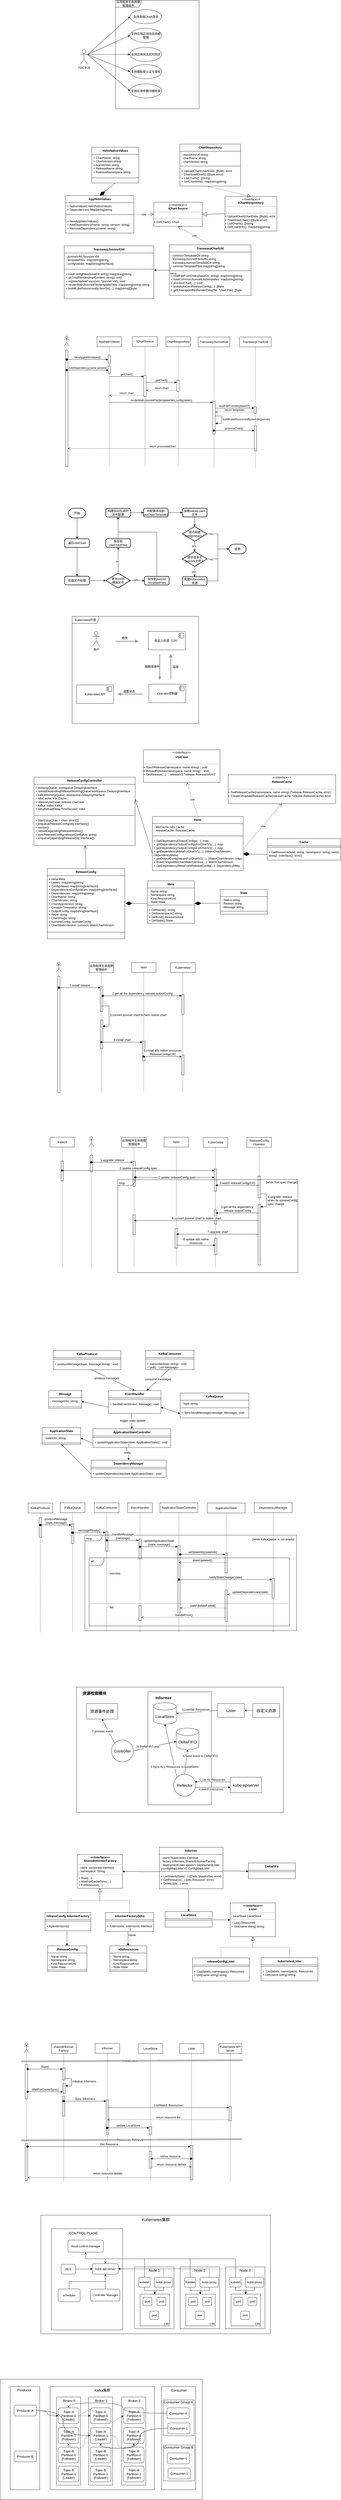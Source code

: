<mxfile version="23.0.0" type="github">
  <diagram name="第 1 页" id="yZunspwBwA8Hu7tk7gx-">
    <mxGraphModel dx="2493" dy="4862" grid="0" gridSize="10" guides="1" tooltips="1" connect="1" arrows="1" fold="1" page="0" pageScale="1" pageWidth="827" pageHeight="1169" math="0" shadow="0">
      <root>
        <mxCell id="0" />
        <mxCell id="1" parent="0" />
        <mxCell id="4g_r35mxg7f-W7c9p7ji-688" value="" style="rounded=0;whiteSpace=wrap;html=1;align=left;verticalAlign=top;spacingLeft=4;spacingRight=4;fontFamily=Helvetica;fontSize=12;fontColor=default;fillColor=none;gradientColor=none;" vertex="1" parent="1">
          <mxGeometry x="-649.5" y="5993" width="821.5" height="488" as="geometry" />
        </mxCell>
        <mxCell id="4g_r35mxg7f-W7c9p7ji-585" value="" style="rounded=0;whiteSpace=wrap;html=1;align=left;verticalAlign=top;spacingLeft=4;spacingRight=4;fontFamily=Helvetica;fontSize=12;fontColor=default;fillColor=none;gradientColor=none;" vertex="1" parent="1">
          <mxGeometry x="-484" y="5328" width="933" height="481" as="geometry" />
        </mxCell>
        <mxCell id="4g_r35mxg7f-W7c9p7ji-461" value="" style="rounded=0;whiteSpace=wrap;html=1;align=left;verticalAlign=top;spacingLeft=4;spacingRight=4;fontFamily=Helvetica;fontSize=12;fontColor=default;fillColor=none;gradientColor=none;" vertex="1" parent="1">
          <mxGeometry x="-339" y="3188" width="840" height="508" as="geometry" />
        </mxCell>
        <mxCell id="4g_r35mxg7f-W7c9p7ji-459" value="" style="rounded=0;whiteSpace=wrap;html=1;align=left;verticalAlign=top;spacingLeft=4;spacingRight=4;fontFamily=Helvetica;fontSize=12;fontColor=default;fillColor=none;gradientColor=none;" vertex="1" parent="1">
          <mxGeometry x="-49" y="3207" width="258" height="458" as="geometry" />
        </mxCell>
        <mxCell id="CTEW_f1p-4XAKWupYN5k-1" value="HelmNativeValues" style="swimlane;fontStyle=1;align=center;verticalAlign=top;childLayout=stackLayout;horizontal=1;startSize=29;horizontalStack=0;resizeParent=1;resizeParentMax=0;resizeLast=0;collapsible=1;marginBottom=0;whiteSpace=wrap;html=1;" parent="1" vertex="1">
          <mxGeometry x="-277" y="-3053.5" width="191" height="145" as="geometry" />
        </mxCell>
        <mxCell id="CTEW_f1p-4XAKWupYN5k-2" value="+ ChartName: string&lt;br&gt;+ ChartVersion:string&lt;br&gt;+ AppVersion:string&lt;br&gt;+ ReleaseName:string&lt;br&gt;+ ReleaseNamespace:string" style="text;strokeColor=none;fillColor=none;align=left;verticalAlign=top;spacingLeft=4;spacingRight=4;overflow=hidden;rotatable=0;points=[[0,0.5],[1,0.5]];portConstraint=eastwest;whiteSpace=wrap;html=1;" parent="CTEW_f1p-4XAKWupYN5k-1" vertex="1">
          <mxGeometry y="29" width="191" height="75" as="geometry" />
        </mxCell>
        <mxCell id="CTEW_f1p-4XAKWupYN5k-3" value="" style="line;strokeWidth=1;fillColor=none;align=left;verticalAlign=middle;spacingTop=-1;spacingLeft=3;spacingRight=3;rotatable=0;labelPosition=right;points=[];portConstraint=eastwest;strokeColor=inherit;" parent="CTEW_f1p-4XAKWupYN5k-1" vertex="1">
          <mxGeometry y="104" width="191" height="41" as="geometry" />
        </mxCell>
        <mxCell id="CTEW_f1p-4XAKWupYN5k-19" value="AppHelmValues" style="swimlane;fontStyle=1;align=center;verticalAlign=top;childLayout=stackLayout;horizontal=1;startSize=29;horizontalStack=0;resizeParent=1;resizeParentMax=0;resizeLast=0;collapsible=1;marginBottom=0;whiteSpace=wrap;html=1;" parent="1" vertex="1">
          <mxGeometry x="-383" y="-2857.5" width="277" height="152" as="geometry" />
        </mxCell>
        <mxCell id="CTEW_f1p-4XAKWupYN5k-20" value="+ NativeValues:HelmNativeValues&lt;br&gt;+ Dependencies: Map[string]string&lt;br&gt;" style="text;strokeColor=none;fillColor=none;align=left;verticalAlign=top;spacingLeft=4;spacingRight=4;overflow=hidden;rotatable=0;points=[[0,0.5],[1,0.5]];portConstraint=eastwest;whiteSpace=wrap;html=1;" parent="CTEW_f1p-4XAKWupYN5k-19" vertex="1">
          <mxGeometry y="29" width="277" height="36" as="geometry" />
        </mxCell>
        <mxCell id="CTEW_f1p-4XAKWupYN5k-21" value="" style="line;strokeWidth=1;fillColor=none;align=left;verticalAlign=middle;spacingTop=-1;spacingLeft=3;spacingRight=3;rotatable=0;labelPosition=right;points=[];portConstraint=eastwest;strokeColor=inherit;" parent="CTEW_f1p-4XAKWupYN5k-19" vertex="1">
          <mxGeometry y="65" width="277" height="25" as="geometry" />
        </mxCell>
        <mxCell id="CTEW_f1p-4XAKWupYN5k-49" value="+ NewAppHelmValues()&lt;br style=&quot;border-color: var(--border-color); padding: 0px; margin: 0px;&quot;&gt;+ AddDependency(name: string, version: string)&lt;br style=&quot;border-color: var(--border-color); padding: 0px; margin: 0px;&quot;&gt;+ RemoveDependency(name: string)" style="text;strokeColor=none;fillColor=none;align=left;verticalAlign=top;spacingLeft=4;spacingRight=4;overflow=hidden;rotatable=0;points=[[0,0.5],[1,0.5]];portConstraint=eastwest;whiteSpace=wrap;html=1;" parent="CTEW_f1p-4XAKWupYN5k-19" vertex="1">
          <mxGeometry y="90" width="277" height="62" as="geometry" />
        </mxCell>
        <mxCell id="CTEW_f1p-4XAKWupYN5k-25" value="TranswarpChartUtil" style="swimlane;fontStyle=1;align=center;verticalAlign=top;childLayout=stackLayout;horizontal=1;startSize=29;horizontalStack=0;resizeParent=1;resizeParentMax=0;resizeLast=0;collapsible=1;marginBottom=0;whiteSpace=wrap;html=1;" parent="1" vertex="1">
          <mxGeometry x="38" y="-2657.5" width="332" height="205" as="geometry" />
        </mxCell>
        <mxCell id="CTEW_f1p-4XAKWupYN5k-32" value="- commonTempkateDir:string&lt;br&gt;- transwarpJsonnetFileSuffix:string&lt;br&gt;- transwarpJsonnetTemplateDir:string&lt;br&gt;- commonTemplateFiles:map[string]string" style="text;strokeColor=none;fillColor=none;align=left;verticalAlign=top;spacingLeft=4;spacingRight=4;overflow=hidden;rotatable=0;points=[[0,0.5],[1,0.5]];portConstraint=eastwest;whiteSpace=wrap;html=1;" parent="CTEW_f1p-4XAKWupYN5k-25" vertex="1">
          <mxGeometry y="29" width="332" height="70" as="geometry" />
        </mxCell>
        <mxCell id="CTEW_f1p-4XAKWupYN5k-27" value="" style="line;strokeWidth=1;fillColor=none;align=left;verticalAlign=middle;spacingTop=-1;spacingLeft=3;spacingRight=3;rotatable=0;labelPosition=right;points=[];portConstraint=eastwest;strokeColor=inherit;" parent="CTEW_f1p-4XAKWupYN5k-25" vertex="1">
          <mxGeometry y="99" width="332" height="12" as="geometry" />
        </mxCell>
        <mxCell id="CTEW_f1p-4XAKWupYN5k-26" value="&lt;div&gt;+ loadFileFromDisks(baseDir: string): map[string]string&lt;/div&gt;&lt;div&gt;+ loadCommonJsonnetLib(templates: map[string]string)&lt;/div&gt;&lt;div&gt;+ processChart(...): void&lt;/div&gt;&lt;div&gt;+ buildAutoGenReleaseConfig(...): []byte&lt;/div&gt;&lt;div&gt;+ getUnwrappedNoRenderData(file: *chart.File): []byte&lt;/div&gt;" style="text;strokeColor=none;fillColor=none;align=left;verticalAlign=top;spacingLeft=4;spacingRight=4;overflow=hidden;rotatable=0;points=[[0,0.5],[1,0.5]];portConstraint=eastwest;whiteSpace=wrap;html=1;" parent="CTEW_f1p-4XAKWupYN5k-25" vertex="1">
          <mxGeometry y="111" width="332" height="94" as="geometry" />
        </mxCell>
        <mxCell id="CTEW_f1p-4XAKWupYN5k-28" value="TranswarpJsonnetUtil" style="swimlane;fontStyle=1;align=center;verticalAlign=top;childLayout=stackLayout;horizontal=1;startSize=29;horizontalStack=0;resizeParent=1;resizeParentMax=0;resizeLast=0;collapsible=1;marginBottom=0;whiteSpace=wrap;html=1;" parent="1" vertex="1">
          <mxGeometry x="-389" y="-2653.5" width="364" height="214" as="geometry" />
        </mxCell>
        <mxCell id="CTEW_f1p-4XAKWupYN5k-29" value="&lt;div&gt;- jsonnetVM: *jsonnet.VM&lt;/div&gt;&lt;div&gt;- templateFiles: map[string]string&lt;/div&gt;&lt;div&gt;- configValues: map[string]interface{}&lt;/div&gt;" style="text;strokeColor=none;fillColor=none;align=left;verticalAlign=top;spacingLeft=4;spacingRight=4;overflow=hidden;rotatable=0;points=[[0,0.5],[1,0.5]];portConstraint=eastwest;whiteSpace=wrap;html=1;" parent="CTEW_f1p-4XAKWupYN5k-28" vertex="1">
          <mxGeometry y="29" width="364" height="60" as="geometry" />
        </mxCell>
        <mxCell id="CTEW_f1p-4XAKWupYN5k-30" value="" style="line;strokeWidth=1;fillColor=none;align=left;verticalAlign=middle;spacingTop=-1;spacingLeft=3;spacingRight=3;rotatable=0;labelPosition=right;points=[];portConstraint=eastwest;strokeColor=inherit;" parent="CTEW_f1p-4XAKWupYN5k-28" vertex="1">
          <mxGeometry y="89" width="364" height="11" as="geometry" />
        </mxCell>
        <mxCell id="CTEW_f1p-4XAKWupYN5k-33" value="&lt;div&gt;+ loadConfigFiles(baseDir:string):map[string]string&lt;/div&gt;&lt;div&gt;+ goTmplRender(tmplContent: string): void&lt;/div&gt;&lt;div&gt;+ registerNativeFuncs(vm: *jsonnet.VM): void&lt;/div&gt;&lt;div&gt;+ renderMainJsonnetFile(templateFiles: map[string]string):string&lt;/div&gt;&lt;div&gt;+ buildKubeResourcesByJsonStr(...): map[string][]byte&lt;/div&gt;" style="text;strokeColor=none;fillColor=none;align=left;verticalAlign=top;spacingLeft=4;spacingRight=4;overflow=hidden;rotatable=0;points=[[0,0.5],[1,0.5]];portConstraint=eastwest;whiteSpace=wrap;html=1;" parent="CTEW_f1p-4XAKWupYN5k-28" vertex="1">
          <mxGeometry y="100" width="364" height="114" as="geometry" />
        </mxCell>
        <mxCell id="CTEW_f1p-4XAKWupYN5k-43" value="ChartRepository" style="swimlane;fontStyle=1;align=center;verticalAlign=top;childLayout=stackLayout;horizontal=1;startSize=29;horizontalStack=0;resizeParent=1;resizeParentMax=0;resizeLast=0;collapsible=1;marginBottom=0;whiteSpace=wrap;html=1;" parent="1" vertex="1">
          <mxGeometry x="81" y="-3066" width="246" height="170" as="geometry" />
        </mxCell>
        <mxCell id="CTEW_f1p-4XAKWupYN5k-44" value="- repositoryUrl:string&lt;br&gt;- chartName:string&lt;br&gt;- chartVersion:string&lt;br&gt;" style="text;strokeColor=none;fillColor=none;align=left;verticalAlign=top;spacingLeft=4;spacingRight=4;overflow=hidden;rotatable=0;points=[[0,0.5],[1,0.5]];portConstraint=eastwest;whiteSpace=wrap;html=1;" parent="CTEW_f1p-4XAKWupYN5k-43" vertex="1">
          <mxGeometry y="29" width="246" height="54" as="geometry" />
        </mxCell>
        <mxCell id="CTEW_f1p-4XAKWupYN5k-45" value="" style="line;strokeWidth=1;fillColor=none;align=left;verticalAlign=middle;spacingTop=-1;spacingLeft=3;spacingRight=3;rotatable=0;labelPosition=right;points=[];portConstraint=eastwest;strokeColor=inherit;" parent="CTEW_f1p-4XAKWupYN5k-43" vertex="1">
          <mxGeometry y="83" width="246" height="12" as="geometry" />
        </mxCell>
        <mxCell id="CTEW_f1p-4XAKWupYN5k-46" value="&lt;div&gt;+ UploadChart(chartData: []byte): error&lt;/div&gt;&lt;div&gt;+ DownloadChart():([]byte,error)&lt;/div&gt;&lt;div&gt;+ ListCharts(): []string&lt;/div&gt;&lt;div&gt;+ GetChartInfo(): map[string]string&lt;/div&gt;&lt;div&gt;&lt;br&gt;&lt;/div&gt;" style="text;strokeColor=none;fillColor=none;align=left;verticalAlign=top;spacingLeft=4;spacingRight=4;overflow=hidden;rotatable=0;points=[[0,0.5],[1,0.5]];portConstraint=eastwest;whiteSpace=wrap;html=1;" parent="CTEW_f1p-4XAKWupYN5k-43" vertex="1">
          <mxGeometry y="95" width="246" height="75" as="geometry" />
        </mxCell>
        <mxCell id="CTEW_f1p-4XAKWupYN5k-58" value="Use" style="endArrow=open;endSize=12;dashed=1;html=1;rounded=0;exitX=1;exitY=0.5;exitDx=0;exitDy=0;entryX=0;entryY=0.5;entryDx=0;entryDy=0;edgeStyle=orthogonalEdgeStyle;" parent="1" source="CTEW_f1p-4XAKWupYN5k-19" target="CTEW_f1p-4XAKWupYN5k-68" edge="1">
          <mxGeometry width="160" relative="1" as="geometry">
            <mxPoint x="-5" y="-2409.5" as="sourcePoint" />
            <mxPoint x="155" y="-2409.5" as="targetPoint" />
          </mxGeometry>
        </mxCell>
        <mxCell id="CTEW_f1p-4XAKWupYN5k-59" value="&lt;p style=&quot;margin:0px;margin-top:4px;text-align:center;&quot;&gt;&lt;i&gt;&amp;lt;&amp;lt;Interface&amp;gt;&amp;gt;&lt;/i&gt;&lt;br&gt;&lt;b&gt;IChartRespository&lt;/b&gt;&lt;/p&gt;&lt;hr size=&quot;1&quot;&gt;&lt;p style=&quot;margin:0px;margin-left:4px;&quot;&gt;&lt;br&gt;&lt;/p&gt;&lt;hr size=&quot;1&quot;&gt;&lt;div style=&quot;border-color: var(--border-color);&quot;&gt;+ UploadChart(chartData: []byte): error&lt;/div&gt;&lt;div style=&quot;border-color: var(--border-color);&quot;&gt;+ DownloadChart():([]byte,error)&lt;/div&gt;&lt;div style=&quot;border-color: var(--border-color);&quot;&gt;+ ListCharts(): []string&lt;/div&gt;&lt;div style=&quot;border-color: var(--border-color);&quot;&gt;+ GetChartInfo(): map[string]string&lt;/div&gt;" style="verticalAlign=top;align=left;overflow=fill;fontSize=12;fontFamily=Helvetica;html=1;whiteSpace=wrap;" parent="1" vertex="1">
          <mxGeometry x="264" y="-2853.5" width="211" height="140" as="geometry" />
        </mxCell>
        <mxCell id="CTEW_f1p-4XAKWupYN5k-63" value="Use" style="endArrow=open;endSize=12;dashed=1;html=1;rounded=0;exitX=0.5;exitY=0;exitDx=0;exitDy=0;entryX=0.5;entryY=1;entryDx=0;entryDy=0;" parent="1" source="CTEW_f1p-4XAKWupYN5k-25" target="CTEW_f1p-4XAKWupYN5k-68" edge="1">
          <mxGeometry width="160" relative="1" as="geometry">
            <mxPoint x="146" y="-2724.5" as="sourcePoint" />
            <mxPoint x="306" y="-2724.5" as="targetPoint" />
          </mxGeometry>
        </mxCell>
        <mxCell id="CTEW_f1p-4XAKWupYN5k-64" value="" style="endArrow=diamondThin;endFill=1;endSize=24;html=1;rounded=0;entryX=0.5;entryY=0;entryDx=0;entryDy=0;exitX=0.5;exitY=1;exitDx=0;exitDy=0;" parent="1" source="CTEW_f1p-4XAKWupYN5k-1" target="CTEW_f1p-4XAKWupYN5k-19" edge="1">
          <mxGeometry width="160" relative="1" as="geometry">
            <mxPoint x="-96" y="-2990.5" as="sourcePoint" />
            <mxPoint x="64" y="-2990.5" as="targetPoint" />
          </mxGeometry>
        </mxCell>
        <mxCell id="CTEW_f1p-4XAKWupYN5k-65" value="" style="endArrow=block;dashed=1;endFill=0;endSize=12;html=1;rounded=0;exitX=0.462;exitY=1.016;exitDx=0;exitDy=0;exitPerimeter=0;entryX=0.5;entryY=0;entryDx=0;entryDy=0;" parent="1" source="CTEW_f1p-4XAKWupYN5k-46" target="CTEW_f1p-4XAKWupYN5k-59" edge="1">
          <mxGeometry width="160" relative="1" as="geometry">
            <mxPoint x="143" y="-2982.5" as="sourcePoint" />
            <mxPoint x="692.5" y="-2956.5" as="targetPoint" />
          </mxGeometry>
        </mxCell>
        <mxCell id="CTEW_f1p-4XAKWupYN5k-66" value="name" style="endArrow=block;endFill=1;html=1;edgeStyle=orthogonalEdgeStyle;align=left;verticalAlign=top;rounded=0;exitX=0;exitY=0.5;exitDx=0;exitDy=0;entryX=1.002;entryY=-0.016;entryDx=0;entryDy=0;entryPerimeter=0;" parent="1" source="CTEW_f1p-4XAKWupYN5k-25" target="CTEW_f1p-4XAKWupYN5k-33" edge="1">
          <mxGeometry x="-1" relative="1" as="geometry">
            <mxPoint x="445" y="-2546" as="sourcePoint" />
            <mxPoint x="605" y="-2546" as="targetPoint" />
          </mxGeometry>
        </mxCell>
        <mxCell id="CTEW_f1p-4XAKWupYN5k-67" value="1" style="edgeLabel;resizable=0;html=1;align=left;verticalAlign=bottom;" parent="CTEW_f1p-4XAKWupYN5k-66" connectable="0" vertex="1">
          <mxGeometry x="-1" relative="1" as="geometry" />
        </mxCell>
        <mxCell id="CTEW_f1p-4XAKWupYN5k-68" value="&lt;p style=&quot;margin:0px;margin-top:4px;text-align:center;&quot;&gt;&lt;i&gt;&amp;lt;&amp;lt;Interface&amp;gt;&amp;gt;&lt;/i&gt;&lt;br&gt;&lt;b&gt;IChart Source&lt;/b&gt;&lt;/p&gt;&lt;hr size=&quot;1&quot;&gt;&lt;p style=&quot;margin:0px;margin-left:4px;&quot;&gt;&lt;br&gt;&lt;/p&gt;&lt;hr size=&quot;1&quot;&gt;&lt;div style=&quot;border-color: var(--border-color);&quot;&gt;+ GetChart(): Chart&lt;/div&gt;&lt;div style=&quot;border-color: var(--border-color);&quot;&gt;&lt;br&gt;&lt;/div&gt;" style="verticalAlign=top;align=left;overflow=fill;fontSize=12;fontFamily=Helvetica;html=1;whiteSpace=wrap;" parent="1" vertex="1">
          <mxGeometry x="-25" y="-2830.5" width="197" height="98" as="geometry" />
        </mxCell>
        <mxCell id="CTEW_f1p-4XAKWupYN5k-70" value="" style="endArrow=block;endSize=16;endFill=0;html=1;rounded=0;exitX=0;exitY=0.5;exitDx=0;exitDy=0;entryX=1;entryY=0.5;entryDx=0;entryDy=0;" parent="1" source="CTEW_f1p-4XAKWupYN5k-59" target="CTEW_f1p-4XAKWupYN5k-68" edge="1">
          <mxGeometry width="160" relative="1" as="geometry">
            <mxPoint x="148" y="-2740.5" as="sourcePoint" />
            <mxPoint x="306" y="-2740.5" as="targetPoint" />
          </mxGeometry>
        </mxCell>
        <mxCell id="4g_r35mxg7f-W7c9p7ji-1" value="AppHelmValues&lt;br&gt;" style="shape=umlLifeline;perimeter=lifelinePerimeter;whiteSpace=wrap;html=1;container=1;dropTarget=0;collapsible=0;recursiveResize=0;outlineConnect=0;portConstraint=eastwest;newEdgeStyle={&quot;curved&quot;:0,&quot;rounded&quot;:0};" vertex="1" parent="1">
          <mxGeometry x="-256" y="-2285" width="100" height="523" as="geometry" />
        </mxCell>
        <mxCell id="4g_r35mxg7f-W7c9p7ji-37" value="" style="html=1;points=[[0,0,0,0,5],[0,1,0,0,-5],[1,0,0,0,5],[1,1,0,0,-5]];perimeter=orthogonalPerimeter;outlineConnect=0;targetShapes=umlLifeline;portConstraint=eastwest;newEdgeStyle={&quot;curved&quot;:0,&quot;rounded&quot;:0};" vertex="1" parent="4g_r35mxg7f-W7c9p7ji-1">
          <mxGeometry x="45" y="75" width="10" height="32" as="geometry" />
        </mxCell>
        <mxCell id="4g_r35mxg7f-W7c9p7ji-41" value="" style="html=1;points=[[0,0,0,0,5],[0,1,0,0,-5],[1,0,0,0,5],[1,1,0,0,-5]];perimeter=orthogonalPerimeter;outlineConnect=0;targetShapes=umlLifeline;portConstraint=eastwest;newEdgeStyle={&quot;curved&quot;:0,&quot;rounded&quot;:0};" vertex="1" parent="4g_r35mxg7f-W7c9p7ji-1">
          <mxGeometry x="45" y="119" width="10" height="29" as="geometry" />
        </mxCell>
        <mxCell id="4g_r35mxg7f-W7c9p7ji-2" value="IChartSource" style="shape=umlLifeline;perimeter=lifelinePerimeter;whiteSpace=wrap;html=1;container=1;dropTarget=0;collapsible=0;recursiveResize=0;outlineConnect=0;portConstraint=eastwest;newEdgeStyle={&quot;curved&quot;:0,&quot;rounded&quot;:0};" vertex="1" parent="1">
          <mxGeometry x="-111" y="-2286" width="100" height="521" as="geometry" />
        </mxCell>
        <mxCell id="4g_r35mxg7f-W7c9p7ji-19" value="" style="html=1;points=[[0,0,0,0,5],[0,1,0,0,-5],[1,0,0,0,5],[1,1,0,0,-5]];perimeter=orthogonalPerimeter;outlineConnect=0;targetShapes=umlLifeline;portConstraint=eastwest;newEdgeStyle={&quot;curved&quot;:0,&quot;rounded&quot;:0};" vertex="1" parent="4g_r35mxg7f-W7c9p7ji-2">
          <mxGeometry x="45" y="157" width="10" height="86" as="geometry" />
        </mxCell>
        <mxCell id="4g_r35mxg7f-W7c9p7ji-3" value="ChartRespository" style="shape=umlLifeline;perimeter=lifelinePerimeter;whiteSpace=wrap;html=1;container=1;dropTarget=0;collapsible=0;recursiveResize=0;outlineConnect=0;portConstraint=eastwest;newEdgeStyle={&quot;curved&quot;:0,&quot;rounded&quot;:0};" vertex="1" parent="1">
          <mxGeometry x="24" y="-2285" width="100" height="523" as="geometry" />
        </mxCell>
        <mxCell id="4g_r35mxg7f-W7c9p7ji-22" value="" style="html=1;points=[[0,0,0,0,5],[0,1,0,0,-5],[1,0,0,0,5],[1,1,0,0,-5]];perimeter=orthogonalPerimeter;outlineConnect=0;targetShapes=umlLifeline;portConstraint=eastwest;newEdgeStyle={&quot;curved&quot;:0,&quot;rounded&quot;:0};" vertex="1" parent="4g_r35mxg7f-W7c9p7ji-3">
          <mxGeometry x="44" y="176" width="10" height="46" as="geometry" />
        </mxCell>
        <mxCell id="4g_r35mxg7f-W7c9p7ji-4" value="TranswarpJsonnetUtil" style="shape=umlLifeline;perimeter=lifelinePerimeter;whiteSpace=wrap;html=1;container=1;dropTarget=0;collapsible=0;recursiveResize=0;outlineConnect=0;portConstraint=eastwest;newEdgeStyle={&quot;curved&quot;:0,&quot;rounded&quot;:0};" vertex="1" parent="1">
          <mxGeometry x="155" y="-2284" width="129" height="529" as="geometry" />
        </mxCell>
        <mxCell id="4g_r35mxg7f-W7c9p7ji-28" value="" style="html=1;points=[[0,0,0,0,5],[0,1,0,0,-5],[1,0,0,0,5],[1,1,0,0,-5]];perimeter=orthogonalPerimeter;outlineConnect=0;targetShapes=umlLifeline;portConstraint=eastwest;newEdgeStyle={&quot;curved&quot;:0,&quot;rounded&quot;:0};" vertex="1" parent="4g_r35mxg7f-W7c9p7ji-4">
          <mxGeometry x="59.5" y="260" width="10" height="133" as="geometry" />
        </mxCell>
        <mxCell id="4g_r35mxg7f-W7c9p7ji-46" value="buildKubeResourcesByJsonStr(jsonstr)" style="html=1;align=left;spacingLeft=2;endArrow=block;rounded=0;edgeStyle=orthogonalEdgeStyle;curved=0;rounded=0;" edge="1" parent="4g_r35mxg7f-W7c9p7ji-4">
          <mxGeometry relative="1" as="geometry">
            <mxPoint x="66" y="320" as="sourcePoint" />
            <Array as="points">
              <mxPoint x="96" y="350" />
            </Array>
            <mxPoint x="70" y="350" as="targetPoint" />
          </mxGeometry>
        </mxCell>
        <mxCell id="4g_r35mxg7f-W7c9p7ji-5" value="TranswarpChartUtil" style="shape=umlLifeline;perimeter=lifelinePerimeter;whiteSpace=wrap;html=1;container=1;dropTarget=0;collapsible=0;recursiveResize=0;outlineConnect=0;portConstraint=eastwest;newEdgeStyle={&quot;curved&quot;:0,&quot;rounded&quot;:0};" vertex="1" parent="1">
          <mxGeometry x="323" y="-2284" width="129" height="531" as="geometry" />
        </mxCell>
        <mxCell id="4g_r35mxg7f-W7c9p7ji-31" value="" style="html=1;points=[[0,0,0,0,5],[0,1,0,0,-5],[1,0,0,0,5],[1,1,0,0,-5]];perimeter=orthogonalPerimeter;outlineConnect=0;targetShapes=umlLifeline;portConstraint=eastwest;newEdgeStyle={&quot;curved&quot;:0,&quot;rounded&quot;:0};" vertex="1" parent="4g_r35mxg7f-W7c9p7ji-5">
          <mxGeometry x="59" y="283" width="10" height="26" as="geometry" />
        </mxCell>
        <mxCell id="4g_r35mxg7f-W7c9p7ji-47" value="" style="html=1;points=[[0,0,0,0,5],[0,1,0,0,-5],[1,0,0,0,5],[1,1,0,0,-5]];perimeter=orthogonalPerimeter;outlineConnect=0;targetShapes=umlLifeline;portConstraint=eastwest;newEdgeStyle={&quot;curved&quot;:0,&quot;rounded&quot;:0};" vertex="1" parent="4g_r35mxg7f-W7c9p7ji-5">
          <mxGeometry x="60" y="360" width="10" height="102" as="geometry" />
        </mxCell>
        <mxCell id="4g_r35mxg7f-W7c9p7ji-20" value="getChart()" style="html=1;verticalAlign=bottom;endArrow=block;curved=0;rounded=0;entryX=0;entryY=0;entryDx=0;entryDy=5;" edge="1" parent="1">
          <mxGeometry relative="1" as="geometry">
            <mxPoint x="-207" y="-2124" as="sourcePoint" />
            <mxPoint x="-66" y="-2124" as="targetPoint" />
          </mxGeometry>
        </mxCell>
        <mxCell id="4g_r35mxg7f-W7c9p7ji-23" value="getChart()" style="html=1;verticalAlign=bottom;endArrow=block;curved=0;rounded=0;entryX=0;entryY=0;entryDx=0;entryDy=5;" edge="1" parent="1" source="4g_r35mxg7f-W7c9p7ji-19">
          <mxGeometry relative="1" as="geometry">
            <mxPoint x="-61.5" y="-2094" as="sourcePoint" />
            <mxPoint x="68" y="-2100" as="targetPoint" />
          </mxGeometry>
        </mxCell>
        <mxCell id="4g_r35mxg7f-W7c9p7ji-24" value="return chart" style="html=1;verticalAlign=bottom;endArrow=open;dashed=1;endSize=8;curved=0;rounded=0;exitX=0;exitY=1;exitDx=0;exitDy=-5;" edge="1" source="4g_r35mxg7f-W7c9p7ji-22" parent="1" target="4g_r35mxg7f-W7c9p7ji-19">
          <mxGeometry relative="1" as="geometry">
            <mxPoint x="-61.5" y="-2028" as="targetPoint" />
          </mxGeometry>
        </mxCell>
        <mxCell id="4g_r35mxg7f-W7c9p7ji-21" value="return chart" style="html=1;verticalAlign=bottom;endArrow=open;dashed=1;endSize=8;curved=0;rounded=0;exitX=0;exitY=1;exitDx=0;exitDy=-5;" edge="1" source="4g_r35mxg7f-W7c9p7ji-19" parent="1" target="4g_r35mxg7f-W7c9p7ji-1">
          <mxGeometry relative="1" as="geometry">
            <mxPoint x="-239" y="-1999" as="targetPoint" />
          </mxGeometry>
        </mxCell>
        <mxCell id="4g_r35mxg7f-W7c9p7ji-29" value="renderMainJsonnetFile(templateFiles,configValues)" style="html=1;verticalAlign=bottom;endArrow=block;curved=0;rounded=0;entryX=0;entryY=0;entryDx=0;entryDy=5;" edge="1" target="4g_r35mxg7f-W7c9p7ji-28" parent="1" source="4g_r35mxg7f-W7c9p7ji-1">
          <mxGeometry relative="1" as="geometry">
            <mxPoint x="192" y="-1900" as="sourcePoint" />
          </mxGeometry>
        </mxCell>
        <mxCell id="4g_r35mxg7f-W7c9p7ji-30" value="return processedchart" style="html=1;verticalAlign=bottom;endArrow=open;dashed=1;endSize=8;curved=0;rounded=0;" edge="1" parent="1" target="4g_r35mxg7f-W7c9p7ji-36">
          <mxGeometry relative="1" as="geometry">
            <mxPoint x="-405" y="-1832" as="targetPoint" />
            <mxPoint x="394.5" y="-1832" as="sourcePoint" />
          </mxGeometry>
        </mxCell>
        <mxCell id="4g_r35mxg7f-W7c9p7ji-32" value="loadFileFromsks(baseDir)" style="html=1;verticalAlign=bottom;endArrow=block;curved=0;rounded=0;entryX=0;entryY=0;entryDx=0;entryDy=5;" edge="1" target="4g_r35mxg7f-W7c9p7ji-31" parent="1">
          <mxGeometry relative="1" as="geometry">
            <mxPoint x="223" y="-1996" as="sourcePoint" />
          </mxGeometry>
        </mxCell>
        <mxCell id="4g_r35mxg7f-W7c9p7ji-33" value="return templates" style="html=1;verticalAlign=bottom;endArrow=open;dashed=1;endSize=8;curved=0;rounded=0;exitX=0;exitY=1;exitDx=0;exitDy=-5;" edge="1" source="4g_r35mxg7f-W7c9p7ji-31" parent="1" target="4g_r35mxg7f-W7c9p7ji-28">
          <mxGeometry relative="1" as="geometry">
            <mxPoint x="223" y="-1926" as="targetPoint" />
          </mxGeometry>
        </mxCell>
        <mxCell id="4g_r35mxg7f-W7c9p7ji-35" value="" style="shape=umlLifeline;perimeter=lifelinePerimeter;whiteSpace=wrap;html=1;container=1;dropTarget=0;collapsible=0;recursiveResize=0;outlineConnect=0;portConstraint=eastwest;newEdgeStyle={&quot;curved&quot;:0,&quot;rounded&quot;:0};participant=umlActor;" vertex="1" parent="1">
          <mxGeometry x="-389" y="-2288" width="20" height="529" as="geometry" />
        </mxCell>
        <mxCell id="4g_r35mxg7f-W7c9p7ji-36" value="" style="html=1;points=[[0,0,0,0,5],[0,1,0,0,-5],[1,0,0,0,5],[1,1,0,0,-5]];perimeter=orthogonalPerimeter;outlineConnect=0;targetShapes=umlLifeline;portConstraint=eastwest;newEdgeStyle={&quot;curved&quot;:0,&quot;rounded&quot;:0};" vertex="1" parent="4g_r35mxg7f-W7c9p7ji-35">
          <mxGeometry x="5" y="58" width="10" height="471" as="geometry" />
        </mxCell>
        <mxCell id="4g_r35mxg7f-W7c9p7ji-38" value="NewAppHelmValues()" style="html=1;verticalAlign=bottom;startArrow=oval;endArrow=block;startSize=8;curved=0;rounded=0;" edge="1" target="4g_r35mxg7f-W7c9p7ji-37" parent="1" source="4g_r35mxg7f-W7c9p7ji-35">
          <mxGeometry relative="1" as="geometry">
            <mxPoint x="-352" y="-2201" as="sourcePoint" />
            <Array as="points">
              <mxPoint x="-311" y="-2193" />
            </Array>
          </mxGeometry>
        </mxCell>
        <mxCell id="4g_r35mxg7f-W7c9p7ji-42" value="AddDependency(name,version)" style="html=1;verticalAlign=bottom;startArrow=oval;endArrow=block;startSize=8;curved=0;rounded=0;entryX=0;entryY=0;entryDx=0;entryDy=5;" edge="1" parent="1">
          <mxGeometry relative="1" as="geometry">
            <mxPoint x="-379" y="-2150" as="sourcePoint" />
            <mxPoint x="-209" y="-2150" as="targetPoint" />
          </mxGeometry>
        </mxCell>
        <mxCell id="4g_r35mxg7f-W7c9p7ji-48" value="processChart()" style="html=1;verticalAlign=bottom;startArrow=oval;endArrow=block;startSize=8;curved=0;rounded=0;entryX=0;entryY=0;entryDx=0;entryDy=5;" edge="1" parent="1">
          <mxGeometry relative="1" as="geometry">
            <mxPoint x="219" y="-1905" as="sourcePoint" />
            <mxPoint x="383" y="-1905" as="targetPoint" />
          </mxGeometry>
        </mxCell>
        <mxCell id="4g_r35mxg7f-W7c9p7ji-58" style="rounded=0;orthogonalLoop=1;jettySize=auto;html=1;exitX=1;exitY=0.333;exitDx=0;exitDy=0;exitPerimeter=0;entryX=0;entryY=0.5;entryDx=0;entryDy=0;" edge="1" parent="1" source="4g_r35mxg7f-W7c9p7ji-49" target="4g_r35mxg7f-W7c9p7ji-53">
          <mxGeometry relative="1" as="geometry" />
        </mxCell>
        <mxCell id="4g_r35mxg7f-W7c9p7ji-59" style="rounded=0;orthogonalLoop=1;jettySize=auto;html=1;exitX=1;exitY=0.333;exitDx=0;exitDy=0;exitPerimeter=0;entryX=0;entryY=0.5;entryDx=0;entryDy=0;" edge="1" parent="1" source="4g_r35mxg7f-W7c9p7ji-49" target="4g_r35mxg7f-W7c9p7ji-54">
          <mxGeometry relative="1" as="geometry" />
        </mxCell>
        <mxCell id="4g_r35mxg7f-W7c9p7ji-60" style="rounded=0;orthogonalLoop=1;jettySize=auto;html=1;exitX=1;exitY=0.333;exitDx=0;exitDy=0;exitPerimeter=0;entryX=0;entryY=0.5;entryDx=0;entryDy=0;" edge="1" parent="1" source="4g_r35mxg7f-W7c9p7ji-49" target="4g_r35mxg7f-W7c9p7ji-55">
          <mxGeometry relative="1" as="geometry" />
        </mxCell>
        <mxCell id="4g_r35mxg7f-W7c9p7ji-61" style="rounded=0;orthogonalLoop=1;jettySize=auto;html=1;exitX=1;exitY=0.333;exitDx=0;exitDy=0;exitPerimeter=0;entryX=0;entryY=0.5;entryDx=0;entryDy=0;" edge="1" parent="1" source="4g_r35mxg7f-W7c9p7ji-49" target="4g_r35mxg7f-W7c9p7ji-56">
          <mxGeometry relative="1" as="geometry" />
        </mxCell>
        <mxCell id="4g_r35mxg7f-W7c9p7ji-62" style="rounded=0;orthogonalLoop=1;jettySize=auto;html=1;exitX=1;exitY=0.333;exitDx=0;exitDy=0;exitPerimeter=0;entryX=0;entryY=0.5;entryDx=0;entryDy=0;" edge="1" parent="1" source="4g_r35mxg7f-W7c9p7ji-49" target="4g_r35mxg7f-W7c9p7ji-57">
          <mxGeometry relative="1" as="geometry" />
        </mxCell>
        <mxCell id="4g_r35mxg7f-W7c9p7ji-49" value="TDC平台" style="shape=umlActor;verticalLabelPosition=bottom;verticalAlign=top;html=1;" vertex="1" parent="1">
          <mxGeometry x="-324" y="-3449" width="30" height="60" as="geometry" />
        </mxCell>
        <mxCell id="4g_r35mxg7f-W7c9p7ji-50" value="应用程序生命周期管理组件" style="shape=umlFrame;whiteSpace=wrap;html=1;pointerEvents=0;width=104;height=28;" vertex="1" parent="1">
          <mxGeometry x="-181" y="-3649" width="340" height="440" as="geometry" />
        </mxCell>
        <mxCell id="4g_r35mxg7f-W7c9p7ji-53" value="支持高级Chart渲染" style="ellipse;whiteSpace=wrap;html=1;" vertex="1" parent="1">
          <mxGeometry x="-122" y="-3611" width="129" height="57" as="geometry" />
        </mxCell>
        <mxCell id="4g_r35mxg7f-W7c9p7ji-54" value="支持应用之间动态依赖管理" style="ellipse;whiteSpace=wrap;html=1;" vertex="1" parent="1">
          <mxGeometry x="-122" y="-3535" width="129" height="57" as="geometry" />
        </mxCell>
        <mxCell id="4g_r35mxg7f-W7c9p7ji-55" value="支持应用状态实时同步" style="ellipse;whiteSpace=wrap;html=1;" vertex="1" parent="1">
          <mxGeometry x="-122" y="-3458" width="129" height="57" as="geometry" />
        </mxCell>
        <mxCell id="4g_r35mxg7f-W7c9p7ji-56" value="支持细粒度认证与授权" style="ellipse;whiteSpace=wrap;html=1;" vertex="1" parent="1">
          <mxGeometry x="-122" y="-3388" width="129" height="57" as="geometry" />
        </mxCell>
        <mxCell id="4g_r35mxg7f-W7c9p7ji-57" value="支持应用参数详细检索" style="ellipse;whiteSpace=wrap;html=1;" vertex="1" parent="1">
          <mxGeometry x="-122" y="-3310" width="129" height="57" as="geometry" />
        </mxCell>
        <mxCell id="4g_r35mxg7f-W7c9p7ji-138" style="edgeStyle=orthogonalEdgeStyle;rounded=0;orthogonalLoop=1;jettySize=auto;html=1;exitX=0.5;exitY=1;exitDx=0;exitDy=0;exitPerimeter=0;" edge="1" parent="1" source="4g_r35mxg7f-W7c9p7ji-65" target="4g_r35mxg7f-W7c9p7ji-67">
          <mxGeometry relative="1" as="geometry" />
        </mxCell>
        <mxCell id="4g_r35mxg7f-W7c9p7ji-65" value="开始" style="strokeWidth=2;html=1;shape=mxgraph.flowchart.terminator;whiteSpace=wrap;" vertex="1" parent="1">
          <mxGeometry x="-372" y="-1590" width="70" height="39" as="geometry" />
        </mxCell>
        <mxCell id="4g_r35mxg7f-W7c9p7ji-139" style="edgeStyle=orthogonalEdgeStyle;rounded=0;orthogonalLoop=1;jettySize=auto;html=1;exitX=0.5;exitY=1;exitDx=0;exitDy=0;entryX=0.5;entryY=0;entryDx=0;entryDy=0;" edge="1" parent="1" source="4g_r35mxg7f-W7c9p7ji-67" target="4g_r35mxg7f-W7c9p7ji-68">
          <mxGeometry relative="1" as="geometry" />
        </mxCell>
        <mxCell id="4g_r35mxg7f-W7c9p7ji-67" value="遍历rawChart" style="rounded=1;whiteSpace=wrap;html=1;absoluteArcSize=1;arcSize=14;strokeWidth=2;" vertex="1" parent="1">
          <mxGeometry x="-387" y="-1466.5" width="100" height="35" as="geometry" />
        </mxCell>
        <mxCell id="4g_r35mxg7f-W7c9p7ji-68" value="检查文件前缀" style="rounded=1;whiteSpace=wrap;html=1;absoluteArcSize=1;arcSize=14;strokeWidth=2;" vertex="1" parent="1">
          <mxGeometry x="-387" y="-1314.5" width="100" height="35" as="geometry" />
        </mxCell>
        <mxCell id="4g_r35mxg7f-W7c9p7ji-163" style="edgeStyle=orthogonalEdgeStyle;rounded=0;orthogonalLoop=1;jettySize=auto;html=1;exitX=0.5;exitY=0;exitDx=0;exitDy=0;entryX=0.5;entryY=1;entryDx=0;entryDy=0;" edge="1" parent="1" source="4g_r35mxg7f-W7c9p7ji-69" target="4g_r35mxg7f-W7c9p7ji-74">
          <mxGeometry relative="1" as="geometry">
            <Array as="points">
              <mxPoint x="-13" y="-1493.5" />
              <mxPoint x="-170" y="-1493.5" />
            </Array>
          </mxGeometry>
        </mxCell>
        <mxCell id="4g_r35mxg7f-W7c9p7ji-69" value="保存到jsonnet TemplateFiles" style="rounded=1;whiteSpace=wrap;html=1;absoluteArcSize=1;arcSize=14;strokeWidth=2;" vertex="1" parent="1">
          <mxGeometry x="-63" y="-1314" width="100" height="35" as="geometry" />
        </mxCell>
        <mxCell id="4g_r35mxg7f-W7c9p7ji-144" style="edgeStyle=orthogonalEdgeStyle;rounded=0;orthogonalLoop=1;jettySize=auto;html=1;exitX=0.5;exitY=0;exitDx=0;exitDy=0;entryX=0.5;entryY=1;entryDx=0;entryDy=0;" edge="1" parent="1" source="4g_r35mxg7f-W7c9p7ji-73" target="4g_r35mxg7f-W7c9p7ji-74">
          <mxGeometry relative="1" as="geometry" />
        </mxCell>
        <mxCell id="4g_r35mxg7f-W7c9p7ji-73" value="保存到rawChartFiles" style="rounded=1;whiteSpace=wrap;html=1;absoluteArcSize=1;arcSize=14;strokeWidth=2;" vertex="1" parent="1">
          <mxGeometry x="-220" y="-1466.5" width="100" height="35" as="geometry" />
        </mxCell>
        <mxCell id="4g_r35mxg7f-W7c9p7ji-147" style="edgeStyle=orthogonalEdgeStyle;rounded=0;orthogonalLoop=1;jettySize=auto;html=1;exitX=1;exitY=0.5;exitDx=0;exitDy=0;entryX=0;entryY=0.5;entryDx=0;entryDy=0;" edge="1" parent="1" source="4g_r35mxg7f-W7c9p7ji-74" target="4g_r35mxg7f-W7c9p7ji-75">
          <mxGeometry relative="1" as="geometry" />
        </mxCell>
        <mxCell id="4g_r35mxg7f-W7c9p7ji-74" value="构建自动生成的&lt;br&gt;发布配置" style="rounded=1;whiteSpace=wrap;html=1;absoluteArcSize=1;arcSize=14;strokeWidth=2;" vertex="1" parent="1">
          <mxGeometry x="-220" y="-1589.5" width="100" height="35" as="geometry" />
        </mxCell>
        <mxCell id="4g_r35mxg7f-W7c9p7ji-148" style="edgeStyle=orthogonalEdgeStyle;rounded=0;orthogonalLoop=1;jettySize=auto;html=1;exitX=1;exitY=0.5;exitDx=0;exitDy=0;entryX=0;entryY=0.5;entryDx=0;entryDy=0;" edge="1" parent="1" source="4g_r35mxg7f-W7c9p7ji-75" target="4g_r35mxg7f-W7c9p7ji-76">
          <mxGeometry relative="1" as="geometry" />
        </mxCell>
        <mxCell id="4g_r35mxg7f-W7c9p7ji-75" value="将配置添加到rawChartTemplates" style="rounded=1;whiteSpace=wrap;html=1;absoluteArcSize=1;arcSize=14;strokeWidth=2;" vertex="1" parent="1">
          <mxGeometry x="-67" y="-1590" width="100" height="35" as="geometry" />
        </mxCell>
        <mxCell id="4g_r35mxg7f-W7c9p7ji-76" value="加载values.yaml文件" style="rounded=1;whiteSpace=wrap;html=1;absoluteArcSize=1;arcSize=14;strokeWidth=2;" vertex="1" parent="1">
          <mxGeometry x="91" y="-1590" width="100" height="35" as="geometry" />
        </mxCell>
        <mxCell id="4g_r35mxg7f-W7c9p7ji-77" value="结束" style="strokeWidth=2;html=1;shape=mxgraph.flowchart.terminator;whiteSpace=wrap;" vertex="1" parent="1">
          <mxGeometry x="280" y="-1444.5" width="70" height="39" as="geometry" />
        </mxCell>
        <mxCell id="4g_r35mxg7f-W7c9p7ji-142" style="edgeStyle=orthogonalEdgeStyle;rounded=0;orthogonalLoop=1;jettySize=auto;html=1;exitX=1;exitY=0.5;exitDx=0;exitDy=0;exitPerimeter=0;entryX=0;entryY=0.5;entryDx=0;entryDy=0;" edge="1" parent="1" source="4g_r35mxg7f-W7c9p7ji-78" target="4g_r35mxg7f-W7c9p7ji-69">
          <mxGeometry relative="1" as="geometry" />
        </mxCell>
        <mxCell id="4g_r35mxg7f-W7c9p7ji-156" value="yes" style="edgeLabel;html=1;align=center;verticalAlign=middle;resizable=0;points=[];" vertex="1" connectable="0" parent="4g_r35mxg7f-W7c9p7ji-142">
          <mxGeometry x="-0.245" y="3" relative="1" as="geometry">
            <mxPoint as="offset" />
          </mxGeometry>
        </mxCell>
        <mxCell id="4g_r35mxg7f-W7c9p7ji-143" style="edgeStyle=orthogonalEdgeStyle;rounded=0;orthogonalLoop=1;jettySize=auto;html=1;exitX=0.5;exitY=0;exitDx=0;exitDy=0;exitPerimeter=0;entryX=0.5;entryY=1;entryDx=0;entryDy=0;" edge="1" parent="1" source="4g_r35mxg7f-W7c9p7ji-78" target="4g_r35mxg7f-W7c9p7ji-73">
          <mxGeometry relative="1" as="geometry" />
        </mxCell>
        <mxCell id="4g_r35mxg7f-W7c9p7ji-157" value="no" style="edgeLabel;html=1;align=center;verticalAlign=middle;resizable=0;points=[];" vertex="1" connectable="0" parent="4g_r35mxg7f-W7c9p7ji-143">
          <mxGeometry x="-0.095" y="2" relative="1" as="geometry">
            <mxPoint as="offset" />
          </mxGeometry>
        </mxCell>
        <mxCell id="4g_r35mxg7f-W7c9p7ji-78" value="是Jsonnet&lt;br&gt;模版文件" style="strokeWidth=2;html=1;shape=mxgraph.flowchart.decision;whiteSpace=wrap;" vertex="1" parent="1">
          <mxGeometry x="-220" y="-1327" width="100" height="60" as="geometry" />
        </mxCell>
        <mxCell id="4g_r35mxg7f-W7c9p7ji-92" value="构建Kubernetes&lt;br&gt;资源" style="rounded=1;whiteSpace=wrap;html=1;absoluteArcSize=1;arcSize=14;strokeWidth=2;" vertex="1" parent="1">
          <mxGeometry x="91" y="-1312.5" width="100" height="34.5" as="geometry" />
        </mxCell>
        <mxCell id="4g_r35mxg7f-W7c9p7ji-93" value="成功构建configValues？" style="strokeWidth=2;html=1;shape=mxgraph.flowchart.decision;whiteSpace=wrap;" vertex="1" parent="1">
          <mxGeometry x="91" y="-1516" width="100" height="59.5" as="geometry" />
        </mxCell>
        <mxCell id="4g_r35mxg7f-W7c9p7ji-151" style="edgeStyle=orthogonalEdgeStyle;rounded=0;orthogonalLoop=1;jettySize=auto;html=1;exitX=0.5;exitY=1;exitDx=0;exitDy=0;exitPerimeter=0;entryX=0.5;entryY=0;entryDx=0;entryDy=0;" edge="1" parent="1" source="4g_r35mxg7f-W7c9p7ji-98" target="4g_r35mxg7f-W7c9p7ji-92">
          <mxGeometry relative="1" as="geometry" />
        </mxCell>
        <mxCell id="4g_r35mxg7f-W7c9p7ji-159" value="yes" style="edgeLabel;html=1;align=center;verticalAlign=middle;resizable=0;points=[];" vertex="1" connectable="0" parent="4g_r35mxg7f-W7c9p7ji-151">
          <mxGeometry x="0.009" y="-3" relative="1" as="geometry">
            <mxPoint as="offset" />
          </mxGeometry>
        </mxCell>
        <mxCell id="4g_r35mxg7f-W7c9p7ji-98" value="成功渲染主jsonnet文件？" style="strokeWidth=2;html=1;shape=mxgraph.flowchart.decision;whiteSpace=wrap;" vertex="1" parent="1">
          <mxGeometry x="91" y="-1414.5" width="100" height="60" as="geometry" />
        </mxCell>
        <mxCell id="4g_r35mxg7f-W7c9p7ji-141" style="edgeStyle=orthogonalEdgeStyle;rounded=0;orthogonalLoop=1;jettySize=auto;html=1;exitX=1;exitY=0.5;exitDx=0;exitDy=0;entryX=0;entryY=0.5;entryDx=0;entryDy=0;entryPerimeter=0;" edge="1" parent="1" source="4g_r35mxg7f-W7c9p7ji-68" target="4g_r35mxg7f-W7c9p7ji-78">
          <mxGeometry relative="1" as="geometry" />
        </mxCell>
        <mxCell id="4g_r35mxg7f-W7c9p7ji-149" style="edgeStyle=orthogonalEdgeStyle;rounded=0;orthogonalLoop=1;jettySize=auto;html=1;exitX=0.5;exitY=1;exitDx=0;exitDy=0;entryX=0.5;entryY=0;entryDx=0;entryDy=0;entryPerimeter=0;" edge="1" parent="1" source="4g_r35mxg7f-W7c9p7ji-76" target="4g_r35mxg7f-W7c9p7ji-93">
          <mxGeometry relative="1" as="geometry" />
        </mxCell>
        <mxCell id="4g_r35mxg7f-W7c9p7ji-150" style="edgeStyle=orthogonalEdgeStyle;rounded=0;orthogonalLoop=1;jettySize=auto;html=1;exitX=0.5;exitY=1;exitDx=0;exitDy=0;exitPerimeter=0;entryX=0.5;entryY=0;entryDx=0;entryDy=0;entryPerimeter=0;" edge="1" parent="1" source="4g_r35mxg7f-W7c9p7ji-93" target="4g_r35mxg7f-W7c9p7ji-98">
          <mxGeometry relative="1" as="geometry" />
        </mxCell>
        <mxCell id="4g_r35mxg7f-W7c9p7ji-158" value="yes" style="edgeLabel;html=1;align=center;verticalAlign=middle;resizable=0;points=[];" vertex="1" connectable="0" parent="4g_r35mxg7f-W7c9p7ji-150">
          <mxGeometry x="-0.14" y="-3" relative="1" as="geometry">
            <mxPoint as="offset" />
          </mxGeometry>
        </mxCell>
        <mxCell id="4g_r35mxg7f-W7c9p7ji-152" style="edgeStyle=orthogonalEdgeStyle;rounded=0;orthogonalLoop=1;jettySize=auto;html=1;exitX=1;exitY=0.5;exitDx=0;exitDy=0;exitPerimeter=0;entryX=0;entryY=0.5;entryDx=0;entryDy=0;entryPerimeter=0;" edge="1" parent="1" source="4g_r35mxg7f-W7c9p7ji-93" target="4g_r35mxg7f-W7c9p7ji-77">
          <mxGeometry relative="1" as="geometry" />
        </mxCell>
        <mxCell id="4g_r35mxg7f-W7c9p7ji-161" value="no" style="edgeLabel;html=1;align=center;verticalAlign=middle;resizable=0;points=[];" vertex="1" connectable="0" parent="4g_r35mxg7f-W7c9p7ji-152">
          <mxGeometry x="-0.76" relative="1" as="geometry">
            <mxPoint as="offset" />
          </mxGeometry>
        </mxCell>
        <mxCell id="4g_r35mxg7f-W7c9p7ji-153" style="edgeStyle=orthogonalEdgeStyle;rounded=0;orthogonalLoop=1;jettySize=auto;html=1;exitX=1;exitY=0.5;exitDx=0;exitDy=0;exitPerimeter=0;entryX=0;entryY=0.5;entryDx=0;entryDy=0;entryPerimeter=0;" edge="1" parent="1" source="4g_r35mxg7f-W7c9p7ji-98" target="4g_r35mxg7f-W7c9p7ji-77">
          <mxGeometry relative="1" as="geometry" />
        </mxCell>
        <mxCell id="4g_r35mxg7f-W7c9p7ji-162" value="no" style="edgeLabel;html=1;align=center;verticalAlign=middle;resizable=0;points=[];" vertex="1" connectable="0" parent="4g_r35mxg7f-W7c9p7ji-153">
          <mxGeometry x="-0.738" y="-1" relative="1" as="geometry">
            <mxPoint as="offset" />
          </mxGeometry>
        </mxCell>
        <mxCell id="4g_r35mxg7f-W7c9p7ji-155" style="edgeStyle=orthogonalEdgeStyle;rounded=0;orthogonalLoop=1;jettySize=auto;html=1;exitX=1;exitY=0.5;exitDx=0;exitDy=0;entryX=0;entryY=0.5;entryDx=0;entryDy=0;entryPerimeter=0;" edge="1" parent="1" source="4g_r35mxg7f-W7c9p7ji-92" target="4g_r35mxg7f-W7c9p7ji-77">
          <mxGeometry relative="1" as="geometry" />
        </mxCell>
        <mxCell id="4g_r35mxg7f-W7c9p7ji-164" value="自定义资源（CR）" style="html=1;dropTarget=0;whiteSpace=wrap;" vertex="1" parent="1">
          <mxGeometry x="-47" y="-1091" width="150" height="75" as="geometry" />
        </mxCell>
        <mxCell id="4g_r35mxg7f-W7c9p7ji-165" value="" style="shape=module;jettyWidth=8;jettyHeight=4;" vertex="1" parent="4g_r35mxg7f-W7c9p7ji-164">
          <mxGeometry x="1" width="20" height="20" relative="1" as="geometry">
            <mxPoint x="-27" y="7" as="offset" />
          </mxGeometry>
        </mxCell>
        <mxCell id="4g_r35mxg7f-W7c9p7ji-166" value="用户" style="shape=umlActor;verticalLabelPosition=bottom;verticalAlign=top;html=1;" vertex="1" parent="1">
          <mxGeometry x="-274.5" y="-1091" width="30" height="60" as="geometry" />
        </mxCell>
        <mxCell id="4g_r35mxg7f-W7c9p7ji-167" value="Kubernetes环境" style="shape=umlFrame;whiteSpace=wrap;html=1;pointerEvents=0;width=108;height=29;" vertex="1" parent="1">
          <mxGeometry x="-357" y="-1152" width="514" height="434" as="geometry" />
        </mxCell>
        <mxCell id="4g_r35mxg7f-W7c9p7ji-170" value="" style="endArrow=block;endFill=1;html=1;edgeStyle=orthogonalEdgeStyle;align=left;verticalAlign=top;rounded=0;strokeWidth=3;strokeColor=#999999;" edge="1" parent="1">
          <mxGeometry x="-1" relative="1" as="geometry">
            <mxPoint x="-181" y="-1051" as="sourcePoint" />
            <mxPoint x="-87" y="-1051" as="targetPoint" />
          </mxGeometry>
        </mxCell>
        <mxCell id="4g_r35mxg7f-W7c9p7ji-173" value="修改" style="text;html=1;align=center;verticalAlign=middle;resizable=0;points=[];autosize=1;strokeColor=none;fillColor=none;" vertex="1" parent="1">
          <mxGeometry x="-165" y="-1077" width="42" height="26" as="geometry" />
        </mxCell>
        <mxCell id="4g_r35mxg7f-W7c9p7ji-174" value="Operator控制器" style="html=1;dropTarget=0;whiteSpace=wrap;" vertex="1" parent="1">
          <mxGeometry x="-45" y="-877" width="150" height="75" as="geometry" />
        </mxCell>
        <mxCell id="4g_r35mxg7f-W7c9p7ji-175" value="" style="shape=module;jettyWidth=8;jettyHeight=4;" vertex="1" parent="4g_r35mxg7f-W7c9p7ji-174">
          <mxGeometry x="1" width="20" height="20" relative="1" as="geometry">
            <mxPoint x="-27" y="7" as="offset" />
          </mxGeometry>
        </mxCell>
        <mxCell id="4g_r35mxg7f-W7c9p7ji-183" value="" style="endArrow=block;endFill=1;html=1;edgeStyle=orthogonalEdgeStyle;align=left;verticalAlign=top;rounded=0;strokeWidth=3;strokeColor=#999999;" edge="1" parent="1">
          <mxGeometry x="-1" relative="1" as="geometry">
            <mxPoint x="-1" y="-997" as="sourcePoint" />
            <mxPoint x="-1" y="-894" as="targetPoint" />
          </mxGeometry>
        </mxCell>
        <mxCell id="4g_r35mxg7f-W7c9p7ji-184" value="" style="endArrow=block;endFill=1;html=1;edgeStyle=orthogonalEdgeStyle;align=left;verticalAlign=top;rounded=0;strokeWidth=3;strokeColor=#999999;" edge="1" parent="1">
          <mxGeometry x="-1" relative="1" as="geometry">
            <mxPoint x="44" y="-896" as="sourcePoint" />
            <mxPoint x="44" y="-999" as="targetPoint" />
          </mxGeometry>
        </mxCell>
        <mxCell id="4g_r35mxg7f-W7c9p7ji-186" value="增删改事件" style="text;html=1;align=center;verticalAlign=middle;resizable=0;points=[];autosize=1;strokeColor=none;fillColor=none;" vertex="1" parent="1">
          <mxGeometry x="-71" y="-961" width="78" height="26" as="geometry" />
        </mxCell>
        <mxCell id="4g_r35mxg7f-W7c9p7ji-188" value="Kubernetes API" style="html=1;dropTarget=0;whiteSpace=wrap;" vertex="1" parent="1">
          <mxGeometry x="-339" y="-874" width="150" height="75" as="geometry" />
        </mxCell>
        <mxCell id="4g_r35mxg7f-W7c9p7ji-189" value="" style="shape=module;jettyWidth=8;jettyHeight=4;" vertex="1" parent="4g_r35mxg7f-W7c9p7ji-188">
          <mxGeometry x="1" width="20" height="20" relative="1" as="geometry">
            <mxPoint x="-27" y="7" as="offset" />
          </mxGeometry>
        </mxCell>
        <mxCell id="4g_r35mxg7f-W7c9p7ji-190" value="" style="endArrow=block;endFill=1;html=1;edgeStyle=orthogonalEdgeStyle;align=left;verticalAlign=top;rounded=0;strokeWidth=3;strokeColor=#999999;" edge="1" parent="1">
          <mxGeometry x="-1" relative="1" as="geometry">
            <mxPoint x="-69" y="-837" as="sourcePoint" />
            <mxPoint x="-173" y="-837" as="targetPoint" />
          </mxGeometry>
        </mxCell>
        <mxCell id="4g_r35mxg7f-W7c9p7ji-191" value="调整状态" style="text;html=1;align=center;verticalAlign=middle;resizable=0;points=[];autosize=1;strokeColor=none;fillColor=none;" vertex="1" parent="1">
          <mxGeometry x="-159" y="-860" width="66" height="26" as="geometry" />
        </mxCell>
        <mxCell id="4g_r35mxg7f-W7c9p7ji-192" value="&lt;span style=&quot;color: rgb(0, 0, 0); font-family: Helvetica; font-size: 12px; font-style: normal; font-variant-ligatures: normal; font-variant-caps: normal; font-weight: 400; letter-spacing: normal; orphans: 2; text-align: center; text-indent: 0px; text-transform: none; widows: 2; word-spacing: 0px; -webkit-text-stroke-width: 0px; background-color: rgb(255, 255, 255); text-decoration-thickness: initial; text-decoration-style: initial; text-decoration-color: initial; float: none; display: inline !important;&quot;&gt;监视&lt;/span&gt;" style="text;whiteSpace=wrap;html=1;" vertex="1" parent="1">
          <mxGeometry x="49" y="-961" width="52" height="36" as="geometry" />
        </mxCell>
        <mxCell id="4g_r35mxg7f-W7c9p7ji-193" value="ReleaseConfigController" style="swimlane;fontStyle=1;align=center;verticalAlign=top;childLayout=stackLayout;horizontal=1;startSize=29;horizontalStack=0;resizeParent=1;resizeParentMax=0;resizeLast=0;collapsible=1;marginBottom=0;whiteSpace=wrap;html=1;" vertex="1" parent="1">
          <mxGeometry x="-512" y="-500" width="411" height="277" as="geometry" />
        </mxCell>
        <mxCell id="4g_r35mxg7f-W7c9p7ji-194" value="&lt;div&gt;+ workingQueue: workqueue.DelayingInterface&lt;/div&gt;&lt;div&gt;+ reloadDependingReleaseWorkingQueue:workqueue.DelayingInterface&lt;/div&gt;&lt;div&gt;+ kafkaWorkingQueue: workqueue.DelayingInterface&lt;/div&gt;&lt;div&gt;+ k8sCache: k8s.Cache&lt;/div&gt;&lt;div&gt;+ releaseUseCase: release.UseCase&lt;/div&gt;&lt;div&gt;&lt;div&gt;+ kafka: kafka.Kafka&lt;/div&gt;&lt;div&gt;+ retryReloadDelayTimeSecond: int64&lt;/div&gt;&lt;/div&gt;" style="text;strokeColor=none;fillColor=none;align=left;verticalAlign=top;spacingLeft=4;spacingRight=4;overflow=hidden;rotatable=0;points=[[0,0.5],[1,0.5]];portConstraint=eastwest;whiteSpace=wrap;html=1;" vertex="1" parent="4g_r35mxg7f-W7c9p7ji-193">
          <mxGeometry y="29" width="411" height="120" as="geometry" />
        </mxCell>
        <mxCell id="4g_r35mxg7f-W7c9p7ji-195" value="" style="line;strokeWidth=1;fillColor=none;align=left;verticalAlign=middle;spacingTop=-1;spacingLeft=3;spacingRight=3;rotatable=0;labelPosition=right;points=[];portConstraint=eastwest;strokeColor=inherit;" vertex="1" parent="4g_r35mxg7f-W7c9p7ji-193">
          <mxGeometry y="149" width="411" height="12" as="geometry" />
        </mxCell>
        <mxCell id="4g_r35mxg7f-W7c9p7ji-196" value="&lt;div&gt;+ Start(stopChan &amp;lt;-chan struct{})&lt;/div&gt;&lt;div&gt;+ enqueueReleaseConfig(obj interface{})&lt;/div&gt;&lt;div&gt;+ worker()&lt;/div&gt;&lt;div&gt;+ reloadDependingReleaseWorker()&lt;/div&gt;&lt;div&gt;+ syncReleaseConfig(releaseConfigKey string)&lt;/div&gt;&lt;div&gt;+ enqueueDependingRelease(obj interface{})&lt;/div&gt;" style="text;strokeColor=none;fillColor=none;align=left;verticalAlign=top;spacingLeft=4;spacingRight=4;overflow=hidden;rotatable=0;points=[[0,0.5],[1,0.5]];portConstraint=eastwest;whiteSpace=wrap;html=1;" vertex="1" parent="4g_r35mxg7f-W7c9p7ji-193">
          <mxGeometry y="161" width="411" height="116" as="geometry" />
        </mxCell>
        <mxCell id="4g_r35mxg7f-W7c9p7ji-197" value="ReleaseConfig" style="swimlane;fontStyle=1;align=center;verticalAlign=top;childLayout=stackLayout;horizontal=1;startSize=29;horizontalStack=0;resizeParent=1;resizeParentMax=0;resizeLast=0;collapsible=1;marginBottom=0;whiteSpace=wrap;html=1;" vertex="1" parent="1">
          <mxGeometry x="-458" y="-130" width="315" height="285" as="geometry" />
        </mxCell>
        <mxCell id="4g_r35mxg7f-W7c9p7ji-198" value="&lt;div&gt;+ meta:Meta&lt;/div&gt;&lt;div&gt;+ Labels: map[string]string&lt;/div&gt;&lt;div&gt;+ ConfigValues: map[string]interface{}&lt;/div&gt;&lt;div&gt;+ DependenciesConfigValues: map[string]interface{}&lt;/div&gt;&lt;div&gt;+ Dependencies: map[string]string&lt;/div&gt;&lt;div&gt;+ ChartName: string&lt;/div&gt;&lt;div&gt;+ ChartVersion: string&lt;/div&gt;&lt;div&gt;+ ChartAppVersion: string&lt;/div&gt;&lt;div&gt;+ CreationTimestamp: string&lt;/div&gt;&lt;div&gt;+ OutputConfig: map[string]interface{}&lt;/div&gt;&lt;div&gt;+ Repo: string&lt;/div&gt;&lt;div&gt;+ ChartImage: string&lt;/div&gt;&lt;div&gt;+ IsomateConfig: IsomateConfig&lt;/div&gt;&lt;div&gt;+ ChartWalmVersion: common.WalmChartVersion&lt;/div&gt;" style="text;strokeColor=none;fillColor=none;align=left;verticalAlign=top;spacingLeft=4;spacingRight=4;overflow=hidden;rotatable=0;points=[[0,0.5],[1,0.5]];portConstraint=eastwest;whiteSpace=wrap;html=1;" vertex="1" parent="4g_r35mxg7f-W7c9p7ji-197">
          <mxGeometry y="29" width="315" height="202" as="geometry" />
        </mxCell>
        <mxCell id="4g_r35mxg7f-W7c9p7ji-199" value="" style="line;strokeWidth=1;fillColor=none;align=left;verticalAlign=middle;spacingTop=-1;spacingLeft=3;spacingRight=3;rotatable=0;labelPosition=right;points=[];portConstraint=eastwest;strokeColor=inherit;" vertex="1" parent="4g_r35mxg7f-W7c9p7ji-197">
          <mxGeometry y="231" width="315" height="54" as="geometry" />
        </mxCell>
        <mxCell id="4g_r35mxg7f-W7c9p7ji-205" value="Helm" style="swimlane;fontStyle=1;align=center;verticalAlign=top;childLayout=stackLayout;horizontal=1;startSize=29;horizontalStack=0;resizeParent=1;resizeParentMax=0;resizeLast=0;collapsible=1;marginBottom=0;whiteSpace=wrap;html=1;" vertex="1" parent="1">
          <mxGeometry x="-31" y="-341" width="369" height="219" as="geometry" />
        </mxCell>
        <mxCell id="4g_r35mxg7f-W7c9p7ji-206" value="&lt;div&gt;- k8sCache: k8s.Cache&lt;/div&gt;&lt;div&gt;- releaseCache: ReleaseCache&lt;/div&gt;" style="text;strokeColor=none;fillColor=none;align=left;verticalAlign=top;spacingLeft=4;spacingRight=4;overflow=hidden;rotatable=0;points=[[0,0.5],[1,0.5]];portConstraint=eastwest;whiteSpace=wrap;html=1;" vertex="1" parent="4g_r35mxg7f-W7c9p7ji-205">
          <mxGeometry y="29" width="369" height="44" as="geometry" />
        </mxCell>
        <mxCell id="4g_r35mxg7f-W7c9p7ji-207" value="" style="line;strokeWidth=1;fillColor=none;align=left;verticalAlign=middle;spacingTop=-1;spacingLeft=3;spacingRight=3;rotatable=0;labelPosition=right;points=[];portConstraint=eastwest;strokeColor=inherit;" vertex="1" parent="4g_r35mxg7f-W7c9p7ji-205">
          <mxGeometry y="73" width="369" height="12" as="geometry" />
        </mxCell>
        <mxCell id="4g_r35mxg7f-W7c9p7ji-208" value="&lt;div&gt;+ GetDependencyOutputConfigs(...): map&lt;/div&gt;&lt;div&gt;&lt;div&gt;+ getDependencyOutputConfigsForChartV1(...): map&lt;/div&gt;&lt;div&gt;+ getDependencyOutputConfigsForChartV2(...): map&lt;/div&gt;&lt;div&gt;+ getDependencyMetaForChartV1(...): (WalmChartVersion, DependencyMeta)&lt;/div&gt;&lt;div&gt;+ getOutputConfigValuesForChartV2(...): (WalmChartVersion, map)&lt;/div&gt;&lt;div&gt;+ BuildCompatibleChartWalmVersion(...): WalmChartVersion&lt;/div&gt;&lt;div&gt;+ GetDependencyMetaFromReleaseConfig(...): DependencyMeta&lt;/div&gt;&lt;/div&gt;&lt;div&gt;&lt;br&gt;&lt;/div&gt;" style="text;strokeColor=none;fillColor=none;align=left;verticalAlign=top;spacingLeft=4;spacingRight=4;overflow=hidden;rotatable=0;points=[[0,0.5],[1,0.5]];portConstraint=eastwest;whiteSpace=wrap;html=1;" vertex="1" parent="4g_r35mxg7f-W7c9p7ji-205">
          <mxGeometry y="85" width="369" height="134" as="geometry" />
        </mxCell>
        <mxCell id="4g_r35mxg7f-W7c9p7ji-211" value="Meta" style="swimlane;fontStyle=1;align=center;verticalAlign=top;childLayout=stackLayout;horizontal=1;startSize=29;horizontalStack=0;resizeParent=1;resizeParentMax=0;resizeLast=0;collapsible=1;marginBottom=0;whiteSpace=wrap;html=1;" vertex="1" parent="1">
          <mxGeometry x="-51" y="-80" width="191" height="172" as="geometry" />
        </mxCell>
        <mxCell id="4g_r35mxg7f-W7c9p7ji-212" value="- Name:string&lt;br&gt;- Namespace:string&lt;br&gt;- Kind:ResourceKind&lt;br&gt;- State:State" style="text;strokeColor=none;fillColor=none;align=left;verticalAlign=top;spacingLeft=4;spacingRight=4;overflow=hidden;rotatable=0;points=[[0,0.5],[1,0.5]];portConstraint=eastwest;whiteSpace=wrap;html=1;" vertex="1" parent="4g_r35mxg7f-W7c9p7ji-211">
          <mxGeometry y="29" width="191" height="63" as="geometry" />
        </mxCell>
        <mxCell id="4g_r35mxg7f-W7c9p7ji-213" value="" style="line;strokeWidth=1;fillColor=none;align=left;verticalAlign=middle;spacingTop=-1;spacingLeft=3;spacingRight=3;rotatable=0;labelPosition=right;points=[];portConstraint=eastwest;strokeColor=inherit;" vertex="1" parent="4g_r35mxg7f-W7c9p7ji-211">
          <mxGeometry y="92" width="191" height="12" as="geometry" />
        </mxCell>
        <mxCell id="4g_r35mxg7f-W7c9p7ji-214" value="&lt;div&gt;+ GetName(): string&lt;/div&gt;&lt;div&gt;&lt;div&gt;+ GetNamespace():string&lt;/div&gt;&lt;/div&gt;&lt;div&gt;+ GetKind():ResourceKind&lt;/div&gt;&lt;div&gt;+ GetState():State&lt;/div&gt;&lt;div&gt;&lt;br&gt;&lt;/div&gt;" style="text;strokeColor=none;fillColor=none;align=left;verticalAlign=top;spacingLeft=4;spacingRight=4;overflow=hidden;rotatable=0;points=[[0,0.5],[1,0.5]];portConstraint=eastwest;whiteSpace=wrap;html=1;" vertex="1" parent="4g_r35mxg7f-W7c9p7ji-211">
          <mxGeometry y="104" width="191" height="68" as="geometry" />
        </mxCell>
        <mxCell id="4g_r35mxg7f-W7c9p7ji-215" value="State" style="swimlane;fontStyle=1;align=center;verticalAlign=top;childLayout=stackLayout;horizontal=1;startSize=29;horizontalStack=0;resizeParent=1;resizeParentMax=0;resizeLast=0;collapsible=1;marginBottom=0;whiteSpace=wrap;html=1;" vertex="1" parent="1">
          <mxGeometry x="245" y="-45" width="191" height="100" as="geometry" />
        </mxCell>
        <mxCell id="4g_r35mxg7f-W7c9p7ji-216" value="- Status:string&lt;br&gt;- Reason:string&lt;br&gt;- Message:string" style="text;strokeColor=none;fillColor=none;align=left;verticalAlign=top;spacingLeft=4;spacingRight=4;overflow=hidden;rotatable=0;points=[[0,0.5],[1,0.5]];portConstraint=eastwest;whiteSpace=wrap;html=1;" vertex="1" parent="4g_r35mxg7f-W7c9p7ji-215">
          <mxGeometry y="29" width="191" height="53" as="geometry" />
        </mxCell>
        <mxCell id="4g_r35mxg7f-W7c9p7ji-217" value="" style="line;strokeWidth=1;fillColor=none;align=left;verticalAlign=middle;spacingTop=-1;spacingLeft=3;spacingRight=3;rotatable=0;labelPosition=right;points=[];portConstraint=eastwest;strokeColor=inherit;" vertex="1" parent="4g_r35mxg7f-W7c9p7ji-215">
          <mxGeometry y="82" width="191" height="12" as="geometry" />
        </mxCell>
        <mxCell id="4g_r35mxg7f-W7c9p7ji-218" value="&lt;div&gt;&lt;br&gt;&lt;/div&gt;" style="text;strokeColor=none;fillColor=none;align=left;verticalAlign=top;spacingLeft=4;spacingRight=4;overflow=hidden;rotatable=0;points=[[0,0.5],[1,0.5]];portConstraint=eastwest;whiteSpace=wrap;html=1;" vertex="1" parent="4g_r35mxg7f-W7c9p7ji-215">
          <mxGeometry y="94" width="191" height="6" as="geometry" />
        </mxCell>
        <mxCell id="4g_r35mxg7f-W7c9p7ji-219" value="&lt;p style=&quot;margin:0px;margin-top:4px;text-align:center;&quot;&gt;&lt;i&gt;&amp;lt;&amp;lt;Interface&amp;gt;&amp;gt;&lt;/i&gt;&lt;/p&gt;&lt;p style=&quot;margin:0px;margin-top:4px;text-align:center;&quot;&gt;&lt;i&gt;&lt;b&gt;UseCase&lt;/b&gt;&lt;/i&gt;&lt;br&gt;&lt;/p&gt;&lt;p style=&quot;margin:0px;margin-left:4px;&quot;&gt;&lt;br&gt;&lt;/p&gt;&lt;hr size=&quot;1&quot;&gt;&lt;div style=&quot;border-color: var(--border-color);&quot;&gt;+ TouchRelease(namespace, name string)：void&lt;/div&gt;&lt;div style=&quot;border-color: var(--border-color);&quot;&gt;+&amp;nbsp;ReloadRelease(namespace, name string)：void&lt;/div&gt;&lt;div style=&quot;border-color: var(--border-color);&quot;&gt;+&amp;nbsp;GetRelease(...) ：releaseV2 *release.ReleaseInfoV2&lt;/div&gt;&lt;div style=&quot;border-color: var(--border-color);&quot;&gt;&lt;br&gt;&lt;/div&gt;" style="verticalAlign=top;align=left;overflow=fill;fontSize=12;fontFamily=Helvetica;html=1;whiteSpace=wrap;" vertex="1" parent="1">
          <mxGeometry x="-67" y="-611" width="311" height="132" as="geometry" />
        </mxCell>
        <mxCell id="4g_r35mxg7f-W7c9p7ji-220" value="" style="endArrow=diamondThin;endFill=1;endSize=24;html=1;rounded=0;entryX=1.01;entryY=0.555;entryDx=0;entryDy=0;entryPerimeter=0;exitX=0.003;exitY=1.006;exitDx=0;exitDy=0;exitPerimeter=0;" edge="1" parent="1" source="4g_r35mxg7f-W7c9p7ji-212" target="4g_r35mxg7f-W7c9p7ji-198">
          <mxGeometry width="160" relative="1" as="geometry">
            <mxPoint x="-92" y="86.5" as="sourcePoint" />
            <mxPoint x="68" y="86.5" as="targetPoint" />
          </mxGeometry>
        </mxCell>
        <mxCell id="4g_r35mxg7f-W7c9p7ji-223" value="" style="endArrow=diamondThin;endFill=1;endSize=24;html=1;rounded=0;entryX=1.005;entryY=0.99;entryDx=0;entryDy=0;entryPerimeter=0;exitX=0;exitY=0.5;exitDx=0;exitDy=0;" edge="1" parent="1" source="4g_r35mxg7f-W7c9p7ji-216" target="4g_r35mxg7f-W7c9p7ji-212">
          <mxGeometry width="160" relative="1" as="geometry">
            <mxPoint x="-162" y="156.5" as="sourcePoint" />
            <mxPoint x="-2" y="156.5" as="targetPoint" />
          </mxGeometry>
        </mxCell>
        <mxCell id="4g_r35mxg7f-W7c9p7ji-227" value="&lt;p style=&quot;margin:0px;margin-top:4px;text-align:center;&quot;&gt;&lt;i&gt;&amp;lt;&amp;lt;Interface&amp;gt;&amp;gt;&lt;/i&gt;&lt;/p&gt;&lt;p style=&quot;margin:0px;margin-top:4px;text-align:center;&quot;&gt;&lt;i&gt;&lt;b&gt;ReleaseCache&lt;/b&gt;&lt;/i&gt;&lt;br&gt;&lt;/p&gt;&lt;p style=&quot;margin:0px;margin-left:4px;&quot;&gt;&lt;br&gt;&lt;/p&gt;&lt;hr size=&quot;1&quot;&gt;&lt;div style=&quot;border-color: var(--border-color);&quot;&gt;+&amp;nbsp;GetReleaseCache(namespace, name string):(*release.ReleaseCache, error)&lt;/div&gt;&lt;div style=&quot;border-color: var(--border-color);&quot;&gt;+&amp;nbsp;CreateOrUpdateReleaseCache(releaseCache *release.ReleaseCache) error&lt;/div&gt;" style="verticalAlign=top;align=left;overflow=fill;fontSize=12;fontFamily=Helvetica;html=1;whiteSpace=wrap;" vertex="1" parent="1">
          <mxGeometry x="277" y="-510" width="437" height="117" as="geometry" />
        </mxCell>
        <mxCell id="4g_r35mxg7f-W7c9p7ji-229" value="Use" style="endArrow=open;endSize=12;dashed=1;html=1;rounded=0;entryX=0.5;entryY=1;entryDx=0;entryDy=0;exitX=1.006;exitY=0.331;exitDx=0;exitDy=0;exitPerimeter=0;" edge="1" parent="1" source="4g_r35mxg7f-W7c9p7ji-208" target="4g_r35mxg7f-W7c9p7ji-227">
          <mxGeometry width="160" relative="1" as="geometry">
            <mxPoint x="46" y="-77" as="sourcePoint" />
            <mxPoint x="206" y="-77" as="targetPoint" />
          </mxGeometry>
        </mxCell>
        <mxCell id="4g_r35mxg7f-W7c9p7ji-230" value="Use" style="endArrow=open;endSize=12;dashed=1;html=1;rounded=0;exitX=0.5;exitY=0;exitDx=0;exitDy=0;" edge="1" parent="1" source="4g_r35mxg7f-W7c9p7ji-205" target="4g_r35mxg7f-W7c9p7ji-219">
          <mxGeometry width="160" relative="1" as="geometry">
            <mxPoint x="46" y="-82" as="sourcePoint" />
            <mxPoint x="206" y="-82" as="targetPoint" />
          </mxGeometry>
        </mxCell>
        <mxCell id="4g_r35mxg7f-W7c9p7ji-232" value="" style="endArrow=open;endFill=1;endSize=12;html=1;rounded=0;exitX=0.5;exitY=0;exitDx=0;exitDy=0;" edge="1" parent="1" source="4g_r35mxg7f-W7c9p7ji-197" target="4g_r35mxg7f-W7c9p7ji-196">
          <mxGeometry width="160" relative="1" as="geometry">
            <mxPoint x="46" y="-47" as="sourcePoint" />
            <mxPoint x="206" y="-47" as="targetPoint" />
          </mxGeometry>
        </mxCell>
        <mxCell id="4g_r35mxg7f-W7c9p7ji-233" value="" style="endArrow=open;endFill=1;endSize=12;html=1;rounded=0;exitX=0;exitY=0.5;exitDx=0;exitDy=0;entryX=1;entryY=0.5;entryDx=0;entryDy=0;" edge="1" parent="1" source="4g_r35mxg7f-W7c9p7ji-208" target="4g_r35mxg7f-W7c9p7ji-194">
          <mxGeometry width="160" relative="1" as="geometry">
            <mxPoint x="46" y="-47" as="sourcePoint" />
            <mxPoint x="206" y="-47" as="targetPoint" />
          </mxGeometry>
        </mxCell>
        <mxCell id="4g_r35mxg7f-W7c9p7ji-234" value="Cache" style="swimlane;fontStyle=1;align=center;verticalAlign=top;childLayout=stackLayout;horizontal=1;startSize=29;horizontalStack=0;resizeParent=1;resizeParentMax=0;resizeLast=0;collapsible=1;marginBottom=0;whiteSpace=wrap;html=1;" vertex="1" parent="1">
          <mxGeometry x="436" y="-251" width="298" height="87" as="geometry" />
        </mxCell>
        <mxCell id="4g_r35mxg7f-W7c9p7ji-236" value="" style="line;strokeWidth=1;fillColor=none;align=left;verticalAlign=middle;spacingTop=-1;spacingLeft=3;spacingRight=3;rotatable=0;labelPosition=right;points=[];portConstraint=eastwest;strokeColor=inherit;" vertex="1" parent="4g_r35mxg7f-W7c9p7ji-234">
          <mxGeometry y="29" width="298" height="12" as="geometry" />
        </mxCell>
        <mxCell id="4g_r35mxg7f-W7c9p7ji-237" value="&lt;div&gt;+ GetResource(kind: string, namespace: string, name: string): (interface{}, error)&lt;br&gt;&lt;/div&gt;" style="text;strokeColor=none;fillColor=none;align=left;verticalAlign=top;spacingLeft=4;spacingRight=4;overflow=hidden;rotatable=0;points=[[0,0.5],[1,0.5]];portConstraint=eastwest;whiteSpace=wrap;html=1;" vertex="1" parent="4g_r35mxg7f-W7c9p7ji-234">
          <mxGeometry y="41" width="298" height="46" as="geometry" />
        </mxCell>
        <mxCell id="4g_r35mxg7f-W7c9p7ji-238" value="" style="endArrow=diamondThin;endFill=1;endSize=24;html=1;rounded=0;fontFamily=Helvetica;fontSize=12;fontColor=default;entryX=1;entryY=0.5;entryDx=0;entryDy=0;exitX=0;exitY=0.5;exitDx=0;exitDy=0;" edge="1" parent="1" source="4g_r35mxg7f-W7c9p7ji-237" target="4g_r35mxg7f-W7c9p7ji-208">
          <mxGeometry width="160" relative="1" as="geometry">
            <mxPoint x="46" y="-301" as="sourcePoint" />
            <mxPoint x="206" y="-301" as="targetPoint" />
          </mxGeometry>
        </mxCell>
        <mxCell id="4g_r35mxg7f-W7c9p7ji-239" value="应用程序生命周期管理组件" style="shape=umlLifeline;perimeter=lifelinePerimeter;whiteSpace=wrap;html=1;container=1;dropTarget=0;collapsible=0;recursiveResize=0;outlineConnect=0;portConstraint=eastwest;newEdgeStyle={&quot;curved&quot;:0,&quot;rounded&quot;:0};" vertex="1" parent="1">
          <mxGeometry x="-288" y="252" width="100" height="523" as="geometry" />
        </mxCell>
        <mxCell id="4g_r35mxg7f-W7c9p7ji-265" value="" style="html=1;points=[[0,0,0,0,5],[0,1,0,0,-5],[1,0,0,0,5],[1,1,0,0,-5]];perimeter=orthogonalPerimeter;outlineConnect=0;targetShapes=umlLifeline;portConstraint=eastwest;newEdgeStyle={&quot;curved&quot;:0,&quot;rounded&quot;:0};align=left;verticalAlign=top;spacingLeft=4;spacingRight=4;fontFamily=Helvetica;fontSize=12;fontColor=default;fillColor=none;gradientColor=none;" vertex="1" parent="4g_r35mxg7f-W7c9p7ji-239">
          <mxGeometry x="45.5" y="96" width="10" height="102" as="geometry" />
        </mxCell>
        <mxCell id="4g_r35mxg7f-W7c9p7ji-269" value="" style="html=1;points=[[0,0,0,0,5],[0,1,0,0,-5],[1,0,0,0,5],[1,1,0,0,-5]];perimeter=orthogonalPerimeter;outlineConnect=0;targetShapes=umlLifeline;portConstraint=eastwest;newEdgeStyle={&quot;curved&quot;:0,&quot;rounded&quot;:0};align=left;verticalAlign=top;spacingLeft=4;spacingRight=4;fontFamily=Helvetica;fontSize=12;fontColor=default;fillColor=none;gradientColor=none;" vertex="1" parent="4g_r35mxg7f-W7c9p7ji-239">
          <mxGeometry x="46" y="232" width="10" height="117" as="geometry" />
        </mxCell>
        <mxCell id="4g_r35mxg7f-W7c9p7ji-270" value="3.convert jsonnet chart to helm native chart&amp;nbsp;" style="html=1;align=left;spacingLeft=2;endArrow=block;rounded=0;edgeStyle=orthogonalEdgeStyle;curved=0;rounded=0;fontFamily=Helvetica;fontSize=12;fontColor=default;" edge="1" target="4g_r35mxg7f-W7c9p7ji-269" parent="4g_r35mxg7f-W7c9p7ji-239">
          <mxGeometry relative="1" as="geometry">
            <mxPoint x="51" y="178" as="sourcePoint" />
            <Array as="points">
              <mxPoint x="51" y="175" />
              <mxPoint x="81" y="175" />
              <mxPoint x="81" y="257" />
            </Array>
          </mxGeometry>
        </mxCell>
        <mxCell id="4g_r35mxg7f-W7c9p7ji-242" value="helm" style="shape=umlLifeline;perimeter=lifelinePerimeter;whiteSpace=wrap;html=1;container=1;dropTarget=0;collapsible=0;recursiveResize=0;outlineConnect=0;portConstraint=eastwest;newEdgeStyle={&quot;curved&quot;:0,&quot;rounded&quot;:0};" vertex="1" parent="1">
          <mxGeometry x="-116" y="251" width="100" height="521" as="geometry" />
        </mxCell>
        <mxCell id="4g_r35mxg7f-W7c9p7ji-272" value="" style="html=1;points=[[0,0,0,0,5],[0,1,0,0,-5],[1,0,0,0,5],[1,1,0,0,-5]];perimeter=orthogonalPerimeter;outlineConnect=0;targetShapes=umlLifeline;portConstraint=eastwest;newEdgeStyle={&quot;curved&quot;:0,&quot;rounded&quot;:0};align=left;verticalAlign=top;spacingLeft=4;spacingRight=4;fontFamily=Helvetica;fontSize=12;fontColor=default;fillColor=none;gradientColor=none;" vertex="1" parent="4g_r35mxg7f-W7c9p7ji-242">
          <mxGeometry x="45" y="318" width="10" height="80" as="geometry" />
        </mxCell>
        <mxCell id="4g_r35mxg7f-W7c9p7ji-244" value="Kubernetes" style="shape=umlLifeline;perimeter=lifelinePerimeter;whiteSpace=wrap;html=1;container=1;dropTarget=0;collapsible=0;recursiveResize=0;outlineConnect=0;portConstraint=eastwest;newEdgeStyle={&quot;curved&quot;:0,&quot;rounded&quot;:0};" vertex="1" parent="1">
          <mxGeometry x="43" y="252" width="100" height="523" as="geometry" />
        </mxCell>
        <mxCell id="4g_r35mxg7f-W7c9p7ji-267" value="" style="html=1;points=[[0,0,0,0,5],[0,1,0,0,-5],[1,0,0,0,5],[1,1,0,0,-5]];perimeter=orthogonalPerimeter;outlineConnect=0;targetShapes=umlLifeline;portConstraint=eastwest;newEdgeStyle={&quot;curved&quot;:0,&quot;rounded&quot;:0};align=left;verticalAlign=top;spacingLeft=4;spacingRight=4;fontFamily=Helvetica;fontSize=12;fontColor=default;fillColor=none;gradientColor=none;" vertex="1" parent="4g_r35mxg7f-W7c9p7ji-244">
          <mxGeometry x="45" y="129" width="10" height="80" as="geometry" />
        </mxCell>
        <mxCell id="4g_r35mxg7f-W7c9p7ji-274" value="" style="html=1;points=[[0,0,0,0,5],[0,1,0,0,-5],[1,0,0,0,5],[1,1,0,0,-5]];perimeter=orthogonalPerimeter;outlineConnect=0;targetShapes=umlLifeline;portConstraint=eastwest;newEdgeStyle={&quot;curved&quot;:0,&quot;rounded&quot;:0};align=left;verticalAlign=top;spacingLeft=4;spacingRight=4;fontFamily=Helvetica;fontSize=12;fontColor=default;fillColor=none;gradientColor=none;" vertex="1" parent="4g_r35mxg7f-W7c9p7ji-244">
          <mxGeometry x="45" y="375" width="10" height="80" as="geometry" />
        </mxCell>
        <mxCell id="4g_r35mxg7f-W7c9p7ji-260" value="" style="shape=umlLifeline;perimeter=lifelinePerimeter;whiteSpace=wrap;html=1;container=1;dropTarget=0;collapsible=0;recursiveResize=0;outlineConnect=0;portConstraint=eastwest;newEdgeStyle={&quot;curved&quot;:0,&quot;rounded&quot;:0};participant=umlActor;" vertex="1" parent="1">
          <mxGeometry x="-421" y="249" width="20" height="529" as="geometry" />
        </mxCell>
        <mxCell id="4g_r35mxg7f-W7c9p7ji-261" value="" style="html=1;points=[[0,0,0,0,5],[0,1,0,0,-5],[1,0,0,0,5],[1,1,0,0,-5]];perimeter=orthogonalPerimeter;outlineConnect=0;targetShapes=umlLifeline;portConstraint=eastwest;newEdgeStyle={&quot;curved&quot;:0,&quot;rounded&quot;:0};" vertex="1" parent="4g_r35mxg7f-W7c9p7ji-260">
          <mxGeometry x="5" y="58" width="10" height="471" as="geometry" />
        </mxCell>
        <mxCell id="4g_r35mxg7f-W7c9p7ji-266" value="1.install release" style="html=1;verticalAlign=bottom;startArrow=oval;endArrow=block;startSize=8;curved=0;rounded=0;entryX=0;entryY=0;entryDx=0;entryDy=5;fontFamily=Helvetica;fontSize=12;fontColor=default;" edge="1" target="4g_r35mxg7f-W7c9p7ji-265" parent="1" source="4g_r35mxg7f-W7c9p7ji-260">
          <mxGeometry relative="1" as="geometry">
            <mxPoint x="-318" y="348" as="sourcePoint" />
          </mxGeometry>
        </mxCell>
        <mxCell id="4g_r35mxg7f-W7c9p7ji-268" value="2.get all the dependency release outputConfig" style="html=1;verticalAlign=bottom;startArrow=oval;endArrow=block;startSize=8;curved=0;rounded=0;entryX=0;entryY=0;entryDx=0;entryDy=5;fontFamily=Helvetica;fontSize=12;fontColor=default;" edge="1" target="4g_r35mxg7f-W7c9p7ji-267" parent="1" source="4g_r35mxg7f-W7c9p7ji-265">
          <mxGeometry relative="1" as="geometry">
            <mxPoint x="-238.553" y="386" as="sourcePoint" />
          </mxGeometry>
        </mxCell>
        <mxCell id="4g_r35mxg7f-W7c9p7ji-273" value="4.install chart" style="html=1;verticalAlign=bottom;startArrow=oval;endArrow=block;startSize=8;curved=0;rounded=0;entryX=0;entryY=0;entryDx=0;entryDy=5;fontFamily=Helvetica;fontSize=12;fontColor=default;" edge="1" target="4g_r35mxg7f-W7c9p7ji-272" parent="1" source="4g_r35mxg7f-W7c9p7ji-239">
          <mxGeometry relative="1" as="geometry">
            <mxPoint x="-141" y="574" as="sourcePoint" />
          </mxGeometry>
        </mxCell>
        <mxCell id="4g_r35mxg7f-W7c9p7ji-275" value="5.install k8s native resources&lt;br&gt;ReleaseConfig(CR)" style="html=1;verticalAlign=bottom;startArrow=oval;endArrow=block;startSize=8;curved=0;rounded=0;entryX=0;entryY=0;entryDx=0;entryDy=5;fontFamily=Helvetica;fontSize=12;fontColor=default;" edge="1" target="4g_r35mxg7f-W7c9p7ji-274" parent="1" source="4g_r35mxg7f-W7c9p7ji-242">
          <mxGeometry relative="1" as="geometry">
            <mxPoint x="18" y="632" as="sourcePoint" />
          </mxGeometry>
        </mxCell>
        <mxCell id="4g_r35mxg7f-W7c9p7ji-276" value="应用程序生命周期管理组件" style="shape=umlLifeline;perimeter=lifelinePerimeter;whiteSpace=wrap;html=1;container=1;dropTarget=0;collapsible=0;recursiveResize=0;outlineConnect=0;portConstraint=eastwest;newEdgeStyle={&quot;curved&quot;:0,&quot;rounded&quot;:0};" vertex="1" parent="1">
          <mxGeometry x="-155.5" y="960" width="100" height="523" as="geometry" />
        </mxCell>
        <mxCell id="4g_r35mxg7f-W7c9p7ji-277" value="" style="html=1;points=[[0,0,0,0,5],[0,1,0,0,-5],[1,0,0,0,5],[1,1,0,0,-5]];perimeter=orthogonalPerimeter;outlineConnect=0;targetShapes=umlLifeline;portConstraint=eastwest;newEdgeStyle={&quot;curved&quot;:0,&quot;rounded&quot;:0};align=left;verticalAlign=top;spacingLeft=4;spacingRight=4;fontFamily=Helvetica;fontSize=12;fontColor=default;fillColor=none;gradientColor=none;" vertex="1" parent="4g_r35mxg7f-W7c9p7ji-276">
          <mxGeometry x="45.5" y="96" width="10" height="102" as="geometry" />
        </mxCell>
        <mxCell id="4g_r35mxg7f-W7c9p7ji-308" value="" style="html=1;points=[[0,0,0,0,5],[0,1,0,0,-5],[1,0,0,0,5],[1,1,0,0,-5]];perimeter=orthogonalPerimeter;outlineConnect=0;targetShapes=umlLifeline;portConstraint=eastwest;newEdgeStyle={&quot;curved&quot;:0,&quot;rounded&quot;:0};align=left;verticalAlign=top;spacingLeft=4;spacingRight=4;fontFamily=Helvetica;fontSize=12;fontColor=default;fillColor=none;gradientColor=none;" vertex="1" parent="4g_r35mxg7f-W7c9p7ji-276">
          <mxGeometry x="45.5" y="314" width="10" height="80" as="geometry" />
        </mxCell>
        <mxCell id="4g_r35mxg7f-W7c9p7ji-280" value="helm" style="shape=umlLifeline;perimeter=lifelinePerimeter;whiteSpace=wrap;html=1;container=1;dropTarget=0;collapsible=0;recursiveResize=0;outlineConnect=0;portConstraint=eastwest;newEdgeStyle={&quot;curved&quot;:0,&quot;rounded&quot;:0};" vertex="1" parent="1">
          <mxGeometry x="16.5" y="959" width="100" height="521" as="geometry" />
        </mxCell>
        <mxCell id="4g_r35mxg7f-W7c9p7ji-311" value="" style="html=1;points=[[0,0,0,0,5],[0,1,0,0,-5],[1,0,0,0,5],[1,1,0,0,-5]];perimeter=orthogonalPerimeter;outlineConnect=0;targetShapes=umlLifeline;portConstraint=eastwest;newEdgeStyle={&quot;curved&quot;:0,&quot;rounded&quot;:0};align=left;verticalAlign=top;spacingLeft=4;spacingRight=4;fontFamily=Helvetica;fontSize=12;fontColor=default;fillColor=none;gradientColor=none;" vertex="1" parent="4g_r35mxg7f-W7c9p7ji-280">
          <mxGeometry x="44.75" y="370" width="10" height="80" as="geometry" />
        </mxCell>
        <mxCell id="4g_r35mxg7f-W7c9p7ji-282" value="Kubernetes" style="shape=umlLifeline;perimeter=lifelinePerimeter;whiteSpace=wrap;html=1;container=1;dropTarget=0;collapsible=0;recursiveResize=0;outlineConnect=0;portConstraint=eastwest;newEdgeStyle={&quot;curved&quot;:0,&quot;rounded&quot;:0};" vertex="1" parent="1">
          <mxGeometry x="175.5" y="960" width="100" height="523" as="geometry" />
        </mxCell>
        <mxCell id="4g_r35mxg7f-W7c9p7ji-283" value="" style="html=1;points=[[0,0,0,0,5],[0,1,0,0,-5],[1,0,0,0,5],[1,1,0,0,-5]];perimeter=orthogonalPerimeter;outlineConnect=0;targetShapes=umlLifeline;portConstraint=eastwest;newEdgeStyle={&quot;curved&quot;:0,&quot;rounded&quot;:0};align=left;verticalAlign=top;spacingLeft=4;spacingRight=4;fontFamily=Helvetica;fontSize=12;fontColor=default;fillColor=none;gradientColor=none;" vertex="1" parent="4g_r35mxg7f-W7c9p7ji-282">
          <mxGeometry x="45" y="127" width="10" height="91" as="geometry" />
        </mxCell>
        <mxCell id="4g_r35mxg7f-W7c9p7ji-304" value="" style="html=1;points=[[0,0,0,0,5],[0,1,0,0,-5],[1,0,0,0,5],[1,1,0,0,-5]];perimeter=orthogonalPerimeter;outlineConnect=0;targetShapes=umlLifeline;portConstraint=eastwest;newEdgeStyle={&quot;curved&quot;:0,&quot;rounded&quot;:0};align=left;verticalAlign=top;spacingLeft=4;spacingRight=4;fontFamily=Helvetica;fontSize=12;fontColor=default;fillColor=none;gradientColor=none;" vertex="1" parent="4g_r35mxg7f-W7c9p7ji-282">
          <mxGeometry x="45" y="293" width="10" height="58" as="geometry" />
        </mxCell>
        <mxCell id="4g_r35mxg7f-W7c9p7ji-313" value="" style="html=1;points=[[0,0,0,0,5],[0,1,0,0,-5],[1,0,0,0,5],[1,1,0,0,-5]];perimeter=orthogonalPerimeter;outlineConnect=0;targetShapes=umlLifeline;portConstraint=eastwest;newEdgeStyle={&quot;curved&quot;:0,&quot;rounded&quot;:0};align=left;verticalAlign=top;spacingLeft=4;spacingRight=4;fontFamily=Helvetica;fontSize=12;fontColor=default;fillColor=none;gradientColor=none;" vertex="1" parent="4g_r35mxg7f-W7c9p7ji-282">
          <mxGeometry x="45.75" y="409" width="10" height="65" as="geometry" />
        </mxCell>
        <mxCell id="4g_r35mxg7f-W7c9p7ji-285" value="" style="shape=umlLifeline;perimeter=lifelinePerimeter;whiteSpace=wrap;html=1;container=1;dropTarget=0;collapsible=0;recursiveResize=0;outlineConnect=0;portConstraint=eastwest;newEdgeStyle={&quot;curved&quot;:0,&quot;rounded&quot;:0};participant=umlActor;" vertex="1" parent="1">
          <mxGeometry x="-288.5" y="957" width="20" height="529" as="geometry" />
        </mxCell>
        <mxCell id="4g_r35mxg7f-W7c9p7ji-286" value="" style="html=1;points=[[0,0,0,0,5],[0,1,0,0,-5],[1,0,0,0,5],[1,1,0,0,-5]];perimeter=orthogonalPerimeter;outlineConnect=0;targetShapes=umlLifeline;portConstraint=eastwest;newEdgeStyle={&quot;curved&quot;:0,&quot;rounded&quot;:0};" vertex="1" parent="4g_r35mxg7f-W7c9p7ji-285">
          <mxGeometry x="5" y="75" width="10" height="67" as="geometry" />
        </mxCell>
        <mxCell id="4g_r35mxg7f-W7c9p7ji-287" value="1.upgrade release" style="html=1;verticalAlign=bottom;startArrow=oval;endArrow=block;startSize=8;curved=0;rounded=0;entryX=0;entryY=0;entryDx=0;entryDy=5;fontFamily=Helvetica;fontSize=12;fontColor=default;" edge="1" parent="1" source="4g_r35mxg7f-W7c9p7ji-285" target="4g_r35mxg7f-W7c9p7ji-277">
          <mxGeometry relative="1" as="geometry">
            <mxPoint x="-185.5" y="1056" as="sourcePoint" />
          </mxGeometry>
        </mxCell>
        <mxCell id="4g_r35mxg7f-W7c9p7ji-288" value="2.update releaseConfig spec" style="html=1;verticalAlign=bottom;startArrow=oval;endArrow=block;startSize=8;curved=0;rounded=0;entryX=0;entryY=0;entryDx=0;entryDy=5;fontFamily=Helvetica;fontSize=12;fontColor=default;" edge="1" parent="1">
          <mxGeometry relative="1" as="geometry">
            <mxPoint x="-397.3" y="1094" as="sourcePoint" />
            <mxPoint x="220.5" y="1094" as="targetPoint" />
          </mxGeometry>
        </mxCell>
        <mxCell id="4g_r35mxg7f-W7c9p7ji-291" value="kubectl" style="shape=umlLifeline;perimeter=lifelinePerimeter;whiteSpace=wrap;html=1;container=1;dropTarget=0;collapsible=0;recursiveResize=0;outlineConnect=0;portConstraint=eastwest;newEdgeStyle={&quot;curved&quot;:0,&quot;rounded&quot;:0};" vertex="1" parent="1">
          <mxGeometry x="-447" y="959" width="100" height="523" as="geometry" />
        </mxCell>
        <mxCell id="4g_r35mxg7f-W7c9p7ji-292" value="" style="html=1;points=[[0,0,0,0,5],[0,1,0,0,-5],[1,0,0,0,5],[1,1,0,0,-5]];perimeter=orthogonalPerimeter;outlineConnect=0;targetShapes=umlLifeline;portConstraint=eastwest;newEdgeStyle={&quot;curved&quot;:0,&quot;rounded&quot;:0};align=left;verticalAlign=top;spacingLeft=4;spacingRight=4;fontFamily=Helvetica;fontSize=12;fontColor=default;fillColor=none;gradientColor=none;" vertex="1" parent="4g_r35mxg7f-W7c9p7ji-291">
          <mxGeometry x="45" y="97" width="10" height="80" as="geometry" />
        </mxCell>
        <mxCell id="4g_r35mxg7f-W7c9p7ji-294" value="ReleaseConfig Operator" style="shape=umlLifeline;perimeter=lifelinePerimeter;whiteSpace=wrap;html=1;container=1;dropTarget=0;collapsible=0;recursiveResize=0;outlineConnect=0;portConstraint=eastwest;newEdgeStyle={&quot;curved&quot;:0,&quot;rounded&quot;:0};" vertex="1" parent="1">
          <mxGeometry x="353.25" y="960" width="100" height="523" as="geometry" />
        </mxCell>
        <mxCell id="4g_r35mxg7f-W7c9p7ji-295" value="" style="html=1;points=[[0,0,0,0,5],[0,1,0,0,-5],[1,0,0,0,5],[1,1,0,0,-5]];perimeter=orthogonalPerimeter;outlineConnect=0;targetShapes=umlLifeline;portConstraint=eastwest;newEdgeStyle={&quot;curved&quot;:0,&quot;rounded&quot;:0};align=left;verticalAlign=top;spacingLeft=4;spacingRight=4;fontFamily=Helvetica;fontSize=12;fontColor=default;fillColor=none;gradientColor=none;" vertex="1" parent="4g_r35mxg7f-W7c9p7ji-294">
          <mxGeometry x="45" y="157" width="10" height="88" as="geometry" />
        </mxCell>
        <mxCell id="4g_r35mxg7f-W7c9p7ji-300" value="" style="html=1;points=[[0,0,0,0,5],[0,1,0,0,-5],[1,0,0,0,5],[1,1,0,0,-5]];perimeter=orthogonalPerimeter;outlineConnect=0;targetShapes=umlLifeline;portConstraint=eastwest;newEdgeStyle={&quot;curved&quot;:0,&quot;rounded&quot;:0};align=left;verticalAlign=top;spacingLeft=4;spacingRight=4;fontFamily=Helvetica;fontSize=12;fontColor=default;fillColor=none;gradientColor=none;" vertex="1" parent="4g_r35mxg7f-W7c9p7ji-294">
          <mxGeometry x="45" y="272" width="10" height="245" as="geometry" />
        </mxCell>
        <mxCell id="4g_r35mxg7f-W7c9p7ji-301" value="4.upgrade&amp;nbsp; release &lt;br&gt;when its releaseConfig &lt;br&gt;spec change" style="html=1;align=left;spacingLeft=2;endArrow=block;rounded=0;edgeStyle=orthogonalEdgeStyle;curved=0;rounded=0;fontFamily=Helvetica;fontSize=12;fontColor=default;" edge="1" parent="4g_r35mxg7f-W7c9p7ji-294">
          <mxGeometry x="0.003" relative="1" as="geometry">
            <mxPoint x="55" y="229" as="sourcePoint" />
            <Array as="points">
              <mxPoint x="80" y="229" />
              <mxPoint x="80" y="281" />
            </Array>
            <mxPoint x="55" y="281" as="targetPoint" />
            <mxPoint as="offset" />
          </mxGeometry>
        </mxCell>
        <mxCell id="4g_r35mxg7f-W7c9p7ji-298" value="2.update releaseConfig spec" style="html=1;verticalAlign=bottom;startArrow=oval;endArrow=block;startSize=8;curved=0;rounded=0;fontFamily=Helvetica;fontSize=12;fontColor=default;" edge="1" parent="1" target="4g_r35mxg7f-W7c9p7ji-283">
          <mxGeometry x="0.055" y="-9" relative="1" as="geometry">
            <mxPoint x="-100" y="1122" as="sourcePoint" />
            <mxPoint x="194.25" y="1122" as="targetPoint" />
            <mxPoint as="offset" />
          </mxGeometry>
        </mxCell>
        <mxCell id="4g_r35mxg7f-W7c9p7ji-299" value="3.watch releaseConfig(CR)" style="html=1;verticalAlign=bottom;endArrow=block;curved=0;rounded=0;fontFamily=Helvetica;fontSize=12;fontColor=default;" edge="1" parent="1">
          <mxGeometry width="80" relative="1" as="geometry">
            <mxPoint x="402.75" y="1154" as="sourcePoint" />
            <mxPoint x="225.2" y="1154" as="targetPoint" />
            <Array as="points">
              <mxPoint x="338.25" y="1154" />
            </Array>
          </mxGeometry>
        </mxCell>
        <mxCell id="4g_r35mxg7f-W7c9p7ji-307" value="5.get all the dependency&amp;nbsp;&lt;br&gt;release outputConfig" style="html=1;verticalAlign=bottom;endArrow=block;curved=0;rounded=0;fontFamily=Helvetica;fontSize=12;fontColor=default;" edge="1" parent="1">
          <mxGeometry width="80" relative="1" as="geometry">
            <mxPoint x="403.8" y="1266" as="sourcePoint" />
            <mxPoint x="226.25" y="1266" as="targetPoint" />
            <Array as="points">
              <mxPoint x="328.3" y="1266" />
            </Array>
          </mxGeometry>
        </mxCell>
        <mxCell id="4g_r35mxg7f-W7c9p7ji-310" value="6.convert jsonnet chart to native chart" style="html=1;verticalAlign=bottom;endArrow=block;curved=0;rounded=0;fontFamily=Helvetica;fontSize=12;fontColor=default;" edge="1" parent="1">
          <mxGeometry width="80" relative="1" as="geometry">
            <mxPoint x="402.25" y="1297" as="sourcePoint" />
            <mxPoint x="-105.8" y="1297" as="targetPoint" />
          </mxGeometry>
        </mxCell>
        <mxCell id="4g_r35mxg7f-W7c9p7ji-312" value="7.upgrade chart" style="html=1;verticalAlign=bottom;endArrow=block;curved=0;rounded=0;fontFamily=Helvetica;fontSize=12;fontColor=default;" edge="1" parent="1" target="4g_r35mxg7f-W7c9p7ji-280">
          <mxGeometry width="80" relative="1" as="geometry">
            <mxPoint x="402.25" y="1352" as="sourcePoint" />
            <mxPoint x="482.25" y="1352" as="targetPoint" />
          </mxGeometry>
        </mxCell>
        <mxCell id="4g_r35mxg7f-W7c9p7ji-314" value="8.update k8s native &lt;br&gt;resources" style="html=1;verticalAlign=bottom;endArrow=block;curved=0;rounded=0;fontFamily=Helvetica;fontSize=12;fontColor=default;" edge="1" parent="1" target="4g_r35mxg7f-W7c9p7ji-282">
          <mxGeometry width="80" relative="1" as="geometry">
            <mxPoint x="67.25" y="1397" as="sourcePoint" />
            <mxPoint x="147.25" y="1397" as="targetPoint" />
          </mxGeometry>
        </mxCell>
        <mxCell id="4g_r35mxg7f-W7c9p7ji-315" value="loop" style="shape=umlFrame;whiteSpace=wrap;html=1;pointerEvents=0;align=left;verticalAlign=top;spacingLeft=4;spacingRight=4;fontFamily=Helvetica;fontSize=12;fontColor=default;fillColor=none;gradientColor=none;width=70;height=23;" vertex="1" parent="1">
          <mxGeometry x="-171.75" y="1131" width="732" height="377" as="geometry" />
        </mxCell>
        <mxCell id="4g_r35mxg7f-W7c9p7ji-316" value="[while find spec change]" style="text;html=1;align=center;verticalAlign=middle;resizable=0;points=[];autosize=1;strokeColor=none;fillColor=none;fontSize=12;fontFamily=Helvetica;fontColor=default;" vertex="1" parent="1">
          <mxGeometry x="421.25" y="1129" width="146" height="26" as="geometry" />
        </mxCell>
        <mxCell id="4g_r35mxg7f-W7c9p7ji-317" value="KafkaProducer" style="swimlane;fontStyle=1;align=center;verticalAlign=top;childLayout=stackLayout;horizontal=1;startSize=29;horizontalStack=0;resizeParent=1;resizeParentMax=0;resizeLast=0;collapsible=1;marginBottom=0;whiteSpace=wrap;html=1;" vertex="1" parent="1">
          <mxGeometry x="-433" y="1824" width="274" height="77" as="geometry" />
        </mxCell>
        <mxCell id="4g_r35mxg7f-W7c9p7ji-319" value="" style="line;strokeWidth=1;fillColor=none;align=left;verticalAlign=middle;spacingTop=-1;spacingLeft=3;spacingRight=3;rotatable=0;labelPosition=right;points=[];portConstraint=eastwest;strokeColor=inherit;" vertex="1" parent="4g_r35mxg7f-W7c9p7ji-317">
          <mxGeometry y="29" width="274" height="12" as="geometry" />
        </mxCell>
        <mxCell id="4g_r35mxg7f-W7c9p7ji-320" value="&lt;div&gt;+ produceMessage(topic, message string) : void&lt;/div&gt;&lt;div&gt;&lt;br&gt;&lt;/div&gt;" style="text;strokeColor=none;fillColor=none;align=left;verticalAlign=top;spacingLeft=4;spacingRight=4;overflow=hidden;rotatable=0;points=[[0,0.5],[1,0.5]];portConstraint=eastwest;whiteSpace=wrap;html=1;" vertex="1" parent="4g_r35mxg7f-W7c9p7ji-317">
          <mxGeometry y="41" width="274" height="36" as="geometry" />
        </mxCell>
        <mxCell id="4g_r35mxg7f-W7c9p7ji-325" value="KafkaConsumer" style="swimlane;fontStyle=1;align=center;verticalAlign=top;childLayout=stackLayout;horizontal=1;startSize=29;horizontalStack=0;resizeParent=1;resizeParentMax=0;resizeLast=0;collapsible=1;marginBottom=0;whiteSpace=wrap;html=1;" vertex="1" parent="1">
          <mxGeometry x="-58" y="1823" width="196" height="78" as="geometry" />
        </mxCell>
        <mxCell id="4g_r35mxg7f-W7c9p7ji-326" value="" style="line;strokeWidth=1;fillColor=none;align=left;verticalAlign=middle;spacingTop=-1;spacingLeft=3;spacingRight=3;rotatable=0;labelPosition=right;points=[];portConstraint=eastwest;strokeColor=inherit;" vertex="1" parent="4g_r35mxg7f-W7c9p7ji-325">
          <mxGeometry y="29" width="196" height="12" as="geometry" />
        </mxCell>
        <mxCell id="4g_r35mxg7f-W7c9p7ji-327" value="&lt;div&gt;+ subscribe(topic string) : void&lt;/div&gt;&lt;div&gt;+ poll() : List&amp;lt;Message&amp;gt;&lt;/div&gt;&lt;div&gt;&lt;br&gt;&lt;/div&gt;" style="text;strokeColor=none;fillColor=none;align=left;verticalAlign=top;spacingLeft=4;spacingRight=4;overflow=hidden;rotatable=0;points=[[0,0.5],[1,0.5]];portConstraint=eastwest;whiteSpace=wrap;html=1;" vertex="1" parent="4g_r35mxg7f-W7c9p7ji-325">
          <mxGeometry y="41" width="196" height="37" as="geometry" />
        </mxCell>
        <mxCell id="4g_r35mxg7f-W7c9p7ji-328" value="EventHandler" style="swimlane;fontStyle=1;align=center;verticalAlign=top;childLayout=stackLayout;horizontal=1;startSize=29;horizontalStack=0;resizeParent=1;resizeParentMax=0;resizeLast=0;collapsible=1;marginBottom=0;whiteSpace=wrap;html=1;" vertex="1" parent="1">
          <mxGeometry x="-209" y="1986" width="213" height="93" as="geometry" />
        </mxCell>
        <mxCell id="4g_r35mxg7f-W7c9p7ji-330" value="" style="line;strokeWidth=1;fillColor=none;align=left;verticalAlign=middle;spacingTop=-1;spacingLeft=3;spacingRight=3;rotatable=0;labelPosition=right;points=[];portConstraint=eastwest;strokeColor=inherit;" vertex="1" parent="4g_r35mxg7f-W7c9p7ji-328">
          <mxGeometry y="29" width="213" height="12" as="geometry" />
        </mxCell>
        <mxCell id="4g_r35mxg7f-W7c9p7ji-331" value="&lt;div&gt;+ handleEvent(evevt: Message): void&lt;/div&gt;&lt;div&gt;&lt;div&gt;&lt;br&gt;&lt;/div&gt;&lt;/div&gt;&lt;div&gt;&lt;br&gt;&lt;/div&gt;" style="text;strokeColor=none;fillColor=none;align=left;verticalAlign=top;spacingLeft=4;spacingRight=4;overflow=hidden;rotatable=0;points=[[0,0.5],[1,0.5]];portConstraint=eastwest;whiteSpace=wrap;html=1;" vertex="1" parent="4g_r35mxg7f-W7c9p7ji-328">
          <mxGeometry y="41" width="213" height="52" as="geometry" />
        </mxCell>
        <mxCell id="4g_r35mxg7f-W7c9p7ji-332" value="ApplicationStateController" style="swimlane;fontStyle=1;align=center;verticalAlign=top;childLayout=stackLayout;horizontal=1;startSize=29;horizontalStack=0;resizeParent=1;resizeParentMax=0;resizeLast=0;collapsible=1;marginBottom=0;whiteSpace=wrap;html=1;" vertex="1" parent="1">
          <mxGeometry x="-272.5" y="2141" width="316" height="76" as="geometry" />
        </mxCell>
        <mxCell id="4g_r35mxg7f-W7c9p7ji-333" value="" style="line;strokeWidth=1;fillColor=none;align=left;verticalAlign=middle;spacingTop=-1;spacingLeft=3;spacingRight=3;rotatable=0;labelPosition=right;points=[];portConstraint=eastwest;strokeColor=inherit;" vertex="1" parent="4g_r35mxg7f-W7c9p7ji-332">
          <mxGeometry y="29" width="316" height="12" as="geometry" />
        </mxCell>
        <mxCell id="4g_r35mxg7f-W7c9p7ji-334" value="&lt;div&gt;+ updateApplicationState(state, ApplicationState): : void&lt;/div&gt;&lt;div&gt;&lt;br&gt;&lt;/div&gt;" style="text;strokeColor=none;fillColor=none;align=left;verticalAlign=top;spacingLeft=4;spacingRight=4;overflow=hidden;rotatable=0;points=[[0,0.5],[1,0.5]];portConstraint=eastwest;whiteSpace=wrap;html=1;" vertex="1" parent="4g_r35mxg7f-W7c9p7ji-332">
          <mxGeometry y="41" width="316" height="35" as="geometry" />
        </mxCell>
        <mxCell id="4g_r35mxg7f-W7c9p7ji-335" value="ApplicationState" style="swimlane;fontStyle=1;align=center;verticalAlign=top;childLayout=stackLayout;horizontal=1;startSize=29;horizontalStack=0;resizeParent=1;resizeParentMax=0;resizeLast=0;collapsible=1;marginBottom=0;whiteSpace=wrap;html=1;" vertex="1" parent="1">
          <mxGeometry x="-479" y="2136" width="157" height="68" as="geometry" />
        </mxCell>
        <mxCell id="4g_r35mxg7f-W7c9p7ji-336" value="- stateInfo: string" style="text;strokeColor=none;fillColor=none;align=left;verticalAlign=top;spacingLeft=4;spacingRight=4;overflow=hidden;rotatable=0;points=[[0,0.5],[1,0.5]];portConstraint=eastwest;whiteSpace=wrap;html=1;" vertex="1" parent="4g_r35mxg7f-W7c9p7ji-335">
          <mxGeometry y="29" width="157" height="27" as="geometry" />
        </mxCell>
        <mxCell id="4g_r35mxg7f-W7c9p7ji-337" value="" style="line;strokeWidth=1;fillColor=none;align=left;verticalAlign=middle;spacingTop=-1;spacingLeft=3;spacingRight=3;rotatable=0;labelPosition=right;points=[];portConstraint=eastwest;strokeColor=inherit;" vertex="1" parent="4g_r35mxg7f-W7c9p7ji-335">
          <mxGeometry y="56" width="157" height="12" as="geometry" />
        </mxCell>
        <mxCell id="4g_r35mxg7f-W7c9p7ji-339" value="Message" style="swimlane;fontStyle=1;align=center;verticalAlign=top;childLayout=stackLayout;horizontal=1;startSize=29;horizontalStack=0;resizeParent=1;resizeParentMax=0;resizeLast=0;collapsible=1;marginBottom=0;whiteSpace=wrap;html=1;" vertex="1" parent="1">
          <mxGeometry x="-452" y="1986" width="134" height="72" as="geometry" />
        </mxCell>
        <mxCell id="4g_r35mxg7f-W7c9p7ji-340" value="- messageInfo: string" style="text;strokeColor=none;fillColor=none;align=left;verticalAlign=top;spacingLeft=4;spacingRight=4;overflow=hidden;rotatable=0;points=[[0,0.5],[1,0.5]];portConstraint=eastwest;whiteSpace=wrap;html=1;" vertex="1" parent="4g_r35mxg7f-W7c9p7ji-339">
          <mxGeometry y="29" width="134" height="31" as="geometry" />
        </mxCell>
        <mxCell id="4g_r35mxg7f-W7c9p7ji-341" value="" style="line;strokeWidth=1;fillColor=none;align=left;verticalAlign=middle;spacingTop=-1;spacingLeft=3;spacingRight=3;rotatable=0;labelPosition=right;points=[];portConstraint=eastwest;strokeColor=inherit;" vertex="1" parent="4g_r35mxg7f-W7c9p7ji-339">
          <mxGeometry y="60" width="134" height="12" as="geometry" />
        </mxCell>
        <mxCell id="4g_r35mxg7f-W7c9p7ji-343" value="DependencyManager" style="swimlane;fontStyle=1;align=center;verticalAlign=top;childLayout=stackLayout;horizontal=1;startSize=29;horizontalStack=0;resizeParent=1;resizeParentMax=0;resizeLast=0;collapsible=1;marginBottom=0;whiteSpace=wrap;html=1;" vertex="1" parent="1">
          <mxGeometry x="-280" y="2268" width="305" height="70" as="geometry" />
        </mxCell>
        <mxCell id="4g_r35mxg7f-W7c9p7ji-344" value="" style="line;strokeWidth=1;fillColor=none;align=left;verticalAlign=middle;spacingTop=-1;spacingLeft=3;spacingRight=3;rotatable=0;labelPosition=right;points=[];portConstraint=eastwest;strokeColor=inherit;" vertex="1" parent="4g_r35mxg7f-W7c9p7ji-343">
          <mxGeometry y="29" width="305" height="12" as="geometry" />
        </mxCell>
        <mxCell id="4g_r35mxg7f-W7c9p7ji-345" value="&lt;div&gt;+ updateDependencies(state ApplicationState) : void&lt;/div&gt;&lt;div&gt;&lt;br&gt;&lt;/div&gt;" style="text;strokeColor=none;fillColor=none;align=left;verticalAlign=top;spacingLeft=4;spacingRight=4;overflow=hidden;rotatable=0;points=[[0,0.5],[1,0.5]];portConstraint=eastwest;whiteSpace=wrap;html=1;" vertex="1" parent="4g_r35mxg7f-W7c9p7ji-343">
          <mxGeometry y="41" width="305" height="29" as="geometry" />
        </mxCell>
        <mxCell id="4g_r35mxg7f-W7c9p7ji-349" value="" style="endArrow=block;endFill=1;html=1;align=left;verticalAlign=top;rounded=0;fontFamily=Helvetica;fontSize=12;fontColor=default;entryX=0.5;entryY=0;entryDx=0;entryDy=0;exitX=0.553;exitY=0.969;exitDx=0;exitDy=0;exitPerimeter=0;" edge="1" parent="1" source="4g_r35mxg7f-W7c9p7ji-320" target="4g_r35mxg7f-W7c9p7ji-328">
          <mxGeometry x="-1" relative="1" as="geometry">
            <mxPoint x="-288" y="1887" as="sourcePoint" />
            <mxPoint x="-128" y="1887" as="targetPoint" />
            <mxPoint as="offset" />
          </mxGeometry>
        </mxCell>
        <mxCell id="4g_r35mxg7f-W7c9p7ji-354" value="produce messages" style="edgeLabel;html=1;align=center;verticalAlign=middle;resizable=0;points=[];fontSize=12;fontFamily=Helvetica;fontColor=default;" vertex="1" connectable="0" parent="4g_r35mxg7f-W7c9p7ji-349">
          <mxGeometry x="-0.245" y="-5" relative="1" as="geometry">
            <mxPoint y="-1" as="offset" />
          </mxGeometry>
        </mxCell>
        <mxCell id="4g_r35mxg7f-W7c9p7ji-352" value="" style="endArrow=block;endFill=1;html=1;align=left;verticalAlign=top;rounded=0;fontFamily=Helvetica;fontSize=12;fontColor=default;exitX=0.487;exitY=0.943;exitDx=0;exitDy=0;exitPerimeter=0;" edge="1" parent="1" source="4g_r35mxg7f-W7c9p7ji-327" target="4g_r35mxg7f-W7c9p7ji-328">
          <mxGeometry x="-1" relative="1" as="geometry">
            <mxPoint x="36" y="1895" as="sourcePoint" />
            <mxPoint x="196" y="1895" as="targetPoint" />
          </mxGeometry>
        </mxCell>
        <mxCell id="4g_r35mxg7f-W7c9p7ji-355" value="consume messages" style="edgeLabel;html=1;align=center;verticalAlign=middle;resizable=0;points=[];fontSize=12;fontFamily=Helvetica;fontColor=default;" vertex="1" connectable="0" parent="4g_r35mxg7f-W7c9p7ji-352">
          <mxGeometry x="-0.029" y="-2" relative="1" as="geometry">
            <mxPoint as="offset" />
          </mxGeometry>
        </mxCell>
        <mxCell id="4g_r35mxg7f-W7c9p7ji-356" value="" style="endArrow=block;endFill=1;html=1;edgeStyle=orthogonalEdgeStyle;align=left;verticalAlign=top;rounded=0;fontFamily=Helvetica;fontSize=12;fontColor=default;entryX=0.5;entryY=0;entryDx=0;entryDy=0;" edge="1" parent="1" target="4g_r35mxg7f-W7c9p7ji-332">
          <mxGeometry x="-1" relative="1" as="geometry">
            <mxPoint x="-116" y="2080" as="sourcePoint" />
            <mxPoint x="44" y="2080" as="targetPoint" />
          </mxGeometry>
        </mxCell>
        <mxCell id="4g_r35mxg7f-W7c9p7ji-358" value="trigger state update" style="edgeLabel;html=1;align=center;verticalAlign=middle;resizable=0;points=[];fontSize=12;fontFamily=Helvetica;fontColor=default;" vertex="1" connectable="0" parent="4g_r35mxg7f-W7c9p7ji-356">
          <mxGeometry x="-0.105" y="4" relative="1" as="geometry">
            <mxPoint as="offset" />
          </mxGeometry>
        </mxCell>
        <mxCell id="4g_r35mxg7f-W7c9p7ji-359" value="" style="endArrow=block;endFill=1;html=1;edgeStyle=orthogonalEdgeStyle;align=left;verticalAlign=top;rounded=0;fontFamily=Helvetica;fontSize=12;fontColor=default;entryX=0.5;entryY=0;entryDx=0;entryDy=0;" edge="1" parent="1" target="4g_r35mxg7f-W7c9p7ji-343">
          <mxGeometry x="-1" relative="1" as="geometry">
            <mxPoint x="-136" y="2216" as="sourcePoint" />
            <mxPoint x="24" y="2216" as="targetPoint" />
          </mxGeometry>
        </mxCell>
        <mxCell id="4g_r35mxg7f-W7c9p7ji-360" value="1" style="edgeLabel;resizable=0;html=1;align=left;verticalAlign=bottom;spacingLeft=4;spacingRight=4;fontFamily=Helvetica;fontSize=12;fontColor=default;fillColor=none;gradientColor=none;" connectable="0" vertex="1" parent="4g_r35mxg7f-W7c9p7ji-359">
          <mxGeometry x="-1" relative="1" as="geometry" />
        </mxCell>
        <mxCell id="4g_r35mxg7f-W7c9p7ji-361" value="notify" style="edgeLabel;html=1;align=center;verticalAlign=middle;resizable=0;points=[];fontSize=12;fontFamily=Helvetica;fontColor=default;" vertex="1" connectable="0" parent="4g_r35mxg7f-W7c9p7ji-359">
          <mxGeometry x="-0.052" y="5" relative="1" as="geometry">
            <mxPoint as="offset" />
          </mxGeometry>
        </mxCell>
        <mxCell id="4g_r35mxg7f-W7c9p7ji-365" style="edgeStyle=none;rounded=0;orthogonalLoop=1;jettySize=auto;html=1;exitX=0;exitY=0.5;exitDx=0;exitDy=0;entryX=1;entryY=0.5;entryDx=0;entryDy=0;fontFamily=Helvetica;fontSize=12;fontColor=default;" edge="1" parent="1" source="4g_r35mxg7f-W7c9p7ji-334" target="4g_r35mxg7f-W7c9p7ji-336">
          <mxGeometry relative="1" as="geometry" />
        </mxCell>
        <mxCell id="4g_r35mxg7f-W7c9p7ji-366" style="edgeStyle=none;rounded=0;orthogonalLoop=1;jettySize=auto;html=1;exitX=0;exitY=0.5;exitDx=0;exitDy=0;entryX=1;entryY=0.5;entryDx=0;entryDy=0;fontFamily=Helvetica;fontSize=12;fontColor=default;" edge="1" parent="1" source="4g_r35mxg7f-W7c9p7ji-331" target="4g_r35mxg7f-W7c9p7ji-340">
          <mxGeometry relative="1" as="geometry" />
        </mxCell>
        <mxCell id="4g_r35mxg7f-W7c9p7ji-367" value="KafkaQueue" style="swimlane;fontStyle=1;align=center;verticalAlign=top;childLayout=stackLayout;horizontal=1;startSize=29;horizontalStack=0;resizeParent=1;resizeParentMax=0;resizeLast=0;collapsible=1;marginBottom=0;whiteSpace=wrap;html=1;" vertex="1" parent="1">
          <mxGeometry x="82" y="1996" width="279" height="101" as="geometry" />
        </mxCell>
        <mxCell id="4g_r35mxg7f-W7c9p7ji-368" value="- topic:string&lt;br&gt;" style="text;strokeColor=none;fillColor=none;align=left;verticalAlign=top;spacingLeft=4;spacingRight=4;overflow=hidden;rotatable=0;points=[[0,0.5],[1,0.5]];portConstraint=eastwest;whiteSpace=wrap;html=1;" vertex="1" parent="4g_r35mxg7f-W7c9p7ji-367">
          <mxGeometry y="29" width="279" height="25" as="geometry" />
        </mxCell>
        <mxCell id="4g_r35mxg7f-W7c9p7ji-369" value="" style="line;strokeWidth=1;fillColor=none;align=left;verticalAlign=middle;spacingTop=-1;spacingLeft=3;spacingRight=3;rotatable=0;labelPosition=right;points=[];portConstraint=eastwest;strokeColor=inherit;" vertex="1" parent="4g_r35mxg7f-W7c9p7ji-367">
          <mxGeometry y="54" width="279" height="12" as="geometry" />
        </mxCell>
        <mxCell id="4g_r35mxg7f-W7c9p7ji-370" value="&lt;div&gt;+ SyncSendMessage(message :Message) :void&amp;nbsp; &amp;nbsp;&lt;/div&gt;" style="text;strokeColor=none;fillColor=none;align=left;verticalAlign=top;spacingLeft=4;spacingRight=4;overflow=hidden;rotatable=0;points=[[0,0.5],[1,0.5]];portConstraint=eastwest;whiteSpace=wrap;html=1;" vertex="1" parent="4g_r35mxg7f-W7c9p7ji-367">
          <mxGeometry y="66" width="279" height="35" as="geometry" />
        </mxCell>
        <mxCell id="4g_r35mxg7f-W7c9p7ji-372" value="" style="endArrow=block;startArrow=block;endFill=1;startFill=1;html=1;rounded=0;fontFamily=Helvetica;fontSize=12;fontColor=default;exitX=1;exitY=0.5;exitDx=0;exitDy=0;entryX=0;entryY=0.5;entryDx=0;entryDy=0;" edge="1" parent="1" source="4g_r35mxg7f-W7c9p7ji-331" target="4g_r35mxg7f-W7c9p7ji-370">
          <mxGeometry width="160" relative="1" as="geometry">
            <mxPoint x="134" y="2198" as="sourcePoint" />
            <mxPoint x="294" y="2198" as="targetPoint" />
          </mxGeometry>
        </mxCell>
        <mxCell id="4g_r35mxg7f-W7c9p7ji-373" value="" style="endArrow=block;endFill=1;html=1;align=left;verticalAlign=top;rounded=0;fontFamily=Helvetica;fontSize=12;fontColor=default;exitX=0;exitY=0.5;exitDx=0;exitDy=0;entryX=0.5;entryY=1;entryDx=0;entryDy=0;" edge="1" parent="1" source="4g_r35mxg7f-W7c9p7ji-345" target="4g_r35mxg7f-W7c9p7ji-335">
          <mxGeometry x="-1" relative="1" as="geometry">
            <mxPoint x="-484" y="2337" as="sourcePoint" />
            <mxPoint x="-324" y="2337" as="targetPoint" />
          </mxGeometry>
        </mxCell>
        <mxCell id="4g_r35mxg7f-W7c9p7ji-376" value="KafkaQueue" style="shape=umlLifeline;perimeter=lifelinePerimeter;whiteSpace=wrap;html=1;container=1;dropTarget=0;collapsible=0;recursiveResize=0;outlineConnect=0;portConstraint=eastwest;newEdgeStyle={&quot;curved&quot;:0,&quot;rounded&quot;:0};" vertex="1" parent="1">
          <mxGeometry x="-405" y="2441" width="100" height="523" as="geometry" />
        </mxCell>
        <mxCell id="4g_r35mxg7f-W7c9p7ji-406" value="" style="html=1;points=[[0,0,0,0,5],[0,1,0,0,-5],[1,0,0,0,5],[1,1,0,0,-5]];perimeter=orthogonalPerimeter;outlineConnect=0;targetShapes=umlLifeline;portConstraint=eastwest;newEdgeStyle={&quot;curved&quot;:0,&quot;rounded&quot;:0};align=left;verticalAlign=top;spacingLeft=4;spacingRight=4;fontFamily=Helvetica;fontSize=12;fontColor=default;fillColor=none;gradientColor=none;" vertex="1" parent="4g_r35mxg7f-W7c9p7ji-376">
          <mxGeometry x="45" y="85" width="10" height="80" as="geometry" />
        </mxCell>
        <mxCell id="4g_r35mxg7f-W7c9p7ji-379" value="KafkaConsumer" style="shape=umlLifeline;perimeter=lifelinePerimeter;whiteSpace=wrap;html=1;container=1;dropTarget=0;collapsible=0;recursiveResize=0;outlineConnect=0;portConstraint=eastwest;newEdgeStyle={&quot;curved&quot;:0,&quot;rounded&quot;:0};" vertex="1" parent="1">
          <mxGeometry x="-266.5" y="2441" width="100" height="521" as="geometry" />
        </mxCell>
        <mxCell id="4g_r35mxg7f-W7c9p7ji-408" value="" style="html=1;points=[[0,0,0,0,5],[0,1,0,0,-5],[1,0,0,0,5],[1,1,0,0,-5]];perimeter=orthogonalPerimeter;outlineConnect=0;targetShapes=umlLifeline;portConstraint=eastwest;newEdgeStyle={&quot;curved&quot;:0,&quot;rounded&quot;:0};align=left;verticalAlign=top;spacingLeft=4;spacingRight=4;fontFamily=Helvetica;fontSize=12;fontColor=default;fillColor=none;gradientColor=none;" vertex="1" parent="4g_r35mxg7f-W7c9p7ji-379">
          <mxGeometry x="45.5" y="116" width="10" height="80" as="geometry" />
        </mxCell>
        <mxCell id="4g_r35mxg7f-W7c9p7ji-381" value="EventHandler" style="shape=umlLifeline;perimeter=lifelinePerimeter;whiteSpace=wrap;html=1;container=1;dropTarget=0;collapsible=0;recursiveResize=0;outlineConnect=0;portConstraint=eastwest;newEdgeStyle={&quot;curved&quot;:0,&quot;rounded&quot;:0};" vertex="1" parent="1">
          <mxGeometry x="-131" y="2441" width="100" height="523" as="geometry" />
        </mxCell>
        <mxCell id="4g_r35mxg7f-W7c9p7ji-410" value="" style="html=1;points=[[0,0,0,0,5],[0,1,0,0,-5],[1,0,0,0,5],[1,1,0,0,-5]];perimeter=orthogonalPerimeter;outlineConnect=0;targetShapes=umlLifeline;portConstraint=eastwest;newEdgeStyle={&quot;curved&quot;:0,&quot;rounded&quot;:0};align=left;verticalAlign=top;spacingLeft=4;spacingRight=4;fontFamily=Helvetica;fontSize=12;fontColor=default;fillColor=none;gradientColor=none;" vertex="1" parent="4g_r35mxg7f-W7c9p7ji-381">
          <mxGeometry x="45" y="147" width="10" height="80" as="geometry" />
        </mxCell>
        <mxCell id="4g_r35mxg7f-W7c9p7ji-389" value="KafkaProducer" style="shape=umlLifeline;perimeter=lifelinePerimeter;whiteSpace=wrap;html=1;container=1;dropTarget=0;collapsible=0;recursiveResize=0;outlineConnect=0;portConstraint=eastwest;newEdgeStyle={&quot;curved&quot;:0,&quot;rounded&quot;:0};" vertex="1" parent="1">
          <mxGeometry x="-536" y="2442" width="100" height="523" as="geometry" />
        </mxCell>
        <mxCell id="4g_r35mxg7f-W7c9p7ji-405" value="" style="html=1;points=[[0,0,0,0,5],[0,1,0,0,-5],[1,0,0,0,5],[1,1,0,0,-5]];perimeter=orthogonalPerimeter;outlineConnect=0;targetShapes=umlLifeline;portConstraint=eastwest;newEdgeStyle={&quot;curved&quot;:0,&quot;rounded&quot;:0};align=left;verticalAlign=top;spacingLeft=4;spacingRight=4;fontFamily=Helvetica;fontSize=12;fontColor=default;fillColor=none;gradientColor=none;" vertex="1" parent="4g_r35mxg7f-W7c9p7ji-389">
          <mxGeometry x="45" y="59" width="10" height="80" as="geometry" />
        </mxCell>
        <mxCell id="4g_r35mxg7f-W7c9p7ji-391" value="ApplicationStateController" style="shape=umlLifeline;perimeter=lifelinePerimeter;whiteSpace=wrap;html=1;container=1;dropTarget=0;collapsible=0;recursiveResize=0;outlineConnect=0;portConstraint=eastwest;newEdgeStyle={&quot;curved&quot;:0,&quot;rounded&quot;:0};" vertex="1" parent="1">
          <mxGeometry y="2441" width="153.75" height="525" as="geometry" />
        </mxCell>
        <mxCell id="4g_r35mxg7f-W7c9p7ji-412" value="" style="html=1;points=[[0,0,0,0,5],[0,1,0,0,-5],[1,0,0,0,5],[1,1,0,0,-5]];perimeter=orthogonalPerimeter;outlineConnect=0;targetShapes=umlLifeline;portConstraint=eastwest;newEdgeStyle={&quot;curved&quot;:0,&quot;rounded&quot;:0};align=left;verticalAlign=top;spacingLeft=4;spacingRight=4;fontFamily=Helvetica;fontSize=12;fontColor=default;fillColor=none;gradientColor=none;" vertex="1" parent="4g_r35mxg7f-W7c9p7ji-391">
          <mxGeometry x="72" y="173" width="10" height="275" as="geometry" />
        </mxCell>
        <mxCell id="4g_r35mxg7f-W7c9p7ji-401" value="loop" style="shape=umlFrame;whiteSpace=wrap;html=1;pointerEvents=0;align=left;verticalAlign=top;spacingLeft=4;spacingRight=4;fontFamily=Helvetica;fontSize=12;fontColor=default;fillColor=none;gradientColor=none;width=70;height=23;" vertex="1" parent="1">
          <mxGeometry x="-305" y="2572" width="860" height="387" as="geometry" />
        </mxCell>
        <mxCell id="4g_r35mxg7f-W7c9p7ji-402" value="[while kafkaQueue is not empty]" style="text;html=1;align=center;verticalAlign=middle;resizable=0;points=[];autosize=1;strokeColor=none;fillColor=none;fontSize=12;fontFamily=Helvetica;fontColor=default;" vertex="1" parent="1">
          <mxGeometry x="366" y="2576" width="188" height="26" as="geometry" />
        </mxCell>
        <mxCell id="4g_r35mxg7f-W7c9p7ji-403" value="ApplicationState" style="shape=umlLifeline;perimeter=lifelinePerimeter;whiteSpace=wrap;html=1;container=1;dropTarget=0;collapsible=0;recursiveResize=0;outlineConnect=0;portConstraint=eastwest;newEdgeStyle={&quot;curved&quot;:0,&quot;rounded&quot;:0};" vertex="1" parent="1">
          <mxGeometry x="192" y="2442" width="153.75" height="525" as="geometry" />
        </mxCell>
        <mxCell id="4g_r35mxg7f-W7c9p7ji-414" value="" style="html=1;points=[[0,0,0,0,5],[0,1,0,0,-5],[1,0,0,0,5],[1,1,0,0,-5]];perimeter=orthogonalPerimeter;outlineConnect=0;targetShapes=umlLifeline;portConstraint=eastwest;newEdgeStyle={&quot;curved&quot;:0,&quot;rounded&quot;:0};align=left;verticalAlign=top;spacingLeft=4;spacingRight=4;fontFamily=Helvetica;fontSize=12;fontColor=default;fillColor=none;gradientColor=none;" vertex="1" parent="4g_r35mxg7f-W7c9p7ji-403">
          <mxGeometry x="72" y="203" width="10" height="80" as="geometry" />
        </mxCell>
        <mxCell id="4g_r35mxg7f-W7c9p7ji-419" value="" style="html=1;points=[[0,0,0,0,5],[0,1,0,0,-5],[1,0,0,0,5],[1,1,0,0,-5]];perimeter=orthogonalPerimeter;outlineConnect=0;targetShapes=umlLifeline;portConstraint=eastwest;newEdgeStyle={&quot;curved&quot;:0,&quot;rounded&quot;:0};align=left;verticalAlign=top;spacingLeft=4;spacingRight=4;fontFamily=Helvetica;fontSize=12;fontColor=default;fillColor=none;gradientColor=none;" vertex="1" parent="4g_r35mxg7f-W7c9p7ji-403">
          <mxGeometry x="72" y="352" width="10" height="127" as="geometry" />
        </mxCell>
        <mxCell id="4g_r35mxg7f-W7c9p7ji-404" value="DependencyManager" style="shape=umlLifeline;perimeter=lifelinePerimeter;whiteSpace=wrap;html=1;container=1;dropTarget=0;collapsible=0;recursiveResize=0;outlineConnect=0;portConstraint=eastwest;newEdgeStyle={&quot;curved&quot;:0,&quot;rounded&quot;:0};" vertex="1" parent="1">
          <mxGeometry x="383" y="2441" width="153.75" height="525" as="geometry" />
        </mxCell>
        <mxCell id="4g_r35mxg7f-W7c9p7ji-417" value="" style="html=1;points=[[0,0,0,0,5],[0,1,0,0,-5],[1,0,0,0,5],[1,1,0,0,-5]];perimeter=orthogonalPerimeter;outlineConnect=0;targetShapes=umlLifeline;portConstraint=eastwest;newEdgeStyle={&quot;curved&quot;:0,&quot;rounded&quot;:0};align=left;verticalAlign=top;spacingLeft=4;spacingRight=4;fontFamily=Helvetica;fontSize=12;fontColor=default;fillColor=none;gradientColor=none;" vertex="1" parent="4g_r35mxg7f-W7c9p7ji-404">
          <mxGeometry x="72" y="306" width="10" height="80" as="geometry" />
        </mxCell>
        <mxCell id="4g_r35mxg7f-W7c9p7ji-407" value="produceMessage&lt;br&gt;(topic,message)" style="html=1;verticalAlign=bottom;startArrow=oval;endArrow=block;startSize=8;curved=0;rounded=0;entryX=0;entryY=0;entryDx=0;entryDy=5;fontFamily=Helvetica;fontSize=12;fontColor=default;" edge="1" target="4g_r35mxg7f-W7c9p7ji-406" parent="1" source="4g_r35mxg7f-W7c9p7ji-389">
          <mxGeometry relative="1" as="geometry">
            <mxPoint x="-430" y="2531" as="sourcePoint" />
          </mxGeometry>
        </mxCell>
        <mxCell id="4g_r35mxg7f-W7c9p7ji-409" value="messageReady()" style="html=1;verticalAlign=bottom;startArrow=oval;endArrow=block;startSize=8;curved=0;rounded=0;entryX=0;entryY=0;entryDx=0;entryDy=5;fontFamily=Helvetica;fontSize=12;fontColor=default;" edge="1" target="4g_r35mxg7f-W7c9p7ji-408" parent="1" source="4g_r35mxg7f-W7c9p7ji-376">
          <mxGeometry relative="1" as="geometry">
            <mxPoint x="-291" y="2560" as="sourcePoint" />
          </mxGeometry>
        </mxCell>
        <mxCell id="4g_r35mxg7f-W7c9p7ji-411" value="handleMessage&lt;br&gt;(message)" style="html=1;verticalAlign=bottom;startArrow=oval;endArrow=block;startSize=8;curved=0;rounded=0;entryX=0;entryY=0;entryDx=0;entryDy=5;fontFamily=Helvetica;fontSize=12;fontColor=default;" edge="1" target="4g_r35mxg7f-W7c9p7ji-410" parent="1" source="4g_r35mxg7f-W7c9p7ji-379">
          <mxGeometry relative="1" as="geometry">
            <mxPoint x="-156" y="2593" as="sourcePoint" />
          </mxGeometry>
        </mxCell>
        <mxCell id="4g_r35mxg7f-W7c9p7ji-413" value="updateApplicationState&lt;br&gt;(state, message)" style="html=1;verticalAlign=bottom;startArrow=oval;endArrow=block;startSize=8;curved=0;rounded=0;entryX=0;entryY=0;entryDx=0;entryDy=5;fontFamily=Helvetica;fontSize=12;fontColor=default;" edge="1" target="4g_r35mxg7f-W7c9p7ji-412" parent="1" source="4g_r35mxg7f-W7c9p7ji-381">
          <mxGeometry relative="1" as="geometry">
            <mxPoint x="2" y="2619" as="sourcePoint" />
          </mxGeometry>
        </mxCell>
        <mxCell id="4g_r35mxg7f-W7c9p7ji-415" value="setStateInfo(stateInfo)" style="html=1;verticalAlign=bottom;startArrow=oval;endArrow=block;startSize=8;curved=0;rounded=0;entryX=0;entryY=0;entryDx=0;entryDy=5;fontFamily=Helvetica;fontSize=12;fontColor=default;" edge="1" target="4g_r35mxg7f-W7c9p7ji-414" parent="1" source="4g_r35mxg7f-W7c9p7ji-412">
          <mxGeometry x="0.001" relative="1" as="geometry">
            <mxPoint x="194" y="2650" as="sourcePoint" />
            <mxPoint as="offset" />
          </mxGeometry>
        </mxCell>
        <mxCell id="4g_r35mxg7f-W7c9p7ji-416" value="stateUpdated()" style="html=1;verticalAlign=bottom;endArrow=open;dashed=1;endSize=8;curved=0;rounded=0;fontFamily=Helvetica;fontSize=12;fontColor=default;" edge="1" parent="1" target="4g_r35mxg7f-W7c9p7ji-391">
          <mxGeometry relative="1" as="geometry">
            <mxPoint x="267" y="2683" as="sourcePoint" />
            <mxPoint x="187" y="2683" as="targetPoint" />
          </mxGeometry>
        </mxCell>
        <mxCell id="4g_r35mxg7f-W7c9p7ji-418" value="notifyStateChange(state)" style="html=1;verticalAlign=bottom;startArrow=oval;endArrow=block;startSize=8;curved=0;rounded=0;entryX=0;entryY=0;entryDx=0;entryDy=5;fontFamily=Helvetica;fontSize=12;fontColor=default;" edge="1" target="4g_r35mxg7f-W7c9p7ji-417" parent="1" source="4g_r35mxg7f-W7c9p7ji-391">
          <mxGeometry relative="1" as="geometry">
            <mxPoint x="385" y="2752" as="sourcePoint" />
          </mxGeometry>
        </mxCell>
        <mxCell id="4g_r35mxg7f-W7c9p7ji-420" value="updateDependencies(state)" style="html=1;verticalAlign=bottom;endArrow=open;dashed=1;endSize=8;curved=0;rounded=0;fontFamily=Helvetica;fontSize=12;fontColor=default;" edge="1" parent="1" target="4g_r35mxg7f-W7c9p7ji-419">
          <mxGeometry relative="1" as="geometry">
            <mxPoint x="457" y="2812" as="sourcePoint" />
            <mxPoint x="377" y="2812" as="targetPoint" />
          </mxGeometry>
        </mxCell>
        <mxCell id="4g_r35mxg7f-W7c9p7ji-423" value="alt" style="shape=umlFrame;whiteSpace=wrap;html=1;pointerEvents=0;align=left;verticalAlign=top;spacingLeft=4;spacingRight=4;fontFamily=Helvetica;fontSize=12;fontColor=default;fillColor=none;gradientColor=none;" vertex="1" parent="1">
          <mxGeometry x="-288" y="2664" width="814" height="276" as="geometry" />
        </mxCell>
        <mxCell id="4g_r35mxg7f-W7c9p7ji-424" value="" style="line;strokeWidth=1;fillColor=none;align=left;verticalAlign=middle;spacingTop=-1;spacingLeft=3;spacingRight=3;rotatable=0;labelPosition=right;points=[];portConstraint=eastwest;strokeColor=inherit;fontFamily=Helvetica;fontSize=12;fontColor=default;html=1;dashed=1;" vertex="1" parent="1">
          <mxGeometry x="-283" y="2845" width="805" height="8" as="geometry" />
        </mxCell>
        <mxCell id="4g_r35mxg7f-W7c9p7ji-425" value="success" style="text;html=1;align=center;verticalAlign=middle;resizable=0;points=[];autosize=1;strokeColor=none;fillColor=none;fontSize=12;fontFamily=Helvetica;fontColor=default;" vertex="1" parent="1">
          <mxGeometry x="-214" y="2714" width="61" height="26" as="geometry" />
        </mxCell>
        <mxCell id="4g_r35mxg7f-W7c9p7ji-426" value="fail" style="text;html=1;align=center;verticalAlign=middle;resizable=0;points=[];autosize=1;strokeColor=none;fillColor=none;fontSize=12;fontFamily=Helvetica;fontColor=default;" vertex="1" parent="1">
          <mxGeometry x="-214" y="2851" width="33" height="26" as="geometry" />
        </mxCell>
        <mxCell id="4g_r35mxg7f-W7c9p7ji-427" value="stateUpdateFailed()" style="html=1;verticalAlign=bottom;endArrow=open;dashed=1;endSize=8;curved=0;rounded=0;fontFamily=Helvetica;fontSize=12;fontColor=default;" edge="1" parent="1" target="4g_r35mxg7f-W7c9p7ji-412">
          <mxGeometry relative="1" as="geometry">
            <mxPoint x="266" y="2867" as="sourcePoint" />
            <mxPoint x="186" y="2867" as="targetPoint" />
          </mxGeometry>
        </mxCell>
        <mxCell id="4g_r35mxg7f-W7c9p7ji-428" value="" style="html=1;points=[[0,0,0,0,5],[0,1,0,0,-5],[1,0,0,0,5],[1,1,0,0,-5]];perimeter=orthogonalPerimeter;outlineConnect=0;targetShapes=umlLifeline;portConstraint=eastwest;newEdgeStyle={&quot;curved&quot;:0,&quot;rounded&quot;:0};align=left;verticalAlign=top;spacingLeft=4;spacingRight=4;fontFamily=Helvetica;fontSize=12;fontColor=default;fillColor=none;gradientColor=none;" vertex="1" parent="1">
          <mxGeometry x="-86" y="2858" width="10" height="60" as="geometry" />
        </mxCell>
        <mxCell id="4g_r35mxg7f-W7c9p7ji-429" value="handleError()" style="html=1;verticalAlign=bottom;endArrow=open;dashed=1;endSize=8;curved=0;rounded=0;fontFamily=Helvetica;fontSize=12;fontColor=default;" edge="1" parent="1" target="4g_r35mxg7f-W7c9p7ji-428">
          <mxGeometry relative="1" as="geometry">
            <mxPoint x="269" y="2905" as="sourcePoint" />
            <mxPoint x="189" y="2905" as="targetPoint" />
          </mxGeometry>
        </mxCell>
        <mxCell id="4g_r35mxg7f-W7c9p7ji-430" value="&lt;font style=&quot;font-size: 16px;&quot;&gt;Lister&lt;/font&gt;" style="rounded=0;whiteSpace=wrap;html=1;align=center;verticalAlign=middle;spacingLeft=4;spacingRight=4;fontFamily=Helvetica;fontSize=12;" vertex="1" parent="1">
          <mxGeometry x="234" y="3254.5" width="109" height="56" as="geometry" />
        </mxCell>
        <mxCell id="4g_r35mxg7f-W7c9p7ji-431" value="LocalStore" style="shape=cylinder3;whiteSpace=wrap;html=1;boundedLbl=1;backgroundOutline=1;size=15;align=center;verticalAlign=middle;spacingLeft=4;spacingRight=4;fontFamily=Helvetica;fontSize=16;" vertex="1" parent="1">
          <mxGeometry x="-26" y="3251" width="92" height="87" as="geometry" />
        </mxCell>
        <mxCell id="4g_r35mxg7f-W7c9p7ji-432" value="DeltaFIFO" style="shape=cylinder3;whiteSpace=wrap;html=1;boundedLbl=1;backgroundOutline=1;size=15;align=center;verticalAlign=middle;spacingLeft=4;spacingRight=4;fontFamily=Helvetica;fontSize=16;" vertex="1" parent="1">
          <mxGeometry x="66" y="3354" width="92" height="87" as="geometry" />
        </mxCell>
        <mxCell id="4g_r35mxg7f-W7c9p7ji-438" style="edgeStyle=none;rounded=0;orthogonalLoop=1;jettySize=auto;html=1;exitX=0;exitY=0;exitDx=0;exitDy=0;entryX=0.969;entryY=0.342;entryDx=0;entryDy=0;fontFamily=Helvetica;fontSize=12;fontColor=default;entryPerimeter=0;" edge="1" parent="1" target="4g_r35mxg7f-W7c9p7ji-435">
          <mxGeometry relative="1" as="geometry">
            <mxPoint x="285.5" y="3572" as="sourcePoint" />
            <mxPoint x="140.466" y="3570.034" as="targetPoint" />
          </mxGeometry>
        </mxCell>
        <mxCell id="4g_r35mxg7f-W7c9p7ji-439" value="1.List All Resources" style="edgeLabel;html=1;align=center;verticalAlign=middle;resizable=0;points=[];fontSize=12;fontFamily=Helvetica;fontColor=default;" vertex="1" connectable="0" parent="4g_r35mxg7f-W7c9p7ji-438">
          <mxGeometry x="0.35" y="-4" relative="1" as="geometry">
            <mxPoint x="23" y="-5" as="offset" />
          </mxGeometry>
        </mxCell>
        <mxCell id="4g_r35mxg7f-W7c9p7ji-433" value="&lt;font style=&quot;font-size: 16px;&quot;&gt;kube-apiserver&lt;/font&gt;" style="rounded=0;whiteSpace=wrap;html=1;align=center;verticalAlign=middle;spacingLeft=4;spacingRight=4;fontFamily=Helvetica;fontSize=12;" vertex="1" parent="1">
          <mxGeometry x="285.5" y="3553" width="127" height="63" as="geometry" />
        </mxCell>
        <mxCell id="4g_r35mxg7f-W7c9p7ji-451" style="edgeStyle=none;rounded=0;orthogonalLoop=1;jettySize=auto;html=1;exitX=1;exitY=0.5;exitDx=0;exitDy=0;fontFamily=Helvetica;fontSize=12;fontColor=default;" edge="1" parent="1" source="4g_r35mxg7f-W7c9p7ji-434" target="4g_r35mxg7f-W7c9p7ji-432">
          <mxGeometry relative="1" as="geometry" />
        </mxCell>
        <mxCell id="4g_r35mxg7f-W7c9p7ji-452" value="6.DeltaFIFO pop" style="edgeLabel;html=1;align=center;verticalAlign=middle;resizable=0;points=[];fontSize=12;fontFamily=Helvetica;fontColor=default;" vertex="1" connectable="0" parent="4g_r35mxg7f-W7c9p7ji-451">
          <mxGeometry x="-0.508" y="4" relative="1" as="geometry">
            <mxPoint x="18" y="-4" as="offset" />
          </mxGeometry>
        </mxCell>
        <mxCell id="4g_r35mxg7f-W7c9p7ji-454" style="edgeStyle=none;rounded=0;orthogonalLoop=1;jettySize=auto;html=1;exitX=0;exitY=0;exitDx=0;exitDy=0;entryX=0.5;entryY=1;entryDx=0;entryDy=0;fontFamily=Helvetica;fontSize=12;fontColor=default;" edge="1" parent="1" source="4g_r35mxg7f-W7c9p7ji-434" target="4g_r35mxg7f-W7c9p7ji-453">
          <mxGeometry relative="1" as="geometry" />
        </mxCell>
        <mxCell id="4g_r35mxg7f-W7c9p7ji-455" value="7.process event" style="edgeLabel;html=1;align=center;verticalAlign=middle;resizable=0;points=[];fontSize=12;fontFamily=Helvetica;fontColor=default;" vertex="1" connectable="0" parent="4g_r35mxg7f-W7c9p7ji-454">
          <mxGeometry x="0.278" y="2" relative="1" as="geometry">
            <mxPoint x="-16" y="13" as="offset" />
          </mxGeometry>
        </mxCell>
        <mxCell id="4g_r35mxg7f-W7c9p7ji-434" value="Controller" style="ellipse;whiteSpace=wrap;html=1;aspect=fixed;align=center;verticalAlign=middle;spacingLeft=4;spacingRight=4;fontFamily=Helvetica;fontSize=16;" vertex="1" parent="1">
          <mxGeometry x="-197" y="3402" width="89" height="89" as="geometry" />
        </mxCell>
        <mxCell id="4g_r35mxg7f-W7c9p7ji-444" style="edgeStyle=none;rounded=0;orthogonalLoop=1;jettySize=auto;html=1;entryX=0;entryY=1;entryDx=0;entryDy=0;fontFamily=Helvetica;fontSize=12;fontColor=default;exitX=0.949;exitY=0.596;exitDx=0;exitDy=0;exitPerimeter=0;" edge="1" parent="1" source="4g_r35mxg7f-W7c9p7ji-435">
          <mxGeometry relative="1" as="geometry">
            <mxPoint x="155" y="3594" as="sourcePoint" />
            <mxPoint x="285.5" y="3594" as="targetPoint" />
          </mxGeometry>
        </mxCell>
        <mxCell id="4g_r35mxg7f-W7c9p7ji-448" value="4.watch resources" style="edgeLabel;html=1;align=center;verticalAlign=middle;resizable=0;points=[];fontSize=12;fontFamily=Helvetica;fontColor=default;" vertex="1" connectable="0" parent="4g_r35mxg7f-W7c9p7ji-444">
          <mxGeometry x="-0.06" y="3" relative="1" as="geometry">
            <mxPoint x="-3" y="11" as="offset" />
          </mxGeometry>
        </mxCell>
        <mxCell id="4g_r35mxg7f-W7c9p7ji-435" value="Reflector" style="ellipse;whiteSpace=wrap;html=1;aspect=fixed;align=center;verticalAlign=middle;spacingLeft=4;spacingRight=4;fontFamily=Helvetica;fontSize=16;" vertex="1" parent="1">
          <mxGeometry x="55.5" y="3541" width="89" height="89" as="geometry" />
        </mxCell>
        <mxCell id="4g_r35mxg7f-W7c9p7ji-440" style="edgeStyle=none;rounded=0;orthogonalLoop=1;jettySize=auto;html=1;exitX=0;exitY=0;exitDx=0;exitDy=0;entryX=0.5;entryY=1;entryDx=0;entryDy=0;entryPerimeter=0;fontFamily=Helvetica;fontSize=12;fontColor=default;" edge="1" parent="1" source="4g_r35mxg7f-W7c9p7ji-435" target="4g_r35mxg7f-W7c9p7ji-431">
          <mxGeometry relative="1" as="geometry" />
        </mxCell>
        <mxCell id="4g_r35mxg7f-W7c9p7ji-441" value="2.Sync ALL Resources to LocalStore" style="edgeLabel;html=1;align=center;verticalAlign=middle;resizable=0;points=[];fontSize=12;fontFamily=Helvetica;fontColor=default;" vertex="1" connectable="0" parent="4g_r35mxg7f-W7c9p7ji-440">
          <mxGeometry x="-0.602" relative="1" as="geometry">
            <mxPoint as="offset" />
          </mxGeometry>
        </mxCell>
        <mxCell id="4g_r35mxg7f-W7c9p7ji-442" style="edgeStyle=none;rounded=0;orthogonalLoop=1;jettySize=auto;html=1;exitX=0;exitY=0.5;exitDx=0;exitDy=0;entryX=1;entryY=0.5;entryDx=0;entryDy=0;entryPerimeter=0;fontFamily=Helvetica;fontSize=12;fontColor=default;" edge="1" parent="1" source="4g_r35mxg7f-W7c9p7ji-430" target="4g_r35mxg7f-W7c9p7ji-431">
          <mxGeometry relative="1" as="geometry" />
        </mxCell>
        <mxCell id="4g_r35mxg7f-W7c9p7ji-443" value="3.List/Get Resources" style="edgeLabel;html=1;align=center;verticalAlign=middle;resizable=0;points=[];fontSize=12;fontFamily=Helvetica;fontColor=default;" vertex="1" connectable="0" parent="4g_r35mxg7f-W7c9p7ji-442">
          <mxGeometry x="0.416" y="-2" relative="1" as="geometry">
            <mxPoint x="30" y="-10" as="offset" />
          </mxGeometry>
        </mxCell>
        <mxCell id="4g_r35mxg7f-W7c9p7ji-449" style="edgeStyle=none;rounded=0;orthogonalLoop=1;jettySize=auto;html=1;exitX=0.5;exitY=0;exitDx=0;exitDy=0;entryX=0.5;entryY=1;entryDx=0;entryDy=0;entryPerimeter=0;fontFamily=Helvetica;fontSize=12;fontColor=default;" edge="1" parent="1" source="4g_r35mxg7f-W7c9p7ji-435" target="4g_r35mxg7f-W7c9p7ji-432">
          <mxGeometry relative="1" as="geometry" />
        </mxCell>
        <mxCell id="4g_r35mxg7f-W7c9p7ji-450" value="5.Send event to DeltaFIFO" style="edgeLabel;html=1;align=center;verticalAlign=middle;resizable=0;points=[];fontSize=12;fontFamily=Helvetica;fontColor=default;" vertex="1" connectable="0" parent="4g_r35mxg7f-W7c9p7ji-449">
          <mxGeometry x="-0.207" y="2" relative="1" as="geometry">
            <mxPoint x="60" y="-34" as="offset" />
          </mxGeometry>
        </mxCell>
        <mxCell id="4g_r35mxg7f-W7c9p7ji-453" value="&lt;font style=&quot;font-size: 16px;&quot;&gt;资源事件处理&lt;/font&gt;" style="rounded=0;whiteSpace=wrap;html=1;align=center;verticalAlign=middle;spacingLeft=4;spacingRight=4;fontFamily=Helvetica;fontSize=12;" vertex="1" parent="1">
          <mxGeometry x="-299" y="3254.5" width="127" height="63" as="geometry" />
        </mxCell>
        <mxCell id="4g_r35mxg7f-W7c9p7ji-456" value="&lt;font style=&quot;font-size: 16px;&quot;&gt;&lt;b&gt;资源检索模块&lt;/b&gt;&lt;/font&gt;" style="text;html=1;strokeColor=none;fillColor=none;align=center;verticalAlign=middle;whiteSpace=wrap;rounded=0;fontSize=12;fontFamily=Helvetica;fontColor=default;" vertex="1" parent="1">
          <mxGeometry x="-337" y="3194" width="141" height="37" as="geometry" />
        </mxCell>
        <mxCell id="4g_r35mxg7f-W7c9p7ji-458" style="edgeStyle=none;rounded=0;orthogonalLoop=1;jettySize=auto;html=1;exitX=0;exitY=0.5;exitDx=0;exitDy=0;entryX=1;entryY=0.5;entryDx=0;entryDy=0;fontFamily=Helvetica;fontSize=12;fontColor=default;" edge="1" parent="1" source="4g_r35mxg7f-W7c9p7ji-457" target="4g_r35mxg7f-W7c9p7ji-430">
          <mxGeometry relative="1" as="geometry" />
        </mxCell>
        <mxCell id="4g_r35mxg7f-W7c9p7ji-457" value="&lt;font style=&quot;font-size: 16px;&quot;&gt;自定义资源&lt;/font&gt;" style="rounded=0;whiteSpace=wrap;html=1;align=center;verticalAlign=middle;spacingLeft=4;spacingRight=4;fontFamily=Helvetica;fontSize=12;" vertex="1" parent="1">
          <mxGeometry x="377" y="3254.5" width="109" height="56" as="geometry" />
        </mxCell>
        <mxCell id="4g_r35mxg7f-W7c9p7ji-460" value="&lt;font style=&quot;font-size: 16px;&quot;&gt;&lt;b&gt;Informer&lt;/b&gt;&lt;/font&gt;" style="text;html=1;strokeColor=none;fillColor=none;align=center;verticalAlign=middle;whiteSpace=wrap;rounded=0;fontSize=12;fontFamily=Helvetica;fontColor=default;" vertex="1" parent="1">
          <mxGeometry x="-56" y="3212" width="141" height="37" as="geometry" />
        </mxCell>
        <mxCell id="4g_r35mxg7f-W7c9p7ji-462" value="releaseConfigLister" style="swimlane;fontStyle=1;align=center;verticalAlign=top;childLayout=stackLayout;horizontal=1;startSize=29;horizontalStack=0;resizeParent=1;resizeParentMax=0;resizeLast=0;collapsible=1;marginBottom=0;whiteSpace=wrap;html=1;" vertex="1" parent="1">
          <mxGeometry x="132.25" y="4285.5" width="231" height="94" as="geometry" />
        </mxCell>
        <mxCell id="4g_r35mxg7f-W7c9p7ji-464" value="" style="line;strokeWidth=1;fillColor=none;align=left;verticalAlign=middle;spacingTop=-1;spacingLeft=3;spacingRight=3;rotatable=0;labelPosition=right;points=[];portConstraint=eastwest;strokeColor=inherit;" vertex="1" parent="4g_r35mxg7f-W7c9p7ji-462">
          <mxGeometry y="29" width="231" height="12" as="geometry" />
        </mxCell>
        <mxCell id="4g_r35mxg7f-W7c9p7ji-465" value="&lt;div&gt;+&amp;nbsp; List(labels, namespace): Resources&lt;/div&gt;&lt;div&gt;&lt;div&gt;+ Get(name string):string&lt;/div&gt;&lt;/div&gt;&lt;div&gt;&lt;br&gt;&lt;/div&gt;&lt;div&gt;&lt;br&gt;&lt;/div&gt;" style="text;strokeColor=none;fillColor=none;align=left;verticalAlign=top;spacingLeft=4;spacingRight=4;overflow=hidden;rotatable=0;points=[[0,0.5],[1,0.5]];portConstraint=eastwest;whiteSpace=wrap;html=1;" vertex="1" parent="4g_r35mxg7f-W7c9p7ji-462">
          <mxGeometry y="41" width="231" height="53" as="geometry" />
        </mxCell>
        <mxCell id="4g_r35mxg7f-W7c9p7ji-470" value="Informer" style="swimlane;fontStyle=1;align=center;verticalAlign=top;childLayout=stackLayout;horizontal=1;startSize=29;horizontalStack=0;resizeParent=1;resizeParentMax=0;resizeLast=0;collapsible=1;marginBottom=0;whiteSpace=wrap;html=1;" vertex="1" parent="1">
          <mxGeometry x="-2.75" y="3837" width="259" height="168" as="geometry" />
        </mxCell>
        <mxCell id="4g_r35mxg7f-W7c9p7ji-471" value="&lt;div&gt;- client *kubernetes.Clientset&lt;/div&gt;&lt;div&gt;- factory informers.SharedInformerFactory&lt;/div&gt;&lt;div&gt;- deploymentLister appsV1.DeploymentLister&lt;/div&gt;&lt;div&gt;- configMapLister v1.ConfigMapLister&lt;/div&gt;" style="text;strokeColor=none;fillColor=none;align=left;verticalAlign=top;spacingLeft=4;spacingRight=4;overflow=hidden;rotatable=0;points=[[0,0.5],[1,0.5]];portConstraint=eastwest;whiteSpace=wrap;html=1;" vertex="1" parent="4g_r35mxg7f-W7c9p7ji-470">
          <mxGeometry y="29" width="259" height="63" as="geometry" />
        </mxCell>
        <mxCell id="4g_r35mxg7f-W7c9p7ji-526" value="" style="endArrow=block;endFill=1;html=1;edgeStyle=orthogonalEdgeStyle;align=left;verticalAlign=top;rounded=0;fontFamily=Helvetica;fontSize=12;fontColor=default;entryX=0.004;entryY=0.37;entryDx=0;entryDy=0;entryPerimeter=0;" edge="1" parent="4g_r35mxg7f-W7c9p7ji-470" target="4g_r35mxg7f-W7c9p7ji-521">
          <mxGeometry x="-1" relative="1" as="geometry">
            <mxPoint x="260.75" y="96" as="sourcePoint" />
            <mxPoint x="411.75" y="96" as="targetPoint" />
          </mxGeometry>
        </mxCell>
        <mxCell id="4g_r35mxg7f-W7c9p7ji-472" value="" style="line;strokeWidth=1;fillColor=none;align=left;verticalAlign=middle;spacingTop=-1;spacingLeft=3;spacingRight=3;rotatable=0;labelPosition=right;points=[];portConstraint=eastwest;strokeColor=inherit;" vertex="1" parent="4g_r35mxg7f-W7c9p7ji-470">
          <mxGeometry y="92" width="259" height="12" as="geometry" />
        </mxCell>
        <mxCell id="4g_r35mxg7f-W7c9p7ji-506" value="" style="endArrow=block;endFill=1;html=1;edgeStyle=orthogonalEdgeStyle;align=left;verticalAlign=top;rounded=0;fontFamily=Helvetica;fontSize=12;fontColor=default;" edge="1" parent="4g_r35mxg7f-W7c9p7ji-470" target="4g_r35mxg7f-W7c9p7ji-478">
          <mxGeometry x="-1" relative="1" as="geometry">
            <mxPoint x="-1" y="98.5" as="sourcePoint" />
            <mxPoint x="159" y="98.5" as="targetPoint" />
          </mxGeometry>
        </mxCell>
        <mxCell id="4g_r35mxg7f-W7c9p7ji-507" value="1" style="edgeLabel;resizable=0;html=1;align=left;verticalAlign=bottom;spacingLeft=4;spacingRight=4;fontFamily=Helvetica;fontSize=12;fontColor=default;fillColor=none;gradientColor=none;" connectable="0" vertex="1" parent="4g_r35mxg7f-W7c9p7ji-506">
          <mxGeometry x="-1" relative="1" as="geometry" />
        </mxCell>
        <mxCell id="4g_r35mxg7f-W7c9p7ji-473" value="&lt;div&gt;&lt;span style=&quot;background-color: initial;&quot;&gt;+ ListStatefulSets(...) ([]*k8s.StatefulSet, error)&lt;/span&gt;&lt;br&gt;&lt;/div&gt;&lt;div&gt;+ GetResource(...) (k8s.Resource, error)&lt;/div&gt;&lt;div&gt;+ DeleteJob(...) error&lt;br&gt;&lt;/div&gt;" style="text;strokeColor=none;fillColor=none;align=left;verticalAlign=top;spacingLeft=4;spacingRight=4;overflow=hidden;rotatable=0;points=[[0,0.5],[1,0.5]];portConstraint=eastwest;whiteSpace=wrap;html=1;" vertex="1" parent="4g_r35mxg7f-W7c9p7ji-470">
          <mxGeometry y="104" width="259" height="64" as="geometry" />
        </mxCell>
        <mxCell id="4g_r35mxg7f-W7c9p7ji-474" value="releaseConifg InformerFactory" style="swimlane;fontStyle=1;align=center;verticalAlign=top;childLayout=stackLayout;horizontal=1;startSize=29;horizontalStack=0;resizeParent=1;resizeParentMax=0;resizeLast=0;collapsible=1;marginBottom=0;whiteSpace=wrap;html=1;" vertex="1" parent="1">
          <mxGeometry x="-467" y="4101.5" width="186" height="74" as="geometry" />
        </mxCell>
        <mxCell id="4g_r35mxg7f-W7c9p7ji-476" value="" style="line;strokeWidth=1;fillColor=none;align=left;verticalAlign=middle;spacingTop=-1;spacingLeft=3;spacingRight=3;rotatable=0;labelPosition=right;points=[];portConstraint=eastwest;strokeColor=inherit;" vertex="1" parent="4g_r35mxg7f-W7c9p7ji-474">
          <mxGeometry y="29" width="186" height="12" as="geometry" />
        </mxCell>
        <mxCell id="4g_r35mxg7f-W7c9p7ji-477" value="&lt;div&gt;&lt;/div&gt;+ Apiextensions()&lt;div&gt;&lt;br&gt;&lt;/div&gt;" style="text;strokeColor=none;fillColor=none;align=left;verticalAlign=top;spacingLeft=4;spacingRight=4;overflow=hidden;rotatable=0;points=[[0,0.5],[1,0.5]];portConstraint=eastwest;whiteSpace=wrap;html=1;" vertex="1" parent="4g_r35mxg7f-W7c9p7ji-474">
          <mxGeometry y="41" width="186" height="33" as="geometry" />
        </mxCell>
        <mxCell id="4g_r35mxg7f-W7c9p7ji-478" value="&lt;p style=&quot;margin:0px;margin-top:4px;text-align:center;&quot;&gt;&lt;b&gt;&lt;i&gt;&amp;lt;&amp;lt;Interface&amp;gt;&amp;gt;&lt;/i&gt;&lt;br&gt;SharedInformerFactory&lt;/b&gt;&lt;br&gt;&lt;/p&gt;&lt;hr size=&quot;1&quot;&gt;&lt;p style=&quot;margin:0px;margin-left:4px;&quot;&gt;- client: versioned.Interface&lt;br&gt;- namespace: String&lt;/p&gt;&lt;hr size=&quot;1&quot;&gt;&lt;p style=&quot;margin:0px;margin-left:4px;&quot;&gt;+ Start(...)&lt;/p&gt;&lt;p style=&quot;margin:0px;margin-left:4px;&quot;&gt;+ WaitForCacheSync(...)&lt;/p&gt;&lt;p style=&quot;margin:0px;margin-left:4px;&quot;&gt;+&amp;nbsp;ForResource(...)&amp;nbsp;&lt;/p&gt;" style="verticalAlign=top;align=left;overflow=fill;fontSize=12;fontFamily=Helvetica;html=1;whiteSpace=wrap;spacingLeft=4;spacingRight=4;fontColor=default;fillColor=none;gradientColor=none;" vertex="1" parent="1">
          <mxGeometry x="-335.5" y="3866.5" width="183" height="137" as="geometry" />
        </mxCell>
        <mxCell id="4g_r35mxg7f-W7c9p7ji-479" value="InformerFactory(k8s)" style="swimlane;fontStyle=1;align=center;verticalAlign=top;childLayout=stackLayout;horizontal=1;startSize=29;horizontalStack=0;resizeParent=1;resizeParentMax=0;resizeLast=0;collapsible=1;marginBottom=0;whiteSpace=wrap;html=1;" vertex="1" parent="1">
          <mxGeometry x="-221.5" y="4101.5" width="196" height="77" as="geometry" />
        </mxCell>
        <mxCell id="4g_r35mxg7f-W7c9p7ji-481" value="" style="line;strokeWidth=1;fillColor=none;align=left;verticalAlign=middle;spacingTop=-1;spacingLeft=3;spacingRight=3;rotatable=0;labelPosition=right;points=[];portConstraint=eastwest;strokeColor=inherit;" vertex="1" parent="4g_r35mxg7f-W7c9p7ji-479">
          <mxGeometry y="29" width="196" height="12" as="geometry" />
        </mxCell>
        <mxCell id="4g_r35mxg7f-W7c9p7ji-482" value="&lt;div&gt;+ Extensions: extensions.Interface&lt;/div&gt;&lt;div&gt;&lt;br&gt;&lt;/div&gt;" style="text;strokeColor=none;fillColor=none;align=left;verticalAlign=top;spacingLeft=4;spacingRight=4;overflow=hidden;rotatable=0;points=[[0,0.5],[1,0.5]];portConstraint=eastwest;whiteSpace=wrap;html=1;" vertex="1" parent="4g_r35mxg7f-W7c9p7ji-479">
          <mxGeometry y="41" width="196" height="36" as="geometry" />
        </mxCell>
        <mxCell id="4g_r35mxg7f-W7c9p7ji-484" value="ReleaseConfig" style="swimlane;fontStyle=1;align=center;verticalAlign=top;childLayout=stackLayout;horizontal=1;startSize=29;horizontalStack=0;resizeParent=1;resizeParentMax=0;resizeLast=0;collapsible=1;marginBottom=0;whiteSpace=wrap;html=1;" vertex="1" parent="1">
          <mxGeometry x="-456.5" y="4236.5" width="159.5" height="104" as="geometry" />
        </mxCell>
        <mxCell id="4g_r35mxg7f-W7c9p7ji-485" value="- Name:string&lt;br&gt;- Namespace:string&lt;br&gt;- Kind:ResourceKind&lt;br&gt;- State:State" style="text;strokeColor=none;fillColor=none;align=left;verticalAlign=top;spacingLeft=4;spacingRight=4;overflow=hidden;rotatable=0;points=[[0,0.5],[1,0.5]];portConstraint=eastwest;whiteSpace=wrap;html=1;" vertex="1" parent="4g_r35mxg7f-W7c9p7ji-484">
          <mxGeometry y="29" width="159.5" height="63" as="geometry" />
        </mxCell>
        <mxCell id="4g_r35mxg7f-W7c9p7ji-486" value="" style="line;strokeWidth=1;fillColor=none;align=left;verticalAlign=middle;spacingTop=-1;spacingLeft=3;spacingRight=3;rotatable=0;labelPosition=right;points=[];portConstraint=eastwest;strokeColor=inherit;" vertex="1" parent="4g_r35mxg7f-W7c9p7ji-484">
          <mxGeometry y="92" width="159.5" height="12" as="geometry" />
        </mxCell>
        <mxCell id="4g_r35mxg7f-W7c9p7ji-488" value="k8sResources" style="swimlane;fontStyle=1;align=center;verticalAlign=top;childLayout=stackLayout;horizontal=1;startSize=29;horizontalStack=0;resizeParent=1;resizeParentMax=0;resizeLast=0;collapsible=1;marginBottom=0;whiteSpace=wrap;html=1;" vertex="1" parent="1">
          <mxGeometry x="-203.5" y="4236.5" width="150" height="104" as="geometry" />
        </mxCell>
        <mxCell id="4g_r35mxg7f-W7c9p7ji-489" value="- Name:string&lt;br&gt;- Namespace:string&lt;br&gt;- Kind:ResourceKind&lt;br&gt;- State:State" style="text;strokeColor=none;fillColor=none;align=left;verticalAlign=top;spacingLeft=4;spacingRight=4;overflow=hidden;rotatable=0;points=[[0,0.5],[1,0.5]];portConstraint=eastwest;whiteSpace=wrap;html=1;" vertex="1" parent="4g_r35mxg7f-W7c9p7ji-488">
          <mxGeometry y="29" width="150" height="63" as="geometry" />
        </mxCell>
        <mxCell id="4g_r35mxg7f-W7c9p7ji-490" value="" style="line;strokeWidth=1;fillColor=none;align=left;verticalAlign=middle;spacingTop=-1;spacingLeft=3;spacingRight=3;rotatable=0;labelPosition=right;points=[];portConstraint=eastwest;strokeColor=inherit;" vertex="1" parent="4g_r35mxg7f-W7c9p7ji-488">
          <mxGeometry y="92" width="150" height="12" as="geometry" />
        </mxCell>
        <mxCell id="4g_r35mxg7f-W7c9p7ji-492" value="&lt;p style=&quot;margin:0px;margin-top:4px;text-align:center;&quot;&gt;&lt;b&gt;&lt;i&gt;&amp;lt;&amp;lt;Interface&amp;gt;&amp;gt;&lt;/i&gt;&lt;br&gt;Lister&lt;/b&gt;&lt;br&gt;&lt;/p&gt;&lt;hr size=&quot;1&quot;&gt;&lt;p style=&quot;margin:0px;margin-left:4px;&quot;&gt;- localStore:LocalStore&lt;br&gt;&lt;/p&gt;&lt;hr size=&quot;1&quot;&gt;&lt;p style=&quot;margin:0px;margin-left:4px;&quot;&gt;+ List():Resources&lt;br&gt;&lt;/p&gt;&lt;p style=&quot;margin:0px;margin-left:4px;&quot;&gt;+ Get(name string):string&lt;br&gt;&lt;/p&gt;" style="verticalAlign=top;align=left;overflow=fill;fontSize=12;fontFamily=Helvetica;html=1;whiteSpace=wrap;spacingLeft=4;spacingRight=4;fontColor=default;fillColor=none;gradientColor=none;" vertex="1" parent="1">
          <mxGeometry x="285.75" y="4062.5" width="183" height="137" as="geometry" />
        </mxCell>
        <mxCell id="4g_r35mxg7f-W7c9p7ji-493" value="kubernetesLister" style="swimlane;fontStyle=1;align=center;verticalAlign=top;childLayout=stackLayout;horizontal=1;startSize=29;horizontalStack=0;resizeParent=1;resizeParentMax=0;resizeLast=0;collapsible=1;marginBottom=0;whiteSpace=wrap;html=1;" vertex="1" parent="1">
          <mxGeometry x="410.75" y="4284.5" width="231" height="94" as="geometry" />
        </mxCell>
        <mxCell id="4g_r35mxg7f-W7c9p7ji-494" value="" style="line;strokeWidth=1;fillColor=none;align=left;verticalAlign=middle;spacingTop=-1;spacingLeft=3;spacingRight=3;rotatable=0;labelPosition=right;points=[];portConstraint=eastwest;strokeColor=inherit;" vertex="1" parent="4g_r35mxg7f-W7c9p7ji-493">
          <mxGeometry y="29" width="231" height="12" as="geometry" />
        </mxCell>
        <mxCell id="4g_r35mxg7f-W7c9p7ji-495" value="&lt;div&gt;+&amp;nbsp; List(labels, namespace): Resources&lt;/div&gt;&lt;div&gt;&lt;div&gt;+ Get(name string):string&lt;/div&gt;&lt;/div&gt;&lt;div&gt;&lt;br&gt;&lt;/div&gt;&lt;div&gt;&lt;br&gt;&lt;/div&gt;" style="text;strokeColor=none;fillColor=none;align=left;verticalAlign=top;spacingLeft=4;spacingRight=4;overflow=hidden;rotatable=0;points=[[0,0.5],[1,0.5]];portConstraint=eastwest;whiteSpace=wrap;html=1;" vertex="1" parent="4g_r35mxg7f-W7c9p7ji-493">
          <mxGeometry y="41" width="231" height="53" as="geometry" />
        </mxCell>
        <mxCell id="4g_r35mxg7f-W7c9p7ji-497" value="" style="endArrow=block;dashed=1;endFill=0;endSize=12;html=1;rounded=0;fontFamily=Helvetica;fontSize=12;fontColor=default;exitX=0.5;exitY=0;exitDx=0;exitDy=0;entryX=0.5;entryY=1;entryDx=0;entryDy=0;edgeStyle=orthogonalEdgeStyle;" edge="1" parent="1" source="4g_r35mxg7f-W7c9p7ji-462" target="4g_r35mxg7f-W7c9p7ji-492">
          <mxGeometry width="160" relative="1" as="geometry">
            <mxPoint x="127.75" y="4221.5" as="sourcePoint" />
            <mxPoint x="287.75" y="4221.5" as="targetPoint" />
          </mxGeometry>
        </mxCell>
        <mxCell id="4g_r35mxg7f-W7c9p7ji-498" value="" style="endArrow=block;dashed=1;endFill=0;endSize=12;html=1;rounded=0;fontFamily=Helvetica;fontSize=12;fontColor=default;exitX=0.5;exitY=0;exitDx=0;exitDy=0;entryX=0.5;entryY=1;entryDx=0;entryDy=0;edgeStyle=orthogonalEdgeStyle;" edge="1" parent="1" source="4g_r35mxg7f-W7c9p7ji-493" target="4g_r35mxg7f-W7c9p7ji-492">
          <mxGeometry width="160" relative="1" as="geometry">
            <mxPoint x="530.75" y="4220.5" as="sourcePoint" />
            <mxPoint x="690.75" y="4220.5" as="targetPoint" />
          </mxGeometry>
        </mxCell>
        <mxCell id="4g_r35mxg7f-W7c9p7ji-499" value="" style="endArrow=block;dashed=1;endFill=0;endSize=12;html=1;rounded=0;fontFamily=Helvetica;fontSize=12;fontColor=default;exitX=0.5;exitY=0;exitDx=0;exitDy=0;entryX=0.5;entryY=1;entryDx=0;entryDy=0;edgeStyle=orthogonalEdgeStyle;" edge="1" parent="1" source="4g_r35mxg7f-W7c9p7ji-474" target="4g_r35mxg7f-W7c9p7ji-478">
          <mxGeometry width="160" relative="1" as="geometry">
            <mxPoint x="-377.5" y="4240.5" as="sourcePoint" />
            <mxPoint x="-217.5" y="4240.5" as="targetPoint" />
          </mxGeometry>
        </mxCell>
        <mxCell id="4g_r35mxg7f-W7c9p7ji-500" value="" style="endArrow=block;dashed=1;endFill=0;endSize=12;html=1;rounded=0;fontFamily=Helvetica;fontSize=12;fontColor=default;exitX=0.5;exitY=0;exitDx=0;exitDy=0;entryX=0.5;entryY=1;entryDx=0;entryDy=0;edgeStyle=orthogonalEdgeStyle;" edge="1" parent="1" source="4g_r35mxg7f-W7c9p7ji-479" target="4g_r35mxg7f-W7c9p7ji-478">
          <mxGeometry width="160" relative="1" as="geometry">
            <mxPoint x="-86.5" y="3975.5" as="sourcePoint" />
            <mxPoint x="73.5" y="3975.5" as="targetPoint" />
          </mxGeometry>
        </mxCell>
        <mxCell id="4g_r35mxg7f-W7c9p7ji-502" value="" style="endArrow=block;endFill=1;html=1;align=left;verticalAlign=top;rounded=0;fontFamily=Helvetica;fontSize=12;fontColor=default;exitX=0.479;exitY=1.091;exitDx=0;exitDy=0;exitPerimeter=0;entryX=0.5;entryY=0;entryDx=0;entryDy=0;" edge="1" parent="1" source="4g_r35mxg7f-W7c9p7ji-477">
          <mxGeometry x="-0.643" y="5" relative="1" as="geometry">
            <mxPoint x="-589.75" y="4213.5" as="sourcePoint" />
            <mxPoint x="-377.75" y="4236.5" as="targetPoint" />
            <mxPoint as="offset" />
          </mxGeometry>
        </mxCell>
        <mxCell id="4g_r35mxg7f-W7c9p7ji-504" value="name" style="endArrow=block;endFill=1;html=1;edgeStyle=orthogonalEdgeStyle;align=left;verticalAlign=top;rounded=0;fontFamily=Helvetica;fontSize=12;fontColor=default;exitX=0.468;exitY=1;exitDx=0;exitDy=0;exitPerimeter=0;entryX=0.5;entryY=0;entryDx=0;entryDy=0;" edge="1" parent="1" source="4g_r35mxg7f-W7c9p7ji-482">
          <mxGeometry x="-1" relative="1" as="geometry">
            <mxPoint x="7.25" y="4213.5" as="sourcePoint" />
            <mxPoint x="-129.5" y="4236.5" as="targetPoint" />
          </mxGeometry>
        </mxCell>
        <mxCell id="4g_r35mxg7f-W7c9p7ji-505" value="1" style="edgeLabel;resizable=0;html=1;align=left;verticalAlign=bottom;spacingLeft=4;spacingRight=4;fontFamily=Helvetica;fontSize=12;fontColor=default;fillColor=none;gradientColor=none;" connectable="0" vertex="1" parent="4g_r35mxg7f-W7c9p7ji-504">
          <mxGeometry x="-1" relative="1" as="geometry" />
        </mxCell>
        <mxCell id="4g_r35mxg7f-W7c9p7ji-510" value="LocalStore" style="swimlane;fontStyle=1;align=center;verticalAlign=top;childLayout=stackLayout;horizontal=1;startSize=29;horizontalStack=0;resizeParent=1;resizeParentMax=0;resizeLast=0;collapsible=1;marginBottom=0;whiteSpace=wrap;html=1;" vertex="1" parent="1">
          <mxGeometry x="21" y="4097.5" width="191" height="63" as="geometry" />
        </mxCell>
        <mxCell id="4g_r35mxg7f-W7c9p7ji-512" value="" style="line;strokeWidth=1;fillColor=none;align=left;verticalAlign=middle;spacingTop=-1;spacingLeft=3;spacingRight=3;rotatable=0;labelPosition=right;points=[];portConstraint=eastwest;strokeColor=inherit;" vertex="1" parent="4g_r35mxg7f-W7c9p7ji-510">
          <mxGeometry y="29" width="191" height="12" as="geometry" />
        </mxCell>
        <mxCell id="4g_r35mxg7f-W7c9p7ji-513" value="&lt;div&gt;&lt;br&gt;&lt;/div&gt;" style="text;strokeColor=none;fillColor=none;align=left;verticalAlign=top;spacingLeft=4;spacingRight=4;overflow=hidden;rotatable=0;points=[[0,0.5],[1,0.5]];portConstraint=eastwest;whiteSpace=wrap;html=1;" vertex="1" parent="4g_r35mxg7f-W7c9p7ji-510">
          <mxGeometry y="41" width="191" height="22" as="geometry" />
        </mxCell>
        <mxCell id="4g_r35mxg7f-W7c9p7ji-514" value="" style="endArrow=block;endFill=1;html=1;align=left;verticalAlign=top;rounded=0;fontFamily=Helvetica;fontSize=12;fontColor=default;exitX=0.46;exitY=1.022;exitDx=0;exitDy=0;exitPerimeter=0;" edge="1" parent="1" source="4g_r35mxg7f-W7c9p7ji-473" target="4g_r35mxg7f-W7c9p7ji-510">
          <mxGeometry x="-1" relative="1" as="geometry">
            <mxPoint x="67.25" y="4339.5" as="sourcePoint" />
            <mxPoint x="227.25" y="4339.5" as="targetPoint" />
          </mxGeometry>
        </mxCell>
        <mxCell id="4g_r35mxg7f-W7c9p7ji-517" value="" style="endArrow=block;endFill=1;html=1;edgeStyle=orthogonalEdgeStyle;align=left;verticalAlign=top;rounded=0;fontFamily=Helvetica;fontSize=12;fontColor=default;entryX=0;entryY=0.5;entryDx=0;entryDy=0;" edge="1" parent="1" target="4g_r35mxg7f-W7c9p7ji-492">
          <mxGeometry x="-1" relative="1" as="geometry">
            <mxPoint x="216" y="4131" as="sourcePoint" />
            <mxPoint x="309.25" y="4129.5" as="targetPoint" />
            <Array as="points">
              <mxPoint x="234" y="4131" />
              <mxPoint x="234" y="4131" />
            </Array>
          </mxGeometry>
        </mxCell>
        <mxCell id="4g_r35mxg7f-W7c9p7ji-520" value="DeltaFIFo" style="swimlane;fontStyle=1;align=center;verticalAlign=top;childLayout=stackLayout;horizontal=1;startSize=29;horizontalStack=0;resizeParent=1;resizeParentMax=0;resizeLast=0;collapsible=1;marginBottom=0;whiteSpace=wrap;html=1;" vertex="1" parent="1">
          <mxGeometry x="359" y="3901" width="191" height="63" as="geometry" />
        </mxCell>
        <mxCell id="4g_r35mxg7f-W7c9p7ji-521" value="" style="line;strokeWidth=1;fillColor=none;align=left;verticalAlign=middle;spacingTop=-1;spacingLeft=3;spacingRight=3;rotatable=0;labelPosition=right;points=[];portConstraint=eastwest;strokeColor=inherit;" vertex="1" parent="4g_r35mxg7f-W7c9p7ji-520">
          <mxGeometry y="29" width="191" height="12" as="geometry" />
        </mxCell>
        <mxCell id="4g_r35mxg7f-W7c9p7ji-522" value="&lt;div&gt;&lt;br&gt;&lt;/div&gt;" style="text;strokeColor=none;fillColor=none;align=left;verticalAlign=top;spacingLeft=4;spacingRight=4;overflow=hidden;rotatable=0;points=[[0,0.5],[1,0.5]];portConstraint=eastwest;whiteSpace=wrap;html=1;" vertex="1" parent="4g_r35mxg7f-W7c9p7ji-520">
          <mxGeometry y="41" width="191" height="22" as="geometry" />
        </mxCell>
        <mxCell id="4g_r35mxg7f-W7c9p7ji-528" value="sharedInformer&lt;br&gt;Factory" style="shape=umlLifeline;perimeter=lifelinePerimeter;whiteSpace=wrap;html=1;container=1;dropTarget=0;collapsible=0;recursiveResize=0;outlineConnect=0;portConstraint=eastwest;newEdgeStyle={&quot;curved&quot;:0,&quot;rounded&quot;:0};" vertex="1" parent="1">
          <mxGeometry x="-441.62" y="4633" width="101" height="559" as="geometry" />
        </mxCell>
        <mxCell id="4g_r35mxg7f-W7c9p7ji-556" value="" style="html=1;outlineConnect=0;targetShapes=umlLifeline;portConstraint=eastwest;newEdgeStyle={&quot;curved&quot;:0,&quot;rounded&quot;:0};align=left;verticalAlign=top;spacingLeft=4;spacingRight=4;fontFamily=Helvetica;fontSize=12;fontColor=default;fillColor=none;gradientColor=none;points=[[0,0,0,0,5],[0,1,0,0,-5],[1,0,0,0,5],[1,1,0,0,-5]];perimeter=orthogonalPerimeter;" vertex="1" parent="4g_r35mxg7f-W7c9p7ji-528">
          <mxGeometry x="46" y="98" width="10" height="50" as="geometry" />
        </mxCell>
        <mxCell id="4g_r35mxg7f-W7c9p7ji-558" value="" style="html=1;points=[[0,0,0,0,5],[0,1,0,0,-5],[1,0,0,0,5],[1,1,0,0,-5]];perimeter=orthogonalPerimeter;outlineConnect=0;targetShapes=umlLifeline;portConstraint=eastwest;newEdgeStyle={&quot;curved&quot;:0,&quot;rounded&quot;:0};align=left;verticalAlign=top;spacingLeft=4;spacingRight=4;fontFamily=Helvetica;fontSize=12;fontColor=default;fillColor=none;gradientColor=none;" vertex="1" parent="4g_r35mxg7f-W7c9p7ji-528">
          <mxGeometry x="47" y="161" width="10" height="40" as="geometry" />
        </mxCell>
        <mxCell id="4g_r35mxg7f-W7c9p7ji-559" value="initialize Informers" style="html=1;align=left;spacingLeft=2;endArrow=block;rounded=0;edgeStyle=orthogonalEdgeStyle;curved=0;rounded=0;fontFamily=Helvetica;fontSize=12;fontColor=default;" edge="1" target="4g_r35mxg7f-W7c9p7ji-558" parent="4g_r35mxg7f-W7c9p7ji-528">
          <mxGeometry relative="1" as="geometry">
            <mxPoint x="52" y="141" as="sourcePoint" />
            <Array as="points">
              <mxPoint x="82" y="171" />
            </Array>
          </mxGeometry>
        </mxCell>
        <mxCell id="4g_r35mxg7f-W7c9p7ji-562" value="" style="html=1;points=[[0,0,0,0,5],[0,1,0,0,-5],[1,0,0,0,5],[1,1,0,0,-5]];perimeter=orthogonalPerimeter;outlineConnect=0;targetShapes=umlLifeline;portConstraint=eastwest;newEdgeStyle={&quot;curved&quot;:0,&quot;rounded&quot;:0};align=left;verticalAlign=top;spacingLeft=4;spacingRight=4;fontFamily=Helvetica;fontSize=12;fontColor=default;fillColor=none;gradientColor=none;" vertex="1" parent="4g_r35mxg7f-W7c9p7ji-528">
          <mxGeometry x="45" y="214" width="10" height="80" as="geometry" />
        </mxCell>
        <mxCell id="4g_r35mxg7f-W7c9p7ji-531" value="Informer" style="shape=umlLifeline;perimeter=lifelinePerimeter;whiteSpace=wrap;html=1;container=1;dropTarget=0;collapsible=0;recursiveResize=0;outlineConnect=0;portConstraint=eastwest;newEdgeStyle={&quot;curved&quot;:0,&quot;rounded&quot;:0};" vertex="1" parent="1">
          <mxGeometry x="-263.62" y="4632" width="100" height="559" as="geometry" />
        </mxCell>
        <mxCell id="4g_r35mxg7f-W7c9p7ji-563" value="" style="html=1;points=[[0,0,0,0,5],[0,1,0,0,-5],[1,0,0,0,5],[1,1,0,0,-5]];perimeter=orthogonalPerimeter;outlineConnect=0;targetShapes=umlLifeline;portConstraint=eastwest;newEdgeStyle={&quot;curved&quot;:0,&quot;rounded&quot;:0};align=left;verticalAlign=top;spacingLeft=4;spacingRight=4;fontFamily=Helvetica;fontSize=12;fontColor=default;fillColor=none;gradientColor=none;" vertex="1" parent="4g_r35mxg7f-W7c9p7ji-531">
          <mxGeometry x="45" y="229" width="10" height="141" as="geometry" />
        </mxCell>
        <mxCell id="4g_r35mxg7f-W7c9p7ji-533" value="LocalStore" style="shape=umlLifeline;perimeter=lifelinePerimeter;whiteSpace=wrap;html=1;container=1;dropTarget=0;collapsible=0;recursiveResize=0;outlineConnect=0;portConstraint=eastwest;newEdgeStyle={&quot;curved&quot;:0,&quot;rounded&quot;:0};" vertex="1" parent="1">
          <mxGeometry x="-88.62" y="4633" width="100" height="563" as="geometry" />
        </mxCell>
        <mxCell id="4g_r35mxg7f-W7c9p7ji-572" value="" style="html=1;points=[[0,0,0,0,5],[0,1,0,0,-5],[1,0,0,0,5],[1,1,0,0,-5]];perimeter=orthogonalPerimeter;outlineConnect=0;targetShapes=umlLifeline;portConstraint=eastwest;newEdgeStyle={&quot;curved&quot;:0,&quot;rounded&quot;:0};align=left;verticalAlign=top;spacingLeft=4;spacingRight=4;fontFamily=Helvetica;fontSize=12;fontColor=default;fillColor=none;gradientColor=none;" vertex="1" parent="4g_r35mxg7f-W7c9p7ji-533">
          <mxGeometry x="45" y="336" width="10" height="31" as="geometry" />
        </mxCell>
        <mxCell id="4g_r35mxg7f-W7c9p7ji-581" value="" style="html=1;points=[[0,0,0,0,5],[0,1,0,0,-5],[1,0,0,0,5],[1,1,0,0,-5]];perimeter=orthogonalPerimeter;outlineConnect=0;targetShapes=umlLifeline;portConstraint=eastwest;newEdgeStyle={&quot;curved&quot;:0,&quot;rounded&quot;:0};align=left;verticalAlign=top;spacingLeft=4;spacingRight=4;fontFamily=Helvetica;fontSize=12;fontColor=default;fillColor=none;gradientColor=none;" vertex="1" parent="4g_r35mxg7f-W7c9p7ji-533">
          <mxGeometry x="45" y="436" width="10" height="69" as="geometry" />
        </mxCell>
        <mxCell id="4g_r35mxg7f-W7c9p7ji-537" value="" style="shape=umlLifeline;perimeter=lifelinePerimeter;whiteSpace=wrap;html=1;container=1;dropTarget=0;collapsible=0;recursiveResize=0;outlineConnect=0;portConstraint=eastwest;newEdgeStyle={&quot;curved&quot;:0,&quot;rounded&quot;:0};participant=umlActor;" vertex="1" parent="1">
          <mxGeometry x="-552.62" y="4630" width="20" height="559" as="geometry" />
        </mxCell>
        <mxCell id="4g_r35mxg7f-W7c9p7ji-538" value="" style="html=1;points=[[0,0,0,0,5],[0,1,0,0,-5],[1,0,0,0,5],[1,1,0,0,-5]];perimeter=orthogonalPerimeter;outlineConnect=0;targetShapes=umlLifeline;portConstraint=eastwest;newEdgeStyle={&quot;curved&quot;:0,&quot;rounded&quot;:0};" vertex="1" parent="4g_r35mxg7f-W7c9p7ji-537">
          <mxGeometry x="5" y="87" width="10" height="140" as="geometry" />
        </mxCell>
        <mxCell id="4g_r35mxg7f-W7c9p7ji-578" value="" style="html=1;points=[[0,0,0,0,5],[0,1,0,0,-5],[1,0,0,0,5],[1,1,0,0,-5]];perimeter=orthogonalPerimeter;outlineConnect=0;targetShapes=umlLifeline;portConstraint=eastwest;newEdgeStyle={&quot;curved&quot;:0,&quot;rounded&quot;:0};align=left;verticalAlign=top;spacingLeft=4;spacingRight=4;fontFamily=Helvetica;fontSize=12;fontColor=default;fillColor=none;gradientColor=none;" vertex="1" parent="4g_r35mxg7f-W7c9p7ji-537">
          <mxGeometry x="5" y="408" width="10" height="150" as="geometry" />
        </mxCell>
        <mxCell id="4g_r35mxg7f-W7c9p7ji-543" value="Lister" style="shape=umlLifeline;perimeter=lifelinePerimeter;whiteSpace=wrap;html=1;container=1;dropTarget=0;collapsible=0;recursiveResize=0;outlineConnect=0;portConstraint=eastwest;newEdgeStyle={&quot;curved&quot;:0,&quot;rounded&quot;:0};" vertex="1" parent="1">
          <mxGeometry x="78.38" y="4633" width="100" height="561" as="geometry" />
        </mxCell>
        <mxCell id="4g_r35mxg7f-W7c9p7ji-579" value="" style="html=1;points=[[0,0,0,0,5],[0,1,0,0,-5],[1,0,0,0,5],[1,1,0,0,-5]];perimeter=orthogonalPerimeter;outlineConnect=0;targetShapes=umlLifeline;portConstraint=eastwest;newEdgeStyle={&quot;curved&quot;:0,&quot;rounded&quot;:0};align=left;verticalAlign=top;spacingLeft=4;spacingRight=4;fontFamily=Helvetica;fontSize=12;fontColor=default;fillColor=none;gradientColor=none;" vertex="1" parent="4g_r35mxg7f-W7c9p7ji-543">
          <mxGeometry x="45" y="412" width="10" height="140" as="geometry" />
        </mxCell>
        <mxCell id="4g_r35mxg7f-W7c9p7ji-555" value="Kubernetes API server" style="shape=umlLifeline;perimeter=lifelinePerimeter;whiteSpace=wrap;html=1;container=1;dropTarget=0;collapsible=0;recursiveResize=0;outlineConnect=0;portConstraint=eastwest;newEdgeStyle={&quot;curved&quot;:0,&quot;rounded&quot;:0};" vertex="1" parent="1">
          <mxGeometry x="239.01" y="4633" width="93.37" height="560" as="geometry" />
        </mxCell>
        <mxCell id="4g_r35mxg7f-W7c9p7ji-568" value="" style="html=1;points=[[0,0,0,0,5],[0,1,0,0,-5],[1,0,0,0,5],[1,1,0,0,-5]];perimeter=orthogonalPerimeter;outlineConnect=0;targetShapes=umlLifeline;portConstraint=eastwest;newEdgeStyle={&quot;curved&quot;:0,&quot;rounded&quot;:0};align=left;verticalAlign=top;spacingLeft=4;spacingRight=4;fontFamily=Helvetica;fontSize=12;fontColor=default;fillColor=none;gradientColor=none;" vertex="1" parent="4g_r35mxg7f-W7c9p7ji-555">
          <mxGeometry x="41.37" y="254" width="10" height="59" as="geometry" />
        </mxCell>
        <mxCell id="4g_r35mxg7f-W7c9p7ji-557" value="Start()" style="html=1;verticalAlign=bottom;startArrow=oval;endArrow=block;startSize=8;curved=0;rounded=0;entryX=0;entryY=0;entryDx=0;entryDy=5;fontFamily=Helvetica;fontSize=12;fontColor=default;" edge="1" target="4g_r35mxg7f-W7c9p7ji-556" parent="1" source="4g_r35mxg7f-W7c9p7ji-538">
          <mxGeometry relative="1" as="geometry">
            <mxPoint x="-465.62" y="4736" as="sourcePoint" />
          </mxGeometry>
        </mxCell>
        <mxCell id="4g_r35mxg7f-W7c9p7ji-561" value="WaitForCacheSync()" style="html=1;verticalAlign=bottom;startArrow=oval;startFill=1;endArrow=block;startSize=8;curved=0;rounded=0;fontFamily=Helvetica;fontSize=12;fontColor=default;entryX=0;entryY=1;entryDx=0;entryDy=-5;entryPerimeter=0;" edge="1" parent="1" source="4g_r35mxg7f-W7c9p7ji-538">
          <mxGeometry width="60" relative="1" as="geometry">
            <mxPoint x="-537.62" y="4826" as="sourcePoint" />
            <mxPoint x="-394.62" y="4828" as="targetPoint" />
          </mxGeometry>
        </mxCell>
        <mxCell id="4g_r35mxg7f-W7c9p7ji-564" value="Sync Informers" style="html=1;verticalAlign=bottom;startArrow=oval;endArrow=block;startSize=8;curved=0;rounded=0;entryX=0;entryY=0;entryDx=0;entryDy=5;fontFamily=Helvetica;fontSize=12;fontColor=default;" edge="1" target="4g_r35mxg7f-W7c9p7ji-563" parent="1">
          <mxGeometry relative="1" as="geometry">
            <mxPoint x="-391.731" y="4866" as="sourcePoint" />
          </mxGeometry>
        </mxCell>
        <mxCell id="4g_r35mxg7f-W7c9p7ji-569" value="List/Watch Resources" style="html=1;verticalAlign=bottom;endArrow=block;curved=0;rounded=0;entryX=0;entryY=0;entryDx=0;entryDy=5;fontFamily=Helvetica;fontSize=12;fontColor=default;" edge="1" target="4g_r35mxg7f-W7c9p7ji-568" parent="1">
          <mxGeometry relative="1" as="geometry">
            <mxPoint x="-214.231" y="4892" as="sourcePoint" />
          </mxGeometry>
        </mxCell>
        <mxCell id="4g_r35mxg7f-W7c9p7ji-570" value="return resource list" style="html=1;verticalAlign=bottom;endArrow=open;dashed=1;endSize=8;curved=0;rounded=0;exitX=0;exitY=1;exitDx=0;exitDy=-5;fontFamily=Helvetica;fontSize=12;fontColor=default;" edge="1" source="4g_r35mxg7f-W7c9p7ji-568" parent="1">
          <mxGeometry relative="1" as="geometry">
            <mxPoint x="-214.231" y="4941" as="targetPoint" />
          </mxGeometry>
        </mxCell>
        <mxCell id="4g_r35mxg7f-W7c9p7ji-573" value="update LocalStore" style="html=1;verticalAlign=bottom;startArrow=oval;endArrow=block;startSize=8;curved=0;rounded=0;entryX=0;entryY=0;entryDx=0;entryDy=5;fontFamily=Helvetica;fontSize=12;fontColor=default;" edge="1" target="4g_r35mxg7f-W7c9p7ji-572" parent="1">
          <mxGeometry relative="1" as="geometry">
            <mxPoint x="-214.231" y="4974" as="sourcePoint" />
          </mxGeometry>
        </mxCell>
        <mxCell id="4g_r35mxg7f-W7c9p7ji-574" value="" style="shape=link;html=1;rounded=0;fontFamily=Helvetica;fontSize=12;fontColor=default;" edge="1" parent="1">
          <mxGeometry width="100" relative="1" as="geometry">
            <mxPoint x="-563.37" y="4705" as="sourcePoint" />
            <mxPoint x="335.63" y="4700" as="targetPoint" />
          </mxGeometry>
        </mxCell>
        <mxCell id="4g_r35mxg7f-W7c9p7ji-575" value="Initialization" style="edgeLabel;html=1;align=center;verticalAlign=middle;resizable=0;points=[];fontSize=12;fontFamily=Helvetica;fontColor=default;" vertex="1" connectable="0" parent="4g_r35mxg7f-W7c9p7ji-574">
          <mxGeometry x="0.057" relative="1" as="geometry">
            <mxPoint x="-33" as="offset" />
          </mxGeometry>
        </mxCell>
        <mxCell id="4g_r35mxg7f-W7c9p7ji-576" value="" style="shape=link;html=1;rounded=0;fontFamily=Helvetica;fontSize=12;fontColor=default;" edge="1" parent="1">
          <mxGeometry width="100" relative="1" as="geometry">
            <mxPoint x="-564.62" y="5025" as="sourcePoint" />
            <mxPoint x="334.38" y="5020" as="targetPoint" />
          </mxGeometry>
        </mxCell>
        <mxCell id="4g_r35mxg7f-W7c9p7ji-577" value="Resources Retrieval" style="edgeLabel;html=1;align=center;verticalAlign=middle;resizable=0;points=[];fontSize=12;fontFamily=Helvetica;fontColor=default;" vertex="1" connectable="0" parent="4g_r35mxg7f-W7c9p7ji-576">
          <mxGeometry x="0.057" relative="1" as="geometry">
            <mxPoint x="-33" as="offset" />
          </mxGeometry>
        </mxCell>
        <mxCell id="4g_r35mxg7f-W7c9p7ji-580" value="Get Resource" style="html=1;verticalAlign=bottom;startArrow=oval;endArrow=block;startSize=8;curved=0;rounded=0;entryX=0;entryY=0;entryDx=0;entryDy=5;fontFamily=Helvetica;fontSize=12;fontColor=default;" edge="1" target="4g_r35mxg7f-W7c9p7ji-579" parent="1" source="4g_r35mxg7f-W7c9p7ji-578">
          <mxGeometry relative="1" as="geometry">
            <mxPoint x="53.38" y="5050" as="sourcePoint" />
          </mxGeometry>
        </mxCell>
        <mxCell id="4g_r35mxg7f-W7c9p7ji-582" value="retrive resource&amp;nbsp;" style="html=1;verticalAlign=bottom;startArrow=oval;startFill=1;endArrow=block;startSize=8;curved=0;rounded=0;fontFamily=Helvetica;fontSize=12;fontColor=default;" edge="1" parent="1">
          <mxGeometry width="60" relative="1" as="geometry">
            <mxPoint x="126.38" y="5099" as="sourcePoint" />
            <mxPoint x="-39.231" y="5099" as="targetPoint" />
          </mxGeometry>
        </mxCell>
        <mxCell id="4g_r35mxg7f-W7c9p7ji-583" value="return resource detials" style="html=1;verticalAlign=bottom;endArrow=open;dashed=1;endSize=8;curved=0;rounded=0;fontFamily=Helvetica;fontSize=12;fontColor=default;" edge="1" parent="1">
          <mxGeometry relative="1" as="geometry">
            <mxPoint x="-36.62" y="5132" as="sourcePoint" />
            <mxPoint x="127.88" y="5132.0" as="targetPoint" />
          </mxGeometry>
        </mxCell>
        <mxCell id="4g_r35mxg7f-W7c9p7ji-587" value="" style="rounded=0;whiteSpace=wrap;html=1;align=left;verticalAlign=top;spacingLeft=4;spacingRight=4;fontFamily=Helvetica;fontSize=12;fontColor=default;fillColor=none;gradientColor=none;" vertex="1" parent="1">
          <mxGeometry x="-441.62" y="5383" width="289.62" height="410" as="geometry" />
        </mxCell>
        <mxCell id="4g_r35mxg7f-W7c9p7ji-584" value="return resource details" style="html=1;verticalAlign=bottom;endArrow=open;dashed=1;endSize=8;curved=0;rounded=0;fontFamily=Helvetica;fontSize=12;fontColor=default;" edge="1" parent="1" target="4g_r35mxg7f-W7c9p7ji-578">
          <mxGeometry x="0.025" y="-8" relative="1" as="geometry">
            <mxPoint x="129.38" y="5176" as="sourcePoint" />
            <mxPoint x="49.38" y="5176" as="targetPoint" />
            <mxPoint as="offset" />
          </mxGeometry>
        </mxCell>
        <mxCell id="4g_r35mxg7f-W7c9p7ji-586" value="Kubernetes集群" style="text;html=1;strokeColor=none;fillColor=none;align=center;verticalAlign=middle;whiteSpace=wrap;rounded=0;fontSize=16;fontFamily=Helvetica;fontColor=default;" vertex="1" parent="1">
          <mxGeometry x="-83.5" y="5328" width="132" height="35" as="geometry" />
        </mxCell>
        <mxCell id="4g_r35mxg7f-W7c9p7ji-590" value="CONTROL PLANE" style="text;html=1;strokeColor=none;fillColor=none;align=center;verticalAlign=middle;whiteSpace=wrap;rounded=0;fontSize=14;fontFamily=Helvetica;fontColor=default;" vertex="1" parent="1">
          <mxGeometry x="-376.81" y="5383" width="132" height="35" as="geometry" />
        </mxCell>
        <mxCell id="4g_r35mxg7f-W7c9p7ji-591" value="&lt;font style=&quot;font-size: 12px;&quot;&gt;cloud-control-manager&lt;/font&gt;" style="rounded=1;whiteSpace=wrap;html=1;align=center;verticalAlign=middle;spacingLeft=4;spacingRight=4;fontFamily=Helvetica;fontSize=12;textDirection=ltr;" vertex="1" parent="1">
          <mxGeometry x="-373.81" y="5429" width="144" height="49" as="geometry" />
        </mxCell>
        <mxCell id="4g_r35mxg7f-W7c9p7ji-592" value="&lt;font style=&quot;font-size: 12px;&quot;&gt;kube-api-server&lt;/font&gt;" style="rounded=1;whiteSpace=wrap;html=1;align=center;verticalAlign=middle;spacingLeft=4;spacingRight=4;fontFamily=Helvetica;fontSize=12;textDirection=ltr;" vertex="1" parent="1">
          <mxGeometry x="-274.5" y="5525" width="105" height="42" as="geometry" />
        </mxCell>
        <mxCell id="4g_r35mxg7f-W7c9p7ji-627" style="edgeStyle=none;rounded=0;orthogonalLoop=1;jettySize=auto;html=1;exitX=1;exitY=0.5;exitDx=0;exitDy=0;entryX=0;entryY=0.5;entryDx=0;entryDy=0;fontFamily=Helvetica;fontSize=12;fontColor=default;" edge="1" parent="1" source="4g_r35mxg7f-W7c9p7ji-593" target="4g_r35mxg7f-W7c9p7ji-592">
          <mxGeometry relative="1" as="geometry" />
        </mxCell>
        <mxCell id="4g_r35mxg7f-W7c9p7ji-593" value="&lt;font style=&quot;font-size: 12px;&quot;&gt;etcd&lt;/font&gt;" style="rounded=1;whiteSpace=wrap;html=1;align=center;verticalAlign=middle;spacingLeft=4;spacingRight=4;fontFamily=Helvetica;fontSize=12;textDirection=ltr;" vertex="1" parent="1">
          <mxGeometry x="-401.68" y="5527" width="58.18" height="40" as="geometry" />
        </mxCell>
        <mxCell id="4g_r35mxg7f-W7c9p7ji-629" style="edgeStyle=orthogonalEdgeStyle;rounded=0;orthogonalLoop=1;jettySize=auto;html=1;exitX=0.5;exitY=0;exitDx=0;exitDy=0;entryX=0.5;entryY=1;entryDx=0;entryDy=0;fontFamily=Helvetica;fontSize=12;fontColor=default;" edge="1" parent="1" source="4g_r35mxg7f-W7c9p7ji-595" target="4g_r35mxg7f-W7c9p7ji-592">
          <mxGeometry relative="1" as="geometry" />
        </mxCell>
        <mxCell id="4g_r35mxg7f-W7c9p7ji-595" value="&lt;font style=&quot;font-size: 12px;&quot;&gt;scheduler&lt;/font&gt;" style="rounded=1;whiteSpace=wrap;html=1;align=center;verticalAlign=middle;spacingLeft=4;spacingRight=4;fontFamily=Helvetica;fontSize=12;textDirection=ltr;" vertex="1" parent="1">
          <mxGeometry x="-414" y="5627" width="89.5" height="52" as="geometry" />
        </mxCell>
        <mxCell id="4g_r35mxg7f-W7c9p7ji-630" style="edgeStyle=none;rounded=0;orthogonalLoop=1;jettySize=auto;html=1;exitX=0.5;exitY=0;exitDx=0;exitDy=0;entryX=0.5;entryY=1;entryDx=0;entryDy=0;fontFamily=Helvetica;fontSize=12;fontColor=default;" edge="1" parent="1" source="4g_r35mxg7f-W7c9p7ji-596" target="4g_r35mxg7f-W7c9p7ji-592">
          <mxGeometry relative="1" as="geometry" />
        </mxCell>
        <mxCell id="4g_r35mxg7f-W7c9p7ji-596" value="&lt;font style=&quot;font-size: 12px;&quot;&gt;Controller Manager&lt;/font&gt;" style="rounded=1;whiteSpace=wrap;html=1;align=center;verticalAlign=middle;spacingLeft=4;spacingRight=4;fontFamily=Helvetica;fontSize=12;textDirection=ltr;" vertex="1" parent="1">
          <mxGeometry x="-281.5" y="5628" width="118.5" height="48" as="geometry" />
        </mxCell>
        <mxCell id="4g_r35mxg7f-W7c9p7ji-597" value="" style="rounded=0;whiteSpace=wrap;html=1;align=left;verticalAlign=top;spacingLeft=4;spacingRight=4;fontFamily=Helvetica;fontSize=12;fontColor=default;fillColor=none;gradientColor=none;" vertex="1" parent="1">
          <mxGeometry x="-103.5" y="5538" width="160.5" height="250" as="geometry" />
        </mxCell>
        <mxCell id="4g_r35mxg7f-W7c9p7ji-599" value="Node 1" style="text;html=1;strokeColor=none;fillColor=none;align=center;verticalAlign=middle;whiteSpace=wrap;rounded=0;fontSize=14;fontFamily=Helvetica;fontColor=default;" vertex="1" parent="1">
          <mxGeometry x="-50.25" y="5540" width="54" height="23" as="geometry" />
        </mxCell>
        <mxCell id="4g_r35mxg7f-W7c9p7ji-631" style="edgeStyle=orthogonalEdgeStyle;rounded=0;orthogonalLoop=1;jettySize=auto;html=1;exitX=0.5;exitY=1;exitDx=0;exitDy=0;entryX=0.5;entryY=0;entryDx=0;entryDy=0;fontFamily=Helvetica;fontSize=12;fontColor=default;" edge="1" parent="1" source="4g_r35mxg7f-W7c9p7ji-600" target="4g_r35mxg7f-W7c9p7ji-602">
          <mxGeometry relative="1" as="geometry">
            <Array as="points">
              <mxPoint x="-63" y="5634" />
              <mxPoint x="-21" y="5634" />
            </Array>
          </mxGeometry>
        </mxCell>
        <mxCell id="4g_r35mxg7f-W7c9p7ji-684" style="edgeStyle=orthogonalEdgeStyle;rounded=0;orthogonalLoop=1;jettySize=auto;html=1;exitX=0.5;exitY=0;exitDx=0;exitDy=0;entryX=0.5;entryY=0;entryDx=0;entryDy=0;fontFamily=Helvetica;fontSize=12;fontColor=default;" edge="1" parent="1" source="4g_r35mxg7f-W7c9p7ji-600" target="4g_r35mxg7f-W7c9p7ji-592">
          <mxGeometry relative="1" as="geometry" />
        </mxCell>
        <mxCell id="4g_r35mxg7f-W7c9p7ji-600" value="&lt;font style=&quot;font-size: 12px;&quot;&gt;kubelet&lt;/font&gt;" style="rounded=1;whiteSpace=wrap;html=1;align=center;verticalAlign=middle;spacingLeft=4;spacingRight=4;fontFamily=Helvetica;fontSize=12;textDirection=ltr;" vertex="1" parent="1">
          <mxGeometry x="-86" y="5580" width="46" height="40" as="geometry" />
        </mxCell>
        <mxCell id="4g_r35mxg7f-W7c9p7ji-632" style="edgeStyle=orthogonalEdgeStyle;rounded=0;orthogonalLoop=1;jettySize=auto;html=1;exitX=0.5;exitY=1;exitDx=0;exitDy=0;fontFamily=Helvetica;fontSize=12;fontColor=default;" edge="1" parent="1" source="4g_r35mxg7f-W7c9p7ji-601">
          <mxGeometry relative="1" as="geometry">
            <mxPoint x="-21.444" y="5649.556" as="targetPoint" />
            <Array as="points">
              <mxPoint x="15" y="5634" />
              <mxPoint x="-21" y="5634" />
            </Array>
          </mxGeometry>
        </mxCell>
        <mxCell id="4g_r35mxg7f-W7c9p7ji-685" style="edgeStyle=orthogonalEdgeStyle;rounded=0;orthogonalLoop=1;jettySize=auto;html=1;exitX=0.5;exitY=0;exitDx=0;exitDy=0;entryX=1;entryY=0.5;entryDx=0;entryDy=0;fontFamily=Helvetica;fontSize=12;fontColor=default;dashed=1;" edge="1" parent="1" source="4g_r35mxg7f-W7c9p7ji-601" target="4g_r35mxg7f-W7c9p7ji-592">
          <mxGeometry relative="1" as="geometry" />
        </mxCell>
        <mxCell id="4g_r35mxg7f-W7c9p7ji-601" value="&lt;font style=&quot;font-size: 12px;&quot;&gt;kube-proxy&lt;/font&gt;" style="rounded=1;whiteSpace=wrap;html=1;align=center;verticalAlign=middle;spacingLeft=4;spacingRight=4;fontFamily=Helvetica;fontSize=12;textDirection=ltr;" vertex="1" parent="1">
          <mxGeometry x="-23" y="5580" width="75" height="40" as="geometry" />
        </mxCell>
        <mxCell id="4g_r35mxg7f-W7c9p7ji-602" value="" style="rounded=0;whiteSpace=wrap;html=1;align=left;verticalAlign=top;spacingLeft=4;spacingRight=4;fontFamily=Helvetica;fontSize=12;fontColor=default;fillColor=none;gradientColor=none;" vertex="1" parent="1">
          <mxGeometry x="-81" y="5648" width="120" height="129" as="geometry" />
        </mxCell>
        <mxCell id="4g_r35mxg7f-W7c9p7ji-603" value="&lt;font style=&quot;font-size: 12px;&quot;&gt;pod&lt;/font&gt;" style="rounded=1;whiteSpace=wrap;html=1;align=center;verticalAlign=middle;spacingLeft=4;spacingRight=4;fontFamily=Helvetica;fontSize=12;textDirection=ltr;" vertex="1" parent="1">
          <mxGeometry x="-69" y="5661" width="36" height="34" as="geometry" />
        </mxCell>
        <mxCell id="4g_r35mxg7f-W7c9p7ji-604" value="&lt;font style=&quot;font-size: 12px;&quot;&gt;pod&lt;/font&gt;" style="rounded=1;whiteSpace=wrap;html=1;align=center;verticalAlign=middle;spacingLeft=4;spacingRight=4;fontFamily=Helvetica;fontSize=12;textDirection=ltr;" vertex="1" parent="1">
          <mxGeometry x="-12" y="5661" width="36" height="34" as="geometry" />
        </mxCell>
        <mxCell id="4g_r35mxg7f-W7c9p7ji-605" value="&lt;font style=&quot;font-size: 12px;&quot;&gt;pod&lt;/font&gt;" style="rounded=1;whiteSpace=wrap;html=1;align=center;verticalAlign=middle;spacingLeft=4;spacingRight=4;fontFamily=Helvetica;fontSize=12;textDirection=ltr;" vertex="1" parent="1">
          <mxGeometry x="-41.25" y="5717" width="36" height="34" as="geometry" />
        </mxCell>
        <mxCell id="4g_r35mxg7f-W7c9p7ji-606" value="CRI" style="text;html=1;strokeColor=none;fillColor=none;align=center;verticalAlign=middle;whiteSpace=wrap;rounded=0;fontSize=12;fontFamily=Helvetica;fontColor=default;" vertex="1" parent="1">
          <mxGeometry x="-4" y="5754" width="60" height="30" as="geometry" />
        </mxCell>
        <mxCell id="4g_r35mxg7f-W7c9p7ji-626" value="" style="endArrow=classic;startArrow=classic;html=1;rounded=0;fontFamily=Helvetica;fontSize=12;fontColor=default;entryX=0.5;entryY=0;entryDx=0;entryDy=0;exitX=0.5;exitY=1;exitDx=0;exitDy=0;edgeStyle=orthogonalEdgeStyle;" edge="1" parent="1" source="4g_r35mxg7f-W7c9p7ji-591" target="4g_r35mxg7f-W7c9p7ji-592">
          <mxGeometry width="50" height="50" relative="1" as="geometry">
            <mxPoint x="-349" y="5551" as="sourcePoint" />
            <mxPoint x="-299" y="5501" as="targetPoint" />
            <Array as="points">
              <mxPoint x="-302" y="5505" />
              <mxPoint x="-222" y="5505" />
            </Array>
          </mxGeometry>
        </mxCell>
        <mxCell id="4g_r35mxg7f-W7c9p7ji-647" value="" style="rounded=0;whiteSpace=wrap;html=1;align=left;verticalAlign=top;spacingLeft=4;spacingRight=4;fontFamily=Helvetica;fontSize=12;fontColor=default;fillColor=none;gradientColor=none;" vertex="1" parent="1">
          <mxGeometry x="82" y="5538" width="160.5" height="250" as="geometry" />
        </mxCell>
        <mxCell id="4g_r35mxg7f-W7c9p7ji-648" value="Node 2" style="text;html=1;strokeColor=none;fillColor=none;align=center;verticalAlign=middle;whiteSpace=wrap;rounded=0;fontSize=14;fontFamily=Helvetica;fontColor=default;" vertex="1" parent="1">
          <mxGeometry x="135.25" y="5540" width="54" height="23" as="geometry" />
        </mxCell>
        <mxCell id="4g_r35mxg7f-W7c9p7ji-649" style="edgeStyle=orthogonalEdgeStyle;rounded=0;orthogonalLoop=1;jettySize=auto;html=1;exitX=0.5;exitY=1;exitDx=0;exitDy=0;entryX=0.5;entryY=0;entryDx=0;entryDy=0;fontFamily=Helvetica;fontSize=12;fontColor=default;" edge="1" parent="1" source="4g_r35mxg7f-W7c9p7ji-650" target="4g_r35mxg7f-W7c9p7ji-653">
          <mxGeometry relative="1" as="geometry">
            <Array as="points">
              <mxPoint x="122.5" y="5634" />
              <mxPoint x="164.5" y="5634" />
            </Array>
          </mxGeometry>
        </mxCell>
        <mxCell id="4g_r35mxg7f-W7c9p7ji-683" style="edgeStyle=orthogonalEdgeStyle;rounded=0;orthogonalLoop=1;jettySize=auto;html=1;exitX=0.5;exitY=0;exitDx=0;exitDy=0;entryX=0.5;entryY=0;entryDx=0;entryDy=0;fontFamily=Helvetica;fontSize=12;fontColor=default;" edge="1" parent="1" source="4g_r35mxg7f-W7c9p7ji-650" target="4g_r35mxg7f-W7c9p7ji-592">
          <mxGeometry relative="1" as="geometry" />
        </mxCell>
        <mxCell id="4g_r35mxg7f-W7c9p7ji-650" value="&lt;font style=&quot;font-size: 12px;&quot;&gt;kubelet&lt;/font&gt;" style="rounded=1;whiteSpace=wrap;html=1;align=center;verticalAlign=middle;spacingLeft=4;spacingRight=4;fontFamily=Helvetica;fontSize=12;textDirection=ltr;" vertex="1" parent="1">
          <mxGeometry x="99.5" y="5580" width="46" height="40" as="geometry" />
        </mxCell>
        <mxCell id="4g_r35mxg7f-W7c9p7ji-651" style="edgeStyle=orthogonalEdgeStyle;rounded=0;orthogonalLoop=1;jettySize=auto;html=1;exitX=0.5;exitY=1;exitDx=0;exitDy=0;fontFamily=Helvetica;fontSize=12;fontColor=default;" edge="1" parent="1" source="4g_r35mxg7f-W7c9p7ji-652">
          <mxGeometry relative="1" as="geometry">
            <mxPoint x="164.056" y="5649.556" as="targetPoint" />
            <Array as="points">
              <mxPoint x="200.5" y="5634" />
              <mxPoint x="164.5" y="5634" />
            </Array>
          </mxGeometry>
        </mxCell>
        <mxCell id="4g_r35mxg7f-W7c9p7ji-686" style="edgeStyle=orthogonalEdgeStyle;rounded=0;orthogonalLoop=1;jettySize=auto;html=1;exitX=0.5;exitY=0;exitDx=0;exitDy=0;entryX=1;entryY=0.5;entryDx=0;entryDy=0;fontFamily=Helvetica;fontSize=12;fontColor=default;dashed=1;" edge="1" parent="1" source="4g_r35mxg7f-W7c9p7ji-652" target="4g_r35mxg7f-W7c9p7ji-592">
          <mxGeometry relative="1" as="geometry" />
        </mxCell>
        <mxCell id="4g_r35mxg7f-W7c9p7ji-652" value="&lt;font style=&quot;font-size: 12px;&quot;&gt;kube-proxy&lt;/font&gt;" style="rounded=1;whiteSpace=wrap;html=1;align=center;verticalAlign=middle;spacingLeft=4;spacingRight=4;fontFamily=Helvetica;fontSize=12;textDirection=ltr;" vertex="1" parent="1">
          <mxGeometry x="162.5" y="5580" width="75" height="40" as="geometry" />
        </mxCell>
        <mxCell id="4g_r35mxg7f-W7c9p7ji-653" value="" style="rounded=0;whiteSpace=wrap;html=1;align=left;verticalAlign=top;spacingLeft=4;spacingRight=4;fontFamily=Helvetica;fontSize=12;fontColor=default;fillColor=none;gradientColor=none;" vertex="1" parent="1">
          <mxGeometry x="104.5" y="5648" width="120" height="129" as="geometry" />
        </mxCell>
        <mxCell id="4g_r35mxg7f-W7c9p7ji-654" value="&lt;font style=&quot;font-size: 12px;&quot;&gt;pod&lt;/font&gt;" style="rounded=1;whiteSpace=wrap;html=1;align=center;verticalAlign=middle;spacingLeft=4;spacingRight=4;fontFamily=Helvetica;fontSize=12;textDirection=ltr;" vertex="1" parent="1">
          <mxGeometry x="116.5" y="5661" width="36" height="34" as="geometry" />
        </mxCell>
        <mxCell id="4g_r35mxg7f-W7c9p7ji-655" value="&lt;font style=&quot;font-size: 12px;&quot;&gt;pod&lt;/font&gt;" style="rounded=1;whiteSpace=wrap;html=1;align=center;verticalAlign=middle;spacingLeft=4;spacingRight=4;fontFamily=Helvetica;fontSize=12;textDirection=ltr;" vertex="1" parent="1">
          <mxGeometry x="173.5" y="5661" width="36" height="34" as="geometry" />
        </mxCell>
        <mxCell id="4g_r35mxg7f-W7c9p7ji-656" value="&lt;font style=&quot;font-size: 12px;&quot;&gt;pod&lt;/font&gt;" style="rounded=1;whiteSpace=wrap;html=1;align=center;verticalAlign=middle;spacingLeft=4;spacingRight=4;fontFamily=Helvetica;fontSize=12;textDirection=ltr;" vertex="1" parent="1">
          <mxGeometry x="144.25" y="5717" width="36" height="34" as="geometry" />
        </mxCell>
        <mxCell id="4g_r35mxg7f-W7c9p7ji-657" value="CRI" style="text;html=1;strokeColor=none;fillColor=none;align=center;verticalAlign=middle;whiteSpace=wrap;rounded=0;fontSize=12;fontFamily=Helvetica;fontColor=default;" vertex="1" parent="1">
          <mxGeometry x="181.5" y="5754" width="60" height="30" as="geometry" />
        </mxCell>
        <mxCell id="4g_r35mxg7f-W7c9p7ji-669" value="" style="rounded=0;whiteSpace=wrap;html=1;align=left;verticalAlign=top;spacingLeft=4;spacingRight=4;fontFamily=Helvetica;fontSize=12;fontColor=default;fillColor=none;gradientColor=none;" vertex="1" parent="1">
          <mxGeometry x="266" y="5538" width="160.5" height="250" as="geometry" />
        </mxCell>
        <mxCell id="4g_r35mxg7f-W7c9p7ji-670" value="Node 3" style="text;html=1;strokeColor=none;fillColor=none;align=center;verticalAlign=middle;whiteSpace=wrap;rounded=0;fontSize=14;fontFamily=Helvetica;fontColor=default;" vertex="1" parent="1">
          <mxGeometry x="319.25" y="5540" width="54" height="23" as="geometry" />
        </mxCell>
        <mxCell id="4g_r35mxg7f-W7c9p7ji-671" style="edgeStyle=orthogonalEdgeStyle;rounded=0;orthogonalLoop=1;jettySize=auto;html=1;exitX=0.5;exitY=1;exitDx=0;exitDy=0;entryX=0.5;entryY=0;entryDx=0;entryDy=0;fontFamily=Helvetica;fontSize=12;fontColor=default;" edge="1" parent="1" source="4g_r35mxg7f-W7c9p7ji-672" target="4g_r35mxg7f-W7c9p7ji-675">
          <mxGeometry relative="1" as="geometry">
            <Array as="points">
              <mxPoint x="306.5" y="5634" />
              <mxPoint x="348.5" y="5634" />
            </Array>
          </mxGeometry>
        </mxCell>
        <mxCell id="4g_r35mxg7f-W7c9p7ji-682" style="edgeStyle=orthogonalEdgeStyle;rounded=0;orthogonalLoop=1;jettySize=auto;html=1;exitX=0.5;exitY=0;exitDx=0;exitDy=0;entryX=0.5;entryY=0;entryDx=0;entryDy=0;fontFamily=Helvetica;fontSize=12;fontColor=default;" edge="1" parent="1" source="4g_r35mxg7f-W7c9p7ji-672" target="4g_r35mxg7f-W7c9p7ji-592">
          <mxGeometry relative="1" as="geometry" />
        </mxCell>
        <mxCell id="4g_r35mxg7f-W7c9p7ji-672" value="&lt;font style=&quot;font-size: 12px;&quot;&gt;kubelet&lt;/font&gt;" style="rounded=1;whiteSpace=wrap;html=1;align=center;verticalAlign=middle;spacingLeft=4;spacingRight=4;fontFamily=Helvetica;fontSize=12;textDirection=ltr;" vertex="1" parent="1">
          <mxGeometry x="283.5" y="5580" width="46" height="40" as="geometry" />
        </mxCell>
        <mxCell id="4g_r35mxg7f-W7c9p7ji-673" style="edgeStyle=orthogonalEdgeStyle;rounded=0;orthogonalLoop=1;jettySize=auto;html=1;exitX=0.5;exitY=1;exitDx=0;exitDy=0;fontFamily=Helvetica;fontSize=12;fontColor=default;" edge="1" parent="1" source="4g_r35mxg7f-W7c9p7ji-674">
          <mxGeometry relative="1" as="geometry">
            <mxPoint x="348.056" y="5649.556" as="targetPoint" />
            <Array as="points">
              <mxPoint x="384.5" y="5634" />
              <mxPoint x="348.5" y="5634" />
            </Array>
          </mxGeometry>
        </mxCell>
        <mxCell id="4g_r35mxg7f-W7c9p7ji-687" style="edgeStyle=orthogonalEdgeStyle;rounded=0;orthogonalLoop=1;jettySize=auto;html=1;exitX=0.5;exitY=0;exitDx=0;exitDy=0;entryX=1;entryY=0.5;entryDx=0;entryDy=0;fontFamily=Helvetica;fontSize=12;fontColor=default;dashed=1;" edge="1" parent="1" source="4g_r35mxg7f-W7c9p7ji-674" target="4g_r35mxg7f-W7c9p7ji-592">
          <mxGeometry relative="1" as="geometry" />
        </mxCell>
        <mxCell id="4g_r35mxg7f-W7c9p7ji-674" value="&lt;font style=&quot;font-size: 12px;&quot;&gt;kube-proxy&lt;/font&gt;" style="rounded=1;whiteSpace=wrap;html=1;align=center;verticalAlign=middle;spacingLeft=4;spacingRight=4;fontFamily=Helvetica;fontSize=12;textDirection=ltr;" vertex="1" parent="1">
          <mxGeometry x="346.5" y="5580" width="75" height="40" as="geometry" />
        </mxCell>
        <mxCell id="4g_r35mxg7f-W7c9p7ji-675" value="" style="rounded=0;whiteSpace=wrap;html=1;align=left;verticalAlign=top;spacingLeft=4;spacingRight=4;fontFamily=Helvetica;fontSize=12;fontColor=default;fillColor=none;gradientColor=none;" vertex="1" parent="1">
          <mxGeometry x="288.5" y="5648" width="120" height="129" as="geometry" />
        </mxCell>
        <mxCell id="4g_r35mxg7f-W7c9p7ji-676" value="&lt;font style=&quot;font-size: 12px;&quot;&gt;pod&lt;/font&gt;" style="rounded=1;whiteSpace=wrap;html=1;align=center;verticalAlign=middle;spacingLeft=4;spacingRight=4;fontFamily=Helvetica;fontSize=12;textDirection=ltr;" vertex="1" parent="1">
          <mxGeometry x="300.5" y="5661" width="36" height="34" as="geometry" />
        </mxCell>
        <mxCell id="4g_r35mxg7f-W7c9p7ji-677" value="&lt;font style=&quot;font-size: 12px;&quot;&gt;pod&lt;/font&gt;" style="rounded=1;whiteSpace=wrap;html=1;align=center;verticalAlign=middle;spacingLeft=4;spacingRight=4;fontFamily=Helvetica;fontSize=12;textDirection=ltr;" vertex="1" parent="1">
          <mxGeometry x="357.5" y="5661" width="36" height="34" as="geometry" />
        </mxCell>
        <mxCell id="4g_r35mxg7f-W7c9p7ji-678" value="&lt;font style=&quot;font-size: 12px;&quot;&gt;pod&lt;/font&gt;" style="rounded=1;whiteSpace=wrap;html=1;align=center;verticalAlign=middle;spacingLeft=4;spacingRight=4;fontFamily=Helvetica;fontSize=12;textDirection=ltr;" vertex="1" parent="1">
          <mxGeometry x="328.25" y="5717" width="36" height="34" as="geometry" />
        </mxCell>
        <mxCell id="4g_r35mxg7f-W7c9p7ji-679" value="CRI" style="text;html=1;strokeColor=none;fillColor=none;align=center;verticalAlign=middle;whiteSpace=wrap;rounded=0;fontSize=12;fontFamily=Helvetica;fontColor=default;" vertex="1" parent="1">
          <mxGeometry x="365.5" y="5754" width="60" height="30" as="geometry" />
        </mxCell>
        <mxCell id="4g_r35mxg7f-W7c9p7ji-689" value="" style="rounded=0;whiteSpace=wrap;html=1;align=left;verticalAlign=top;spacingLeft=4;spacingRight=4;fontFamily=Helvetica;fontSize=12;fontColor=default;fillColor=none;gradientColor=none;" vertex="1" parent="1">
          <mxGeometry x="-608.5" y="6022" width="120" height="419" as="geometry" />
        </mxCell>
        <mxCell id="4g_r35mxg7f-W7c9p7ji-690" value="&lt;font style=&quot;font-size: 14px;&quot;&gt;Producer&lt;/font&gt;" style="text;html=1;strokeColor=none;fillColor=none;align=center;verticalAlign=middle;whiteSpace=wrap;rounded=0;fontSize=12;fontFamily=Helvetica;fontColor=default;" vertex="1" parent="1">
          <mxGeometry x="-592.5" y="6022" width="82" height="30" as="geometry" />
        </mxCell>
        <mxCell id="4g_r35mxg7f-W7c9p7ji-727" style="edgeStyle=orthogonalEdgeStyle;rounded=0;orthogonalLoop=1;jettySize=auto;html=1;exitX=1;exitY=0.5;exitDx=0;exitDy=0;entryX=0;entryY=0.5;entryDx=0;entryDy=0;fontFamily=Helvetica;fontSize=12;fontColor=default;elbow=vertical;curved=1;" edge="1" parent="1" source="4g_r35mxg7f-W7c9p7ji-691" target="4g_r35mxg7f-W7c9p7ji-697">
          <mxGeometry relative="1" as="geometry" />
        </mxCell>
        <mxCell id="4g_r35mxg7f-W7c9p7ji-728" style="edgeStyle=orthogonalEdgeStyle;rounded=0;orthogonalLoop=1;jettySize=auto;html=1;exitX=1;exitY=0.5;exitDx=0;exitDy=0;entryX=0;entryY=0.5;entryDx=0;entryDy=0;fontFamily=Helvetica;fontSize=12;fontColor=default;curved=1;" edge="1" parent="1" source="4g_r35mxg7f-W7c9p7ji-691" target="4g_r35mxg7f-W7c9p7ji-704">
          <mxGeometry relative="1" as="geometry" />
        </mxCell>
        <mxCell id="4g_r35mxg7f-W7c9p7ji-691" value="Producer-A" style="rounded=1;whiteSpace=wrap;html=1;align=center;verticalAlign=middle;spacingLeft=4;spacingRight=4;fontFamily=Helvetica;fontSize=13;fontColor=default;fillColor=none;gradientColor=none;" vertex="1" parent="1">
          <mxGeometry x="-592.5" y="6098" width="90" height="44" as="geometry" />
        </mxCell>
        <mxCell id="4g_r35mxg7f-W7c9p7ji-692" value="Producer-B" style="rounded=1;whiteSpace=wrap;html=1;align=center;verticalAlign=middle;spacingLeft=4;spacingRight=4;fontFamily=Helvetica;fontSize=13;fontColor=default;fillColor=none;gradientColor=none;" vertex="1" parent="1">
          <mxGeometry x="-592.5" y="6284" width="90" height="44" as="geometry" />
        </mxCell>
        <mxCell id="4g_r35mxg7f-W7c9p7ji-693" value="" style="rounded=0;whiteSpace=wrap;html=1;align=left;verticalAlign=top;spacingLeft=4;spacingRight=4;fontFamily=Helvetica;fontSize=12;fontColor=default;fillColor=none;gradientColor=none;" vertex="1" parent="1">
          <mxGeometry x="-446.5" y="6022" width="424" height="419" as="geometry" />
        </mxCell>
        <mxCell id="4g_r35mxg7f-W7c9p7ji-694" value="&lt;font style=&quot;font-size: 14px;&quot;&gt;Kafka集群&lt;/font&gt;" style="text;html=1;strokeColor=none;fillColor=none;align=center;verticalAlign=middle;whiteSpace=wrap;rounded=0;fontSize=12;fontFamily=Helvetica;fontColor=default;" vertex="1" parent="1">
          <mxGeometry x="-271" y="6023" width="73" height="29" as="geometry" />
        </mxCell>
        <mxCell id="4g_r35mxg7f-W7c9p7ji-695" value="" style="rounded=0;whiteSpace=wrap;html=1;align=left;verticalAlign=top;spacingLeft=4;spacingRight=4;fontFamily=Helvetica;fontSize=12;fontColor=default;fillColor=none;gradientColor=none;" vertex="1" parent="1">
          <mxGeometry x="-420.5" y="6065" width="98" height="357" as="geometry" />
        </mxCell>
        <mxCell id="4g_r35mxg7f-W7c9p7ji-696" value="Broker-0" style="text;html=1;strokeColor=none;fillColor=none;align=center;verticalAlign=middle;whiteSpace=wrap;rounded=0;fontSize=13;fontFamily=Helvetica;fontColor=default;" vertex="1" parent="1">
          <mxGeometry x="-399" y="6065" width="60" height="30" as="geometry" />
        </mxCell>
        <mxCell id="4g_r35mxg7f-W7c9p7ji-729" style="edgeStyle=orthogonalEdgeStyle;rounded=0;orthogonalLoop=1;jettySize=auto;html=1;exitX=1;exitY=0.5;exitDx=0;exitDy=0;entryX=0;entryY=0.5;entryDx=0;entryDy=0;fontFamily=Helvetica;fontSize=12;fontColor=default;curved=1;dashed=1;" edge="1" parent="1" source="4g_r35mxg7f-W7c9p7ji-697" target="4g_r35mxg7f-W7c9p7ji-703">
          <mxGeometry relative="1" as="geometry" />
        </mxCell>
        <mxCell id="4g_r35mxg7f-W7c9p7ji-730" style="edgeStyle=isometricEdgeStyle;rounded=0;orthogonalLoop=1;jettySize=auto;html=1;exitX=1;exitY=0.5;exitDx=0;exitDy=0;entryX=0;entryY=0.5;entryDx=0;entryDy=0;fontFamily=Helvetica;fontSize=12;fontColor=default;dashed=1;" edge="1" parent="1" source="4g_r35mxg7f-W7c9p7ji-697" target="4g_r35mxg7f-W7c9p7ji-709">
          <mxGeometry relative="1" as="geometry" />
        </mxCell>
        <mxCell id="4g_r35mxg7f-W7c9p7ji-697" value="Topic-A&lt;br&gt;Partition-0&lt;br&gt;(Leader)" style="rounded=1;whiteSpace=wrap;html=1;align=center;verticalAlign=middle;spacingLeft=4;spacingRight=4;fontFamily=Helvetica;fontSize=13;fontColor=default;fillColor=none;gradientColor=none;" vertex="1" parent="1">
          <mxGeometry x="-413.5" y="6109" width="84" height="64" as="geometry" />
        </mxCell>
        <mxCell id="4g_r35mxg7f-W7c9p7ji-698" value="Topic-A&lt;br&gt;Partition-1&lt;br&gt;(Follower)" style="rounded=1;whiteSpace=wrap;html=1;align=center;verticalAlign=middle;spacingLeft=4;spacingRight=4;fontFamily=Helvetica;fontSize=13;fontColor=default;fillColor=none;gradientColor=none;" vertex="1" parent="1">
          <mxGeometry x="-413.5" y="6189" width="84" height="64" as="geometry" />
        </mxCell>
        <mxCell id="4g_r35mxg7f-W7c9p7ji-699" value="Topic-B&lt;br&gt;Partition-0&lt;br&gt;(Follower)" style="rounded=1;whiteSpace=wrap;html=1;align=center;verticalAlign=middle;spacingLeft=4;spacingRight=4;fontFamily=Helvetica;fontSize=13;fontColor=default;fillColor=none;gradientColor=none;" vertex="1" parent="1">
          <mxGeometry x="-413.5" y="6268" width="84" height="64" as="geometry" />
        </mxCell>
        <mxCell id="4g_r35mxg7f-W7c9p7ji-700" value="Topic-B&lt;br&gt;Partition-1&lt;br&gt;(Leader)" style="rounded=1;whiteSpace=wrap;html=1;align=center;verticalAlign=middle;spacingLeft=4;spacingRight=4;fontFamily=Helvetica;fontSize=13;fontColor=default;fillColor=none;gradientColor=none;" vertex="1" parent="1">
          <mxGeometry x="-413.5" y="6345" width="84" height="64" as="geometry" />
        </mxCell>
        <mxCell id="4g_r35mxg7f-W7c9p7ji-701" value="" style="rounded=0;whiteSpace=wrap;html=1;align=left;verticalAlign=top;spacingLeft=4;spacingRight=4;fontFamily=Helvetica;fontSize=12;fontColor=default;fillColor=none;gradientColor=none;" vertex="1" parent="1">
          <mxGeometry x="-290.12" y="6065" width="98" height="357" as="geometry" />
        </mxCell>
        <mxCell id="4g_r35mxg7f-W7c9p7ji-702" value="Broker-1" style="text;html=1;strokeColor=none;fillColor=none;align=center;verticalAlign=middle;whiteSpace=wrap;rounded=0;fontSize=13;fontFamily=Helvetica;fontColor=default;" vertex="1" parent="1">
          <mxGeometry x="-268.62" y="6065" width="60" height="30" as="geometry" />
        </mxCell>
        <mxCell id="4g_r35mxg7f-W7c9p7ji-703" value="Topic-A&lt;br&gt;Partition-0&lt;br&gt;(Follower)" style="rounded=1;whiteSpace=wrap;html=1;align=center;verticalAlign=middle;spacingLeft=4;spacingRight=4;fontFamily=Helvetica;fontSize=13;fontColor=default;fillColor=none;gradientColor=none;" vertex="1" parent="1">
          <mxGeometry x="-283.12" y="6109" width="84" height="64" as="geometry" />
        </mxCell>
        <mxCell id="4g_r35mxg7f-W7c9p7ji-733" style="edgeStyle=orthogonalEdgeStyle;rounded=0;orthogonalLoop=1;jettySize=auto;html=1;exitX=0;exitY=0.5;exitDx=0;exitDy=0;entryX=0.5;entryY=1;entryDx=0;entryDy=0;fontFamily=Helvetica;fontSize=12;fontColor=default;elbow=vertical;curved=1;dashed=1;" edge="1" parent="1" source="4g_r35mxg7f-W7c9p7ji-704" target="4g_r35mxg7f-W7c9p7ji-698">
          <mxGeometry relative="1" as="geometry" />
        </mxCell>
        <mxCell id="4g_r35mxg7f-W7c9p7ji-734" style="edgeStyle=orthogonalEdgeStyle;rounded=0;orthogonalLoop=1;jettySize=auto;html=1;exitX=1;exitY=0.5;exitDx=0;exitDy=0;entryX=0.5;entryY=1;entryDx=0;entryDy=0;fontFamily=Helvetica;fontSize=12;fontColor=default;dashed=1;curved=1;" edge="1" parent="1" source="4g_r35mxg7f-W7c9p7ji-704" target="4g_r35mxg7f-W7c9p7ji-710">
          <mxGeometry relative="1" as="geometry" />
        </mxCell>
        <mxCell id="4g_r35mxg7f-W7c9p7ji-704" value="Topic-A&lt;br&gt;Partition-1&lt;br&gt;(Leader)" style="rounded=1;whiteSpace=wrap;html=1;align=center;verticalAlign=middle;spacingLeft=4;spacingRight=4;fontFamily=Helvetica;fontSize=13;fontColor=default;fillColor=none;gradientColor=none;" vertex="1" parent="1">
          <mxGeometry x="-283.12" y="6189" width="84" height="64" as="geometry" />
        </mxCell>
        <mxCell id="4g_r35mxg7f-W7c9p7ji-705" value="Topic-B&lt;br&gt;Partition-0&lt;br&gt;(Leader)" style="rounded=1;whiteSpace=wrap;html=1;align=center;verticalAlign=middle;spacingLeft=4;spacingRight=4;fontFamily=Helvetica;fontSize=13;fontColor=default;fillColor=none;gradientColor=none;" vertex="1" parent="1">
          <mxGeometry x="-283.12" y="6268" width="84" height="64" as="geometry" />
        </mxCell>
        <mxCell id="4g_r35mxg7f-W7c9p7ji-706" value="Topic-B&lt;br&gt;Partition-1&lt;br&gt;(Follower)" style="rounded=1;whiteSpace=wrap;html=1;align=center;verticalAlign=middle;spacingLeft=4;spacingRight=4;fontFamily=Helvetica;fontSize=13;fontColor=default;fillColor=none;gradientColor=none;" vertex="1" parent="1">
          <mxGeometry x="-283.12" y="6345" width="84" height="64" as="geometry" />
        </mxCell>
        <mxCell id="4g_r35mxg7f-W7c9p7ji-707" value="" style="rounded=0;whiteSpace=wrap;html=1;align=left;verticalAlign=top;spacingLeft=4;spacingRight=4;fontFamily=Helvetica;fontSize=12;fontColor=default;fillColor=none;gradientColor=none;" vertex="1" parent="1">
          <mxGeometry x="-155.5" y="6065" width="98" height="357" as="geometry" />
        </mxCell>
        <mxCell id="4g_r35mxg7f-W7c9p7ji-708" value="Broker-2" style="text;html=1;strokeColor=none;fillColor=none;align=center;verticalAlign=middle;whiteSpace=wrap;rounded=0;fontSize=13;fontFamily=Helvetica;fontColor=default;" vertex="1" parent="1">
          <mxGeometry x="-134" y="6065" width="60" height="30" as="geometry" />
        </mxCell>
        <mxCell id="4g_r35mxg7f-W7c9p7ji-709" value="Topic-A&lt;br&gt;Partition-0&lt;br&gt;(Follower)" style="rounded=1;whiteSpace=wrap;html=1;align=center;verticalAlign=middle;spacingLeft=4;spacingRight=4;fontFamily=Helvetica;fontSize=13;fontColor=default;fillColor=none;gradientColor=none;" vertex="1" parent="1">
          <mxGeometry x="-148.5" y="6109" width="84" height="64" as="geometry" />
        </mxCell>
        <mxCell id="4g_r35mxg7f-W7c9p7ji-710" value="Topic-A&lt;br&gt;Partition-1&lt;br&gt;(Follower)" style="rounded=1;whiteSpace=wrap;html=1;align=center;verticalAlign=middle;spacingLeft=4;spacingRight=4;fontFamily=Helvetica;fontSize=13;fontColor=default;fillColor=none;gradientColor=none;" vertex="1" parent="1">
          <mxGeometry x="-148.5" y="6189" width="84" height="64" as="geometry" />
        </mxCell>
        <mxCell id="4g_r35mxg7f-W7c9p7ji-711" value="Topic-B&lt;br&gt;Partition-0&lt;br&gt;(Follower)" style="rounded=1;whiteSpace=wrap;html=1;align=center;verticalAlign=middle;spacingLeft=4;spacingRight=4;fontFamily=Helvetica;fontSize=13;fontColor=default;fillColor=none;gradientColor=none;" vertex="1" parent="1">
          <mxGeometry x="-148.5" y="6268" width="84" height="64" as="geometry" />
        </mxCell>
        <mxCell id="4g_r35mxg7f-W7c9p7ji-712" value="Topic-B&lt;br&gt;Partition-1&lt;br&gt;(Follower)" style="rounded=1;whiteSpace=wrap;html=1;align=center;verticalAlign=middle;spacingLeft=4;spacingRight=4;fontFamily=Helvetica;fontSize=13;fontColor=default;fillColor=none;gradientColor=none;" vertex="1" parent="1">
          <mxGeometry x="-148.5" y="6345" width="84" height="64" as="geometry" />
        </mxCell>
        <mxCell id="4g_r35mxg7f-W7c9p7ji-714" value="" style="rounded=0;whiteSpace=wrap;html=1;align=left;verticalAlign=top;spacingLeft=4;spacingRight=4;fontFamily=Helvetica;fontSize=12;fontColor=default;fillColor=none;gradientColor=none;" vertex="1" parent="1">
          <mxGeometry x="6" y="6022" width="139" height="419" as="geometry" />
        </mxCell>
        <mxCell id="4g_r35mxg7f-W7c9p7ji-715" value="&lt;font style=&quot;font-size: 14px;&quot;&gt;Consumer&lt;/font&gt;" style="text;html=1;strokeColor=none;fillColor=none;align=center;verticalAlign=middle;whiteSpace=wrap;rounded=0;fontSize=12;fontFamily=Helvetica;fontColor=default;" vertex="1" parent="1">
          <mxGeometry x="35.88" y="6023" width="82" height="30" as="geometry" />
        </mxCell>
        <mxCell id="4g_r35mxg7f-W7c9p7ji-718" value="" style="rounded=0;whiteSpace=wrap;html=1;align=left;verticalAlign=top;spacingLeft=4;spacingRight=4;fontFamily=Helvetica;fontSize=12;fontColor=default;fillColor=none;gradientColor=none;" vertex="1" parent="1">
          <mxGeometry x="13" y="6077" width="126" height="145" as="geometry" />
        </mxCell>
        <mxCell id="4g_r35mxg7f-W7c9p7ji-720" value="&lt;font style=&quot;font-size: 14px;&quot;&gt;Consumer Group A&lt;/font&gt;" style="text;html=1;strokeColor=none;fillColor=none;align=center;verticalAlign=middle;whiteSpace=wrap;rounded=0;fontSize=12;fontFamily=Helvetica;fontColor=default;" vertex="1" parent="1">
          <mxGeometry x="9" y="6070" width="132" height="32" as="geometry" />
        </mxCell>
        <mxCell id="4g_r35mxg7f-W7c9p7ji-735" style="edgeStyle=orthogonalEdgeStyle;rounded=0;orthogonalLoop=1;jettySize=auto;html=1;exitX=0;exitY=0.5;exitDx=0;exitDy=0;entryX=0.5;entryY=0;entryDx=0;entryDy=0;fontFamily=Helvetica;fontSize=12;fontColor=default;curved=1;" edge="1" parent="1" source="4g_r35mxg7f-W7c9p7ji-721" target="4g_r35mxg7f-W7c9p7ji-697">
          <mxGeometry relative="1" as="geometry" />
        </mxCell>
        <mxCell id="4g_r35mxg7f-W7c9p7ji-721" value="Consumer-0" style="rounded=1;whiteSpace=wrap;html=1;align=center;verticalAlign=middle;spacingLeft=4;spacingRight=4;fontFamily=Helvetica;fontSize=13;fontColor=default;fillColor=none;gradientColor=none;" vertex="1" parent="1">
          <mxGeometry x="28.5" y="6109" width="90" height="44" as="geometry" />
        </mxCell>
        <mxCell id="4g_r35mxg7f-W7c9p7ji-736" style="edgeStyle=orthogonalEdgeStyle;rounded=0;orthogonalLoop=1;jettySize=auto;html=1;exitX=0;exitY=0.5;exitDx=0;exitDy=0;entryX=0.5;entryY=1;entryDx=0;entryDy=0;fontFamily=Helvetica;fontSize=12;fontColor=default;curved=1;" edge="1" parent="1" source="4g_r35mxg7f-W7c9p7ji-722" target="4g_r35mxg7f-W7c9p7ji-704">
          <mxGeometry relative="1" as="geometry" />
        </mxCell>
        <mxCell id="4g_r35mxg7f-W7c9p7ji-722" value="Consumer-1" style="rounded=1;whiteSpace=wrap;html=1;align=center;verticalAlign=middle;spacingLeft=4;spacingRight=4;fontFamily=Helvetica;fontSize=13;fontColor=default;fillColor=none;gradientColor=none;" vertex="1" parent="1">
          <mxGeometry x="31.88" y="6170" width="90" height="44" as="geometry" />
        </mxCell>
        <mxCell id="4g_r35mxg7f-W7c9p7ji-723" value="" style="rounded=0;whiteSpace=wrap;html=1;align=left;verticalAlign=top;spacingLeft=4;spacingRight=4;fontFamily=Helvetica;fontSize=12;fontColor=default;fillColor=none;gradientColor=none;" vertex="1" parent="1">
          <mxGeometry x="14" y="6260" width="126" height="145" as="geometry" />
        </mxCell>
        <mxCell id="4g_r35mxg7f-W7c9p7ji-724" value="&lt;font style=&quot;font-size: 14px;&quot;&gt;Consumer Group B&lt;/font&gt;" style="text;html=1;strokeColor=none;fillColor=none;align=center;verticalAlign=middle;whiteSpace=wrap;rounded=0;fontSize=12;fontFamily=Helvetica;fontColor=default;" vertex="1" parent="1">
          <mxGeometry x="10" y="6253" width="132" height="32" as="geometry" />
        </mxCell>
        <mxCell id="4g_r35mxg7f-W7c9p7ji-725" value="Consumer-0" style="rounded=1;whiteSpace=wrap;html=1;align=center;verticalAlign=middle;spacingLeft=4;spacingRight=4;fontFamily=Helvetica;fontSize=13;fontColor=default;fillColor=none;gradientColor=none;" vertex="1" parent="1">
          <mxGeometry x="29.5" y="6292" width="90" height="44" as="geometry" />
        </mxCell>
        <mxCell id="4g_r35mxg7f-W7c9p7ji-726" value="Consumer-1" style="rounded=1;whiteSpace=wrap;html=1;align=center;verticalAlign=middle;spacingLeft=4;spacingRight=4;fontFamily=Helvetica;fontSize=13;fontColor=default;fillColor=none;gradientColor=none;" vertex="1" parent="1">
          <mxGeometry x="32.88" y="6353" width="90" height="44" as="geometry" />
        </mxCell>
      </root>
    </mxGraphModel>
  </diagram>
</mxfile>
